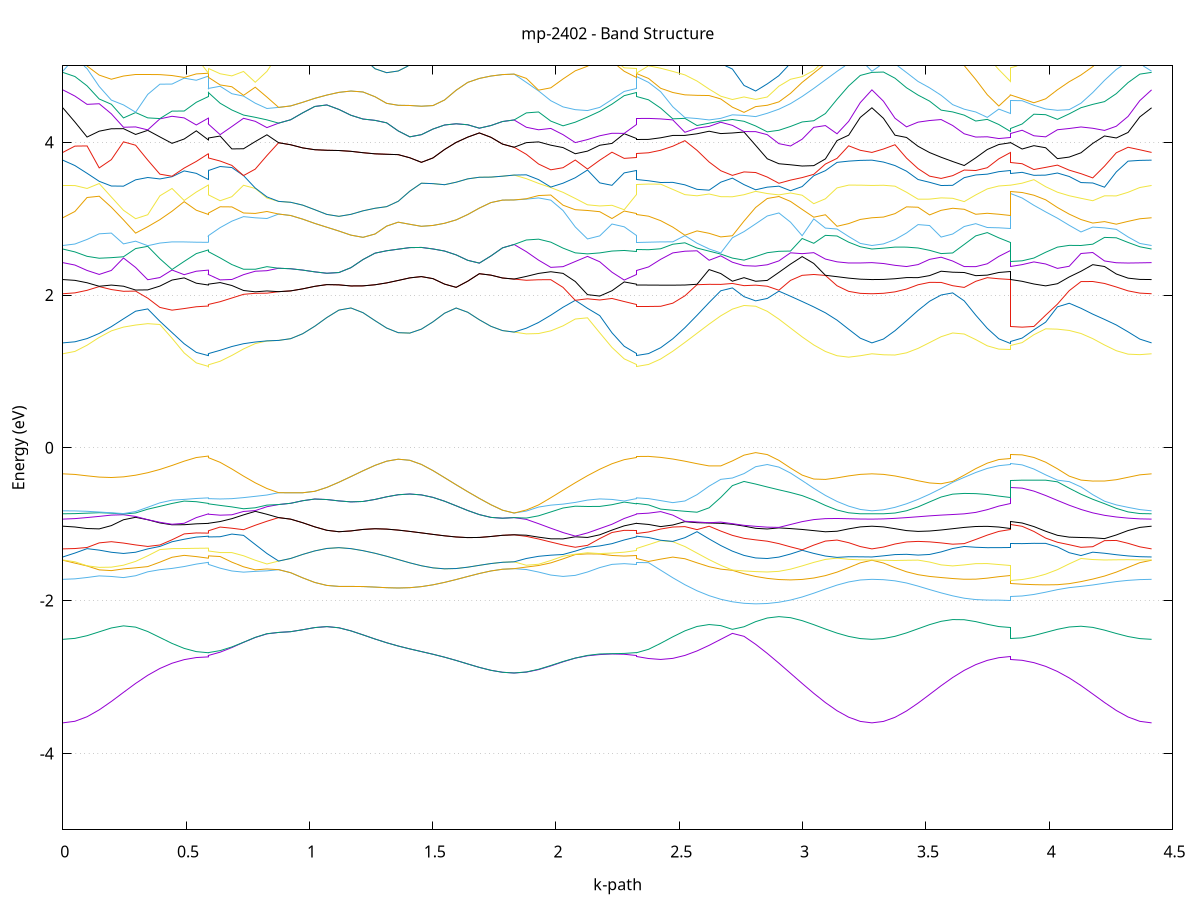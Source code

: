set title 'mp-2402 - Band Structure'
set xlabel 'k-path'
set ylabel 'Energy (eV)'
set grid y
set yrange [-5:5]
set terminal png size 800,600
set output 'mp-2402_bands_gnuplot.png'
plot '-' using 1:2 with lines notitle, '-' using 1:2 with lines notitle, '-' using 1:2 with lines notitle, '-' using 1:2 with lines notitle, '-' using 1:2 with lines notitle, '-' using 1:2 with lines notitle, '-' using 1:2 with lines notitle, '-' using 1:2 with lines notitle, '-' using 1:2 with lines notitle, '-' using 1:2 with lines notitle, '-' using 1:2 with lines notitle, '-' using 1:2 with lines notitle, '-' using 1:2 with lines notitle, '-' using 1:2 with lines notitle, '-' using 1:2 with lines notitle, '-' using 1:2 with lines notitle, '-' using 1:2 with lines notitle, '-' using 1:2 with lines notitle, '-' using 1:2 with lines notitle, '-' using 1:2 with lines notitle, '-' using 1:2 with lines notitle, '-' using 1:2 with lines notitle, '-' using 1:2 with lines notitle, '-' using 1:2 with lines notitle, '-' using 1:2 with lines notitle, '-' using 1:2 with lines notitle, '-' using 1:2 with lines notitle, '-' using 1:2 with lines notitle, '-' using 1:2 with lines notitle, '-' using 1:2 with lines notitle, '-' using 1:2 with lines notitle, '-' using 1:2 with lines notitle, '-' using 1:2 with lines notitle, '-' using 1:2 with lines notitle, '-' using 1:2 with lines notitle, '-' using 1:2 with lines notitle, '-' using 1:2 with lines notitle, '-' using 1:2 with lines notitle, '-' using 1:2 with lines notitle, '-' using 1:2 with lines notitle, '-' using 1:2 with lines notitle, '-' using 1:2 with lines notitle, '-' using 1:2 with lines notitle, '-' using 1:2 with lines notitle, '-' using 1:2 with lines notitle, '-' using 1:2 with lines notitle, '-' using 1:2 with lines notitle, '-' using 1:2 with lines notitle, '-' using 1:2 with lines notitle, '-' using 1:2 with lines notitle, '-' using 1:2 with lines notitle, '-' using 1:2 with lines notitle, '-' using 1:2 with lines notitle, '-' using 1:2 with lines notitle, '-' using 1:2 with lines notitle, '-' using 1:2 with lines notitle, '-' using 1:2 with lines notitle, '-' using 1:2 with lines notitle, '-' using 1:2 with lines notitle, '-' using 1:2 with lines notitle, '-' using 1:2 with lines notitle, '-' using 1:2 with lines notitle, '-' using 1:2 with lines notitle, '-' using 1:2 with lines notitle, '-' using 1:2 with lines notitle, '-' using 1:2 with lines notitle, '-' using 1:2 with lines notitle, '-' using 1:2 with lines notitle, '-' using 1:2 with lines notitle, '-' using 1:2 with lines notitle, '-' using 1:2 with lines notitle, '-' using 1:2 with lines notitle, '-' using 1:2 with lines notitle, '-' using 1:2 with lines notitle, '-' using 1:2 with lines notitle, '-' using 1:2 with lines notitle, '-' using 1:2 with lines notitle, '-' using 1:2 with lines notitle, '-' using 1:2 with lines notitle, '-' using 1:2 with lines notitle, '-' using 1:2 with lines notitle, '-' using 1:2 with lines notitle, '-' using 1:2 with lines notitle, '-' using 1:2 with lines notitle, '-' using 1:2 with lines notitle, '-' using 1:2 with lines notitle, '-' using 1:2 with lines notitle, '-' using 1:2 with lines notitle, '-' using 1:2 with lines notitle, '-' using 1:2 with lines notitle, '-' using 1:2 with lines notitle, '-' using 1:2 with lines notitle, '-' using 1:2 with lines notitle, '-' using 1:2 with lines notitle, '-' using 1:2 with lines notitle, '-' using 1:2 with lines notitle
0.000000 -24.025833
0.049219 -24.025733
0.098438 -24.025533
0.147656 -24.025033
0.196875 -24.024433
0.246094 -24.023633
0.295313 -24.022833
0.344532 -24.021933
0.393750 -24.021033
0.442969 -24.020133
0.492188 -24.019433
0.541407 -24.019033
0.590626 -24.018833
0.590626 -24.018833
0.590626 -24.018933
0.590626 -24.018933
0.638060 -24.018833
0.685494 -24.018833
0.732928 -24.018833
0.780362 -24.018833
0.827796 -24.018833
0.875231 -24.018833
0.875231 -24.018833
0.924104 -24.018833
0.972977 -24.018933
1.021850 -24.019233
1.070723 -24.019533
1.119597 -24.019833
1.168470 -24.020333
1.217343 -24.020833
1.266216 -24.021333
1.266216 -24.021333
1.313207 -24.021833
1.360199 -24.022433
1.407190 -24.022933
1.454181 -24.023433
1.501172 -24.023933
1.548163 -24.024333
1.595154 -24.024733
1.642145 -24.025033
1.689137 -24.025233
1.736128 -24.025433
1.783119 -24.025533
1.830110 -24.025633
1.830110 -24.025633
1.879719 -24.025433
1.929328 -24.025133
1.978937 -24.024533
2.028546 -24.023833
2.078156 -24.022833
2.127765 -24.021833
2.177374 -24.020833
2.226983 -24.019933
2.276592 -24.019233
2.326201 -24.018933
2.326201 -24.018833
2.375331 -24.018933
2.424461 -24.019033
2.473590 -24.019233
2.522720 -24.019533
2.571850 -24.019933
2.620980 -24.020333
2.620980 -24.020333
2.668130 -24.020833
2.715280 -24.021333
2.762430 -24.021933
2.809580 -24.022433
2.856730 -24.023033
2.903880 -24.023533
2.951030 -24.024033
2.998180 -24.024533
3.045330 -24.024933
3.092480 -24.025233
3.139630 -24.025533
3.186780 -24.025733
3.233930 -24.025833
3.281081 -24.025833
3.281081 -24.025833
3.327863 -24.025833
3.374645 -24.025733
3.421428 -24.025533
3.468210 -24.025333
3.514993 -24.025233
3.561775 -24.025033
3.608558 -24.024833
3.655340 -24.024733
3.702123 -24.024633
3.748905 -24.024533
3.795688 -24.024433
3.842470 -24.024433
3.842470 -24.024433
3.890204 -24.024433
3.937937 -24.024533
3.985671 -24.024633
4.033404 -24.024733
4.081138 -24.024833
4.128872 -24.025033
4.176605 -24.025233
4.224339 -24.025333
4.272072 -24.025533
4.319806 -24.025733
4.367539 -24.025833
4.415273 -24.025833
e
0.000000 -24.025333
0.049219 -24.025233
0.098438 -24.024933
0.147656 -24.024533
0.196875 -24.023933
0.246094 -24.023233
0.295313 -24.022433
0.344532 -24.021533
0.393750 -24.020733
0.442969 -24.019933
0.492188 -24.019333
0.541407 -24.018933
0.590626 -24.018733
0.590626 -24.018733
0.590626 -24.018733
0.590626 -24.018733
0.638060 -24.018733
0.685494 -24.018733
0.732928 -24.018733
0.780362 -24.018833
0.827796 -24.018833
0.875231 -24.018833
0.875231 -24.018833
0.924104 -24.018833
0.972977 -24.018933
1.021850 -24.019233
1.070723 -24.019533
1.119597 -24.019833
1.168470 -24.020333
1.217343 -24.020833
1.266216 -24.021333
1.266216 -24.021333
1.313207 -24.021833
1.360199 -24.022433
1.407190 -24.022933
1.454181 -24.023433
1.501172 -24.023933
1.548163 -24.024333
1.595154 -24.024733
1.642145 -24.025033
1.689137 -24.025233
1.736128 -24.025433
1.783119 -24.025533
1.830110 -24.025633
1.830110 -24.025633
1.879719 -24.025433
1.929328 -24.025033
1.978937 -24.024433
2.028546 -24.023733
2.078156 -24.022733
2.127765 -24.021733
2.177374 -24.020733
2.226983 -24.019833
2.276592 -24.019133
2.326201 -24.018733
2.326201 -24.018733
2.375331 -24.018833
2.424461 -24.018933
2.473590 -24.019133
2.522720 -24.019433
2.571850 -24.019833
2.620980 -24.020333
2.620980 -24.020333
2.668130 -24.020833
2.715280 -24.021233
2.762430 -24.021833
2.809580 -24.022333
2.856730 -24.022833
2.903880 -24.023233
2.951030 -24.023733
2.998180 -24.024133
3.045330 -24.024433
3.092480 -24.024733
3.139630 -24.025033
3.186780 -24.025133
3.233930 -24.025233
3.281081 -24.025333
3.281081 -24.025333
3.327863 -24.025233
3.374645 -24.025133
3.421428 -24.024733
3.468210 -24.024333
3.514993 -24.023633
3.561775 -24.022933
3.608558 -24.022133
3.655340 -24.021333
3.702123 -24.020533
3.748905 -24.019933
3.795688 -24.019433
3.842470 -24.019333
3.842470 -24.019333
3.890204 -24.019433
3.937937 -24.019933
3.985671 -24.020533
4.033404 -24.021333
4.081138 -24.022133
4.128872 -24.022933
4.176605 -24.023633
4.224339 -24.024333
4.272072 -24.024833
4.319806 -24.025133
4.367539 -24.025233
4.415273 -24.025333
e
0.000000 -23.998533
0.049219 -23.998533
0.098438 -23.998633
0.147656 -23.998733
0.196875 -23.998833
0.246094 -23.999133
0.295313 -23.999533
0.344532 -24.000033
0.393750 -24.000533
0.442969 -24.001033
0.492188 -24.001533
0.541407 -24.001933
0.590626 -24.002033
0.590626 -24.002033
0.590626 -24.002033
0.590626 -24.002033
0.638060 -24.002033
0.685494 -24.002033
0.732928 -24.002033
0.780362 -24.002033
0.827796 -24.002033
0.875231 -24.002033
0.875231 -24.002033
0.924104 -24.001933
0.972977 -24.001933
1.021850 -24.001833
1.070723 -24.001733
1.119597 -24.001533
1.168470 -24.001233
1.217343 -24.001033
1.266216 -24.000733
1.266216 -24.000733
1.313207 -24.000333
1.360199 -24.000033
1.407190 -23.999633
1.454181 -23.999333
1.501172 -23.999033
1.548163 -23.998733
1.595154 -23.998433
1.642145 -23.998233
1.689137 -23.998133
1.736128 -23.998033
1.783119 -23.997933
1.830110 -23.997933
1.830110 -23.997933
1.879719 -23.998033
1.929328 -23.998133
1.978937 -23.998333
2.028546 -23.998633
2.078156 -23.999133
2.127765 -23.999833
2.177374 -24.000533
2.226983 -24.001233
2.276592 -24.001733
2.326201 -24.002033
2.326201 -24.002033
2.375331 -24.002033
2.424461 -24.002033
2.473590 -24.001933
2.522720 -24.001833
2.571850 -24.001633
2.620980 -24.001433
2.620980 -24.001433
2.668130 -24.001233
2.715280 -24.000933
2.762430 -24.000633
2.809580 -24.000333
2.856730 -24.000033
2.903880 -23.999733
2.951030 -23.999433
2.998180 -23.999233
3.045330 -23.999033
3.092480 -23.998833
3.139630 -23.998733
3.186780 -23.998633
3.233930 -23.998533
3.281081 -23.998533
3.281081 -23.998533
3.327863 -23.998533
3.374645 -23.998633
3.421428 -23.998933
3.468210 -23.999333
3.514993 -24.000033
3.561775 -24.000733
3.608558 -24.001633
3.655340 -24.002533
3.702123 -24.003333
3.748905 -24.004033
3.795688 -24.004533
3.842470 -24.004733
3.842470 -24.004733
3.890204 -24.004533
3.937937 -24.004133
3.985671 -24.003433
4.033404 -24.002533
4.081138 -24.001633
4.128872 -24.000733
4.176605 -24.000033
4.224339 -23.999333
4.272072 -23.998933
4.319806 -23.998633
4.367539 -23.998533
4.415273 -23.998533
e
0.000000 -23.997333
0.049219 -23.997433
0.098438 -23.997433
0.147656 -23.997633
0.196875 -23.997933
0.246094 -23.998333
0.295313 -23.998933
0.344532 -23.999633
0.393750 -24.000333
0.442969 -24.000933
0.492188 -24.001533
0.541407 -24.001833
0.590626 -24.001933
0.590626 -24.001933
0.590626 -24.001933
0.590626 -24.001933
0.638060 -24.001933
0.685494 -24.001933
0.732928 -24.001933
0.780362 -24.001933
0.827796 -24.001933
0.875231 -24.002033
0.875231 -24.002033
0.924104 -24.001933
0.972977 -24.001933
1.021850 -24.001833
1.070723 -24.001633
1.119597 -24.001533
1.168470 -24.001233
1.217343 -24.001033
1.266216 -24.000733
1.266216 -24.000733
1.313207 -24.000333
1.360199 -24.000033
1.407190 -23.999633
1.454181 -23.999333
1.501172 -23.999033
1.548163 -23.998733
1.595154 -23.998433
1.642145 -23.998233
1.689137 -23.998133
1.736128 -23.998033
1.783119 -23.997933
1.830110 -23.997933
1.830110 -23.997933
1.879719 -23.997933
1.929328 -23.998033
1.978937 -23.998233
2.028546 -23.998533
2.078156 -23.999033
2.127765 -23.999733
2.177374 -24.000433
2.226983 -24.001033
2.276592 -24.001633
2.326201 -24.001933
2.326201 -24.001933
2.375331 -24.001933
2.424461 -24.001833
2.473590 -24.001733
2.522720 -24.001633
2.571850 -24.001433
2.620980 -24.001133
2.620980 -24.001133
2.668130 -24.000833
2.715280 -24.000533
2.762430 -24.000133
2.809580 -23.999733
2.856730 -23.999333
2.903880 -23.998933
2.951030 -23.998533
2.998180 -23.998233
3.045330 -23.997933
3.092480 -23.997733
3.139630 -23.997533
3.186780 -23.997433
3.233930 -23.997333
3.281081 -23.997333
3.281081 -23.997333
3.327863 -23.997333
3.374645 -23.997433
3.421428 -23.997333
3.468210 -23.997233
3.514993 -23.997033
3.561775 -23.996833
3.608558 -23.996633
3.655340 -23.996433
3.702123 -23.996333
3.748905 -23.996333
3.795688 -23.996233
3.842470 -23.996233
3.842470 -23.996233
3.890204 -23.996233
3.937937 -23.996333
3.985671 -23.996333
4.033404 -23.996533
4.081138 -23.996633
4.128872 -23.996833
4.176605 -23.997033
4.224339 -23.997233
4.272072 -23.997333
4.319806 -23.997433
4.367539 -23.997333
4.415273 -23.997333
e
0.000000 -23.993233
0.049219 -23.993233
0.098438 -23.993133
0.147656 -23.993033
0.196875 -23.992733
0.246094 -23.992433
0.295313 -23.991933
0.344532 -23.991333
0.393750 -23.990733
0.442969 -23.990033
0.492188 -23.989533
0.541407 -23.989433
0.590626 -23.989333
0.590626 -23.989333
0.590626 -23.989333
0.590626 -23.989333
0.638060 -23.989333
0.685494 -23.989233
0.732928 -23.989133
0.780362 -23.988933
0.827796 -23.988833
0.875231 -23.988633
0.875231 -23.988633
0.924104 -23.988633
0.972977 -23.988833
1.021850 -23.989033
1.070723 -23.989233
1.119597 -23.989533
1.168470 -23.989933
1.217343 -23.990233
1.266216 -23.990633
1.266216 -23.990633
1.313207 -23.990933
1.360199 -23.991333
1.407190 -23.991633
1.454181 -23.991933
1.501172 -23.992133
1.548163 -23.992333
1.595154 -23.992433
1.642145 -23.992533
1.689137 -23.992633
1.736128 -23.992633
1.783119 -23.992733
1.830110 -23.992733
1.830110 -23.992733
1.879719 -23.992733
1.929328 -23.992633
1.978937 -23.992533
2.028546 -23.992233
2.078156 -23.991733
2.127765 -23.991233
2.177374 -23.990633
2.226983 -23.990033
2.276592 -23.989633
2.326201 -23.989333
2.326201 -23.989333
2.375331 -23.989333
2.424461 -23.989533
2.473590 -23.989733
2.522720 -23.990033
2.571850 -23.990333
2.620980 -23.990633
2.620980 -23.990633
2.668130 -23.990933
2.715280 -23.991333
2.762430 -23.991633
2.809580 -23.991933
2.856730 -23.992233
2.903880 -23.992533
2.951030 -23.992733
2.998180 -23.992933
3.045330 -23.993033
3.092480 -23.993133
3.139630 -23.993233
3.186780 -23.993233
3.233930 -23.993233
3.281081 -23.993233
3.281081 -23.993233
3.327863 -23.993233
3.374645 -23.993233
3.421428 -23.993133
3.468210 -23.993033
3.514993 -23.992933
3.561775 -23.992733
3.608558 -23.992433
3.655340 -23.992133
3.702123 -23.991833
3.748905 -23.991533
3.795688 -23.991233
3.842470 -23.991133
3.842470 -23.991433
3.890204 -23.991533
3.937937 -23.991733
3.985671 -23.991933
4.033404 -23.992233
4.081138 -23.992533
4.128872 -23.992733
4.176605 -23.992933
4.224339 -23.993033
4.272072 -23.993133
4.319806 -23.993233
4.367539 -23.993233
4.415273 -23.993233
e
0.000000 -23.991533
0.049219 -23.991533
0.098438 -23.991533
0.147656 -23.991533
0.196875 -23.991433
0.246094 -23.991233
0.295313 -23.990933
0.344532 -23.990633
0.393750 -23.990233
0.442969 -23.989833
0.492188 -23.989333
0.541407 -23.988633
0.590626 -23.988233
0.590626 -23.988233
0.590626 -23.988333
0.590626 -23.988333
0.638060 -23.988133
0.685494 -23.988133
0.732928 -23.988133
0.780362 -23.988233
0.827796 -23.988433
0.875231 -23.988633
0.875231 -23.988633
0.924104 -23.988633
0.972977 -23.988833
1.021850 -23.989033
1.070723 -23.989233
1.119597 -23.989533
1.168470 -23.989933
1.217343 -23.990233
1.266216 -23.990633
1.266216 -23.990633
1.313207 -23.990933
1.360199 -23.991333
1.407190 -23.991633
1.454181 -23.991933
1.501172 -23.992133
1.548163 -23.992333
1.595154 -23.992433
1.642145 -23.992533
1.689137 -23.992633
1.736128 -23.992633
1.783119 -23.992733
1.830110 -23.992733
1.830110 -23.992733
1.879719 -23.992633
1.929328 -23.992533
1.978937 -23.992433
2.028546 -23.992133
2.078156 -23.991633
2.127765 -23.991033
2.177374 -23.990333
2.226983 -23.989633
2.276592 -23.988833
2.326201 -23.988333
2.326201 -23.988233
2.375331 -23.988233
2.424461 -23.988133
2.473590 -23.988033
2.522720 -23.988033
2.571850 -23.988333
2.620980 -23.988633
2.620980 -23.988633
2.668130 -23.989033
2.715280 -23.989333
2.762430 -23.989633
2.809580 -23.990033
2.856730 -23.990333
2.903880 -23.990633
2.951030 -23.990833
2.998180 -23.991033
3.045330 -23.991233
3.092480 -23.991333
3.139630 -23.991433
3.186780 -23.991533
3.233930 -23.991533
3.281081 -23.991533
3.281081 -23.991533
3.327863 -23.991533
3.374645 -23.991533
3.421428 -23.991433
3.468210 -23.991433
3.514993 -23.991333
3.561775 -23.991133
3.608558 -23.990933
3.655340 -23.990833
3.702123 -23.990633
3.748905 -23.990533
3.795688 -23.990533
3.842470 -23.990533
3.842470 -23.989533
3.890204 -23.989733
3.937937 -23.990033
3.985671 -23.990333
4.033404 -23.990633
4.081138 -23.990933
4.128872 -23.991133
4.176605 -23.991233
4.224339 -23.991433
4.272072 -23.991433
4.319806 -23.991533
4.367539 -23.991533
4.415273 -23.991533
e
0.000000 -23.987233
0.049219 -23.987233
0.098438 -23.987233
0.147656 -23.987133
0.196875 -23.986933
0.246094 -23.986833
0.295313 -23.986633
0.344532 -23.986433
0.393750 -23.986333
0.442969 -23.986133
0.492188 -23.986433
0.541407 -23.986933
0.590626 -23.987233
0.590626 -23.987233
0.590626 -23.987233
0.590626 -23.987233
0.638060 -23.987333
0.685494 -23.987433
0.732928 -23.987333
0.780362 -23.987133
0.827796 -23.986933
0.875231 -23.986633
0.875231 -23.986633
0.924104 -23.986633
0.972977 -23.986533
1.021850 -23.986433
1.070723 -23.986333
1.119597 -23.986233
1.168470 -23.986133
1.217343 -23.986033
1.266216 -23.985933
1.266216 -23.985933
1.313207 -23.985933
1.360199 -23.985933
1.407190 -23.985933
1.454181 -23.985933
1.501172 -23.985933
1.548163 -23.986033
1.595154 -23.986033
1.642145 -23.986033
1.689137 -23.986133
1.736128 -23.986133
1.783119 -23.986133
1.830110 -23.986233
1.830110 -23.986233
1.879719 -23.986233
1.929328 -23.986233
1.978937 -23.986233
2.028546 -23.986133
2.078156 -23.986033
2.127765 -23.985933
2.177374 -23.986133
2.226983 -23.986433
2.276592 -23.986833
2.326201 -23.987233
2.326201 -23.987233
2.375331 -23.987333
2.424461 -23.987533
2.473590 -23.987733
2.522720 -23.987833
2.571850 -23.987733
2.620980 -23.987533
2.620980 -23.987533
2.668130 -23.987433
2.715280 -23.987333
2.762430 -23.987233
2.809580 -23.987233
2.856730 -23.987133
2.903880 -23.987133
2.951030 -23.987133
2.998180 -23.987133
3.045330 -23.987133
3.092480 -23.987233
3.139630 -23.987233
3.186780 -23.987233
3.233930 -23.987233
3.281081 -23.987233
3.281081 -23.987233
3.327863 -23.987233
3.374645 -23.987233
3.421428 -23.987233
3.468210 -23.987233
3.514993 -23.987333
3.561775 -23.987533
3.608558 -23.987733
3.655340 -23.987933
3.702123 -23.988233
3.748905 -23.988433
3.795688 -23.988533
3.842470 -23.988633
3.842470 -23.989233
3.890204 -23.989033
3.937937 -23.988633
3.985671 -23.988333
4.033404 -23.988033
4.081138 -23.987733
4.128872 -23.987533
4.176605 -23.987333
4.224339 -23.987233
4.272072 -23.987233
4.319806 -23.987233
4.367539 -23.987233
4.415273 -23.987233
e
0.000000 -23.985633
0.049219 -23.985633
0.098438 -23.985633
0.147656 -23.985633
0.196875 -23.985533
0.246094 -23.985433
0.295313 -23.985433
0.344532 -23.985533
0.393750 -23.985733
0.442969 -23.986033
0.492188 -23.985933
0.541407 -23.985833
0.590626 -23.985833
0.590626 -23.985833
0.590626 -23.985833
0.590626 -23.985833
0.638060 -23.985833
0.685494 -23.985933
0.732928 -23.986033
0.780362 -23.986233
0.827796 -23.986433
0.875231 -23.986633
0.875231 -23.986633
0.924104 -23.986633
0.972977 -23.986533
1.021850 -23.986433
1.070723 -23.986333
1.119597 -23.986233
1.168470 -23.986133
1.217343 -23.986033
1.266216 -23.985933
1.266216 -23.985933
1.313207 -23.985933
1.360199 -23.985933
1.407190 -23.985933
1.454181 -23.985933
1.501172 -23.985933
1.548163 -23.986033
1.595154 -23.986033
1.642145 -23.986033
1.689137 -23.986133
1.736128 -23.986133
1.783119 -23.986133
1.830110 -23.986233
1.830110 -23.986233
1.879719 -23.986133
1.929328 -23.986033
1.978937 -23.985933
2.028546 -23.985833
2.078156 -23.985833
2.127765 -23.985933
2.177374 -23.985833
2.226983 -23.985833
2.276592 -23.985733
2.326201 -23.985833
2.326201 -23.985833
2.375331 -23.985733
2.424461 -23.985733
2.473590 -23.985633
2.522720 -23.985533
2.571850 -23.985433
2.620980 -23.985333
2.620980 -23.985333
2.668130 -23.985233
2.715280 -23.985233
2.762430 -23.985233
2.809580 -23.985233
2.856730 -23.985233
2.903880 -23.985233
2.951030 -23.985333
2.998180 -23.985433
3.045330 -23.985433
3.092480 -23.985533
3.139630 -23.985633
3.186780 -23.985633
3.233930 -23.985633
3.281081 -23.985633
3.281081 -23.985633
3.327863 -23.985633
3.374645 -23.985633
3.421428 -23.985533
3.468210 -23.985433
3.514993 -23.985233
3.561775 -23.984933
3.608558 -23.984633
3.655340 -23.984333
3.702123 -23.984033
3.748905 -23.983833
3.795688 -23.983733
3.842470 -23.983733
3.842470 -23.983733
3.890204 -23.983833
3.937937 -23.983933
3.985671 -23.984133
4.033404 -23.984433
4.081138 -23.984633
4.128872 -23.984933
4.176605 -23.985233
4.224339 -23.985433
4.272072 -23.985533
4.319806 -23.985633
4.367539 -23.985633
4.415273 -23.985633
e
0.000000 -23.978533
0.049219 -23.978533
0.098438 -23.978333
0.147656 -23.978133
0.196875 -23.977833
0.246094 -23.977933
0.295313 -23.978433
0.344532 -23.978833
0.393750 -23.979033
0.442969 -23.979233
0.492188 -23.979233
0.541407 -23.979333
0.590626 -23.979333
0.590626 -23.979333
0.590626 -23.979233
0.590626 -23.979233
0.638060 -23.979233
0.685494 -23.979133
0.732928 -23.978933
0.780362 -23.978733
0.827796 -23.978433
0.875231 -23.978033
0.875231 -23.978033
0.924104 -23.978033
0.972977 -23.978033
1.021850 -23.978033
1.070723 -23.977933
1.119597 -23.977833
1.168470 -23.977833
1.217343 -23.977733
1.266216 -23.977733
1.266216 -23.977733
1.313207 -23.977633
1.360199 -23.977633
1.407190 -23.977533
1.454181 -23.977533
1.501172 -23.977433
1.548163 -23.977433
1.595154 -23.977433
1.642145 -23.977433
1.689137 -23.977433
1.736128 -23.977433
1.783119 -23.977433
1.830110 -23.977433
1.830110 -23.977433
1.879719 -23.977833
1.929328 -23.978133
1.978937 -23.978533
2.028546 -23.978833
2.078156 -23.979033
2.127765 -23.979133
2.177374 -23.979233
2.226983 -23.979333
2.276592 -23.979333
2.326201 -23.979233
2.326201 -23.979333
2.375331 -23.979333
2.424461 -23.979233
2.473590 -23.979233
2.522720 -23.979233
2.571850 -23.979133
2.620980 -23.979133
2.620980 -23.979133
2.668130 -23.979033
2.715280 -23.979033
2.762430 -23.978933
2.809580 -23.978833
2.856730 -23.978833
2.903880 -23.978733
2.951030 -23.978733
2.998180 -23.978633
3.045330 -23.978633
3.092480 -23.978633
3.139630 -23.978533
3.186780 -23.978533
3.233930 -23.978533
3.281081 -23.978533
3.281081 -23.978533
3.327863 -23.978533
3.374645 -23.978533
3.421428 -23.978433
3.468210 -23.978333
3.514993 -23.978333
3.561775 -23.978233
3.608558 -23.978133
3.655340 -23.978033
3.702123 -23.977933
3.748905 -23.977833
3.795688 -23.977833
3.842470 -23.977833
3.842470 -23.978833
3.890204 -23.978833
3.937937 -23.978833
3.985671 -23.978833
4.033404 -23.978733
4.081138 -23.978733
4.128872 -23.978733
4.176605 -23.978633
4.224339 -23.978633
4.272072 -23.978633
4.319806 -23.978533
4.367539 -23.978533
4.415273 -23.978533
e
0.000000 -23.975733
0.049219 -23.975933
0.098438 -23.976333
0.147656 -23.976833
0.196875 -23.977433
0.246094 -23.977433
0.295313 -23.977033
0.344532 -23.976733
0.393750 -23.976333
0.442969 -23.975933
0.492188 -23.975733
0.541407 -23.975533
0.590626 -23.975433
0.590626 -23.975433
0.590626 -23.975533
0.590626 -23.975533
0.638060 -23.975733
0.685494 -23.976233
0.732928 -23.976733
0.780362 -23.977133
0.827796 -23.977633
0.875231 -23.978033
0.875231 -23.978033
0.924104 -23.978033
0.972977 -23.978033
1.021850 -23.978033
1.070723 -23.977933
1.119597 -23.977833
1.168470 -23.977833
1.217343 -23.977733
1.266216 -23.977733
1.266216 -23.977733
1.313207 -23.977633
1.360199 -23.977633
1.407190 -23.977533
1.454181 -23.977533
1.501172 -23.977433
1.548163 -23.977433
1.595154 -23.977433
1.642145 -23.977433
1.689137 -23.977433
1.736128 -23.977433
1.783119 -23.977433
1.830110 -23.977433
1.830110 -23.977433
1.879719 -23.977033
1.929328 -23.976633
1.978937 -23.976233
2.028546 -23.976033
2.078156 -23.975733
2.127765 -23.975633
2.177374 -23.975533
2.226983 -23.975433
2.276592 -23.975433
2.326201 -23.975533
2.326201 -23.975433
2.375331 -23.975433
2.424461 -23.975433
2.473590 -23.975433
2.522720 -23.975433
2.571850 -23.975433
2.620980 -23.975433
2.620980 -23.975433
2.668130 -23.975433
2.715280 -23.975433
2.762430 -23.975533
2.809580 -23.975533
2.856730 -23.975533
2.903880 -23.975533
2.951030 -23.975633
2.998180 -23.975633
3.045330 -23.975633
3.092480 -23.975633
3.139630 -23.975733
3.186780 -23.975733
3.233930 -23.975733
3.281081 -23.975733
3.281081 -23.975733
3.327863 -23.975733
3.374645 -23.975833
3.421428 -23.976033
3.468210 -23.976233
3.514993 -23.976433
3.561775 -23.976633
3.608558 -23.976833
3.655340 -23.976933
3.702123 -23.977133
3.748905 -23.977233
3.795688 -23.977333
3.842470 -23.977333
3.842470 -23.975433
3.890204 -23.975533
3.937937 -23.975533
3.985671 -23.975533
4.033404 -23.975533
4.081138 -23.975633
4.128872 -23.975633
4.176605 -23.975733
4.224339 -23.975733
4.272072 -23.975733
4.319806 -23.975733
4.367539 -23.975733
4.415273 -23.975733
e
0.000000 -23.971133
0.049219 -23.970933
0.098438 -23.970533
0.147656 -23.970133
0.196875 -23.969633
0.246094 -23.969133
0.295313 -23.969133
0.344532 -23.969633
0.393750 -23.970233
0.442969 -23.970733
0.492188 -23.971233
0.541407 -23.971533
0.590626 -23.971633
0.590626 -23.971633
0.590626 -23.971533
0.590626 -23.971533
0.638060 -23.971333
0.685494 -23.970933
0.732928 -23.970533
0.780362 -23.970033
0.827796 -23.969633
0.875231 -23.969233
0.875231 -23.969233
0.924104 -23.969233
0.972977 -23.969233
1.021850 -23.969133
1.070723 -23.969133
1.119597 -23.969033
1.168470 -23.969033
1.217343 -23.968933
1.266216 -23.968933
1.266216 -23.968933
1.313207 -23.968833
1.360199 -23.968833
1.407190 -23.968833
1.454181 -23.968833
1.501172 -23.968833
1.548163 -23.968833
1.595154 -23.968833
1.642145 -23.968833
1.689137 -23.968833
1.736128 -23.968833
1.783119 -23.968833
1.830110 -23.968833
1.830110 -23.968833
1.879719 -23.969233
1.929328 -23.969533
1.978937 -23.969933
2.028546 -23.970233
2.078156 -23.970633
2.127765 -23.970933
2.177374 -23.971133
2.226983 -23.971433
2.276592 -23.971533
2.326201 -23.971533
2.326201 -23.971633
2.375331 -23.971633
2.424461 -23.971533
2.473590 -23.971433
2.522720 -23.971433
2.571850 -23.971333
2.620980 -23.971233
2.620980 -23.971233
2.668130 -23.971133
2.715280 -23.971033
2.762430 -23.971033
2.809580 -23.970933
2.856730 -23.970933
2.903880 -23.970933
2.951030 -23.970933
2.998180 -23.971033
3.045330 -23.971033
3.092480 -23.971033
3.139630 -23.971033
3.186780 -23.971033
3.233930 -23.971033
3.281081 -23.971133
3.281081 -23.971133
3.327863 -23.971033
3.374645 -23.970933
3.421428 -23.970733
3.468210 -23.970533
3.514993 -23.970333
3.561775 -23.970133
3.608558 -23.969933
3.655340 -23.969733
3.702123 -23.969533
3.748905 -23.969433
3.795688 -23.969333
3.842470 -23.969333
3.842470 -23.971133
3.890204 -23.971133
3.937937 -23.971133
3.985671 -23.971033
4.033404 -23.971033
4.081138 -23.971033
4.128872 -23.971033
4.176605 -23.971033
4.224339 -23.971033
4.272072 -23.971033
4.319806 -23.971033
4.367539 -23.971033
4.415273 -23.971133
e
0.000000 -23.967333
0.049219 -23.967333
0.098438 -23.967533
0.147656 -23.967833
0.196875 -23.968133
0.246094 -23.968633
0.295313 -23.968733
0.344532 -23.968433
0.393750 -23.968233
0.442969 -23.968133
0.492188 -23.968033
0.541407 -23.967933
0.590626 -23.967933
0.590626 -23.967933
0.590626 -23.967933
0.590626 -23.967933
0.638060 -23.968033
0.685494 -23.968133
0.732928 -23.968333
0.780362 -23.968533
0.827796 -23.968833
0.875231 -23.969233
0.875231 -23.969233
0.924104 -23.969233
0.972977 -23.969233
1.021850 -23.969133
1.070723 -23.969133
1.119597 -23.969033
1.168470 -23.969033
1.217343 -23.968933
1.266216 -23.968933
1.266216 -23.968933
1.313207 -23.968833
1.360199 -23.968833
1.407190 -23.968833
1.454181 -23.968833
1.501172 -23.968833
1.548163 -23.968833
1.595154 -23.968833
1.642145 -23.968833
1.689137 -23.968833
1.736128 -23.968833
1.783119 -23.968833
1.830110 -23.968833
1.830110 -23.968833
1.879719 -23.968533
1.929328 -23.968233
1.978937 -23.968033
2.028546 -23.967933
2.078156 -23.967833
2.127765 -23.967733
2.177374 -23.967833
2.226983 -23.967833
2.276592 -23.967933
2.326201 -23.967933
2.326201 -23.967933
2.375331 -23.967933
2.424461 -23.967933
2.473590 -23.967933
2.522720 -23.967833
2.571850 -23.967833
2.620980 -23.967733
2.620980 -23.967733
2.668130 -23.967633
2.715280 -23.967633
2.762430 -23.967533
2.809580 -23.967533
2.856730 -23.967433
2.903880 -23.967433
2.951030 -23.967433
2.998180 -23.967333
3.045330 -23.967333
3.092480 -23.967333
3.139630 -23.967333
3.186780 -23.967333
3.233930 -23.967333
3.281081 -23.967333
3.281081 -23.967333
3.327863 -23.967333
3.374645 -23.967333
3.421428 -23.967433
3.468210 -23.967533
3.514993 -23.967633
3.561775 -23.967833
3.608558 -23.967933
3.655340 -23.968033
3.702123 -23.968233
3.748905 -23.968333
3.795688 -23.968433
3.842470 -23.968433
3.842470 -23.967433
3.890204 -23.967433
3.937937 -23.967433
3.985671 -23.967433
4.033404 -23.967433
4.081138 -23.967433
4.128872 -23.967433
4.176605 -23.967333
4.224339 -23.967333
4.272072 -23.967333
4.319806 -23.967333
4.367539 -23.967333
4.415273 -23.967333
e
0.000000 -23.952233
0.049219 -23.952233
0.098438 -23.952333
0.147656 -23.952333
0.196875 -23.952433
0.246094 -23.952633
0.295313 -23.952933
0.344532 -23.953433
0.393750 -23.953833
0.442969 -23.954233
0.492188 -23.954433
0.541407 -23.954633
0.590626 -23.954733
0.590626 -23.954733
0.590626 -23.954633
0.590626 -23.954633
0.638060 -23.954633
0.685494 -23.954533
0.732928 -23.954333
0.780362 -23.954133
0.827796 -23.953933
0.875231 -23.953733
0.875231 -23.953733
0.924104 -23.953733
0.972977 -23.953733
1.021850 -23.953633
1.070723 -23.953633
1.119597 -23.953533
1.168470 -23.953433
1.217343 -23.953233
1.266216 -23.953033
1.266216 -23.953033
1.313207 -23.952733
1.360199 -23.952533
1.407190 -23.952333
1.454181 -23.952133
1.501172 -23.952033
1.548163 -23.951933
1.595154 -23.951933
1.642145 -23.951933
1.689137 -23.951933
1.736128 -23.951933
1.783119 -23.951933
1.830110 -23.951933
1.830110 -23.951933
1.879719 -23.952133
1.929328 -23.952333
1.978937 -23.952633
2.028546 -23.953033
2.078156 -23.953433
2.127765 -23.953833
2.177374 -23.954133
2.226983 -23.954433
2.276592 -23.954633
2.326201 -23.954633
2.326201 -23.954733
2.375331 -23.954733
2.424461 -23.954733
2.473590 -23.954733
2.522720 -23.954633
2.571850 -23.954533
2.620980 -23.954233
2.620980 -23.954233
2.668130 -23.954033
2.715280 -23.953633
2.762430 -23.953233
2.809580 -23.952833
2.856730 -23.952333
2.903880 -23.952033
2.951030 -23.951933
2.998180 -23.951933
3.045330 -23.952033
3.092480 -23.952033
3.139630 -23.952133
3.186780 -23.952133
3.233930 -23.952233
3.281081 -23.952233
3.281081 -23.952233
3.327863 -23.952233
3.374645 -23.952233
3.421428 -23.952233
3.468210 -23.952233
3.514993 -23.952233
3.561775 -23.952533
3.608558 -23.953033
3.655340 -23.953533
3.702123 -23.953933
3.748905 -23.954333
3.795688 -23.954533
3.842470 -23.954633
3.842470 -23.954533
3.890204 -23.954433
3.937937 -23.954133
3.985671 -23.953833
4.033404 -23.953433
4.081138 -23.952933
4.128872 -23.952633
4.176605 -23.952433
4.224339 -23.952333
4.272072 -23.952233
4.319806 -23.952233
4.367539 -23.952233
4.415273 -23.952233
e
0.000000 -23.950633
0.049219 -23.950833
0.098438 -23.951133
0.147656 -23.951533
0.196875 -23.951933
0.246094 -23.952433
0.295313 -23.952733
0.344532 -23.952733
0.393750 -23.952833
0.442969 -23.952733
0.492188 -23.952733
0.541407 -23.952633
0.590626 -23.952533
0.590626 -23.952533
0.590626 -23.952533
0.590626 -23.952533
0.638060 -23.952633
0.685494 -23.952733
0.732928 -23.952933
0.780362 -23.953233
0.827796 -23.953433
0.875231 -23.953733
0.875231 -23.953733
0.924104 -23.953733
0.972977 -23.953733
1.021850 -23.953633
1.070723 -23.953633
1.119597 -23.953533
1.168470 -23.953433
1.217343 -23.953233
1.266216 -23.953033
1.266216 -23.953033
1.313207 -23.952733
1.360199 -23.952533
1.407190 -23.952333
1.454181 -23.952133
1.501172 -23.952033
1.548163 -23.951933
1.595154 -23.951933
1.642145 -23.951933
1.689137 -23.951933
1.736128 -23.951933
1.783119 -23.951933
1.830110 -23.951933
1.830110 -23.951933
1.879719 -23.951833
1.929328 -23.951833
1.978937 -23.951933
2.028546 -23.952033
2.078156 -23.952133
2.127765 -23.952333
2.177374 -23.952433
2.226983 -23.952533
2.276592 -23.952533
2.326201 -23.952533
2.326201 -23.952533
2.375331 -23.952533
2.424461 -23.952333
2.473590 -23.952233
2.522720 -23.952433
2.571850 -23.952433
2.620980 -23.952533
2.620980 -23.952533
2.668130 -23.952533
2.715280 -23.952433
2.762430 -23.952433
2.809580 -23.952333
2.856730 -23.952133
2.903880 -23.951833
2.951030 -23.951433
2.998180 -23.951333
3.045330 -23.951133
3.092480 -23.950933
3.139630 -23.950833
3.186780 -23.950733
3.233930 -23.950633
3.281081 -23.950633
3.281081 -23.950633
3.327863 -23.950733
3.374645 -23.950833
3.421428 -23.951133
3.468210 -23.951433
3.514993 -23.951733
3.561775 -23.952033
3.608558 -23.952033
3.655340 -23.952133
3.702123 -23.952233
3.748905 -23.952233
3.795688 -23.952333
3.842470 -23.952333
3.842470 -23.952333
3.890204 -23.952333
3.937937 -23.952333
3.985671 -23.952233
4.033404 -23.952133
4.081138 -23.951933
4.128872 -23.951633
4.176605 -23.951333
4.224339 -23.951133
4.272072 -23.950933
4.319806 -23.950733
4.367539 -23.950633
4.415273 -23.950633
e
0.000000 -23.950433
0.049219 -23.950333
0.098438 -23.950233
0.147656 -23.950233
0.196875 -23.950333
0.246094 -23.950533
0.295313 -23.950733
0.344532 -23.950933
0.393750 -23.951233
0.442969 -23.951433
0.492188 -23.951633
0.541407 -23.951733
0.590626 -23.951833
0.590626 -23.951833
0.590626 -23.951833
0.590626 -23.951833
0.638060 -23.951833
0.685494 -23.951833
0.732928 -23.951833
0.780362 -23.951733
0.827796 -23.951733
0.875231 -23.951733
0.875231 -23.951733
0.924104 -23.951733
0.972977 -23.951633
1.021850 -23.951533
1.070723 -23.951433
1.119597 -23.951333
1.168470 -23.951233
1.217343 -23.951133
1.266216 -23.951033
1.266216 -23.951033
1.313207 -23.950933
1.360199 -23.950833
1.407190 -23.950633
1.454181 -23.950433
1.501172 -23.950233
1.548163 -23.949933
1.595154 -23.949633
1.642145 -23.949333
1.689137 -23.949033
1.736128 -23.948933
1.783119 -23.948733
1.830110 -23.948733
1.830110 -23.948733
1.879719 -23.948833
1.929328 -23.949033
1.978937 -23.949333
2.028546 -23.949633
2.078156 -23.950133
2.127765 -23.950533
2.177374 -23.951033
2.226983 -23.951433
2.276592 -23.951733
2.326201 -23.951833
2.326201 -23.951833
2.375331 -23.952033
2.424461 -23.952133
2.473590 -23.952133
2.522720 -23.951933
2.571850 -23.951633
2.620980 -23.951333
2.620980 -23.951333
2.668130 -23.951133
2.715280 -23.951233
2.762430 -23.951233
2.809580 -23.951333
2.856730 -23.951333
2.903880 -23.951433
2.951030 -23.951433
2.998180 -23.951133
3.045330 -23.950833
3.092480 -23.950633
3.139630 -23.950533
3.186780 -23.950433
3.233930 -23.950433
3.281081 -23.950433
3.281081 -23.950433
3.327863 -23.950333
3.374645 -23.950333
3.421428 -23.950333
3.468210 -23.950433
3.514993 -23.950433
3.561775 -23.950533
3.608558 -23.950633
3.655340 -23.950633
3.702123 -23.950633
3.748905 -23.950733
3.795688 -23.950733
3.842470 -23.950733
3.842470 -23.950833
3.890204 -23.950833
3.937937 -23.950833
3.985671 -23.950833
4.033404 -23.950833
4.081138 -23.950833
4.128872 -23.950833
4.176605 -23.950733
4.224339 -23.950633
4.272072 -23.950533
4.319806 -23.950433
4.367539 -23.950433
4.415273 -23.950433
e
0.000000 -23.947933
0.049219 -23.948033
0.098438 -23.948133
0.147656 -23.948433
0.196875 -23.948733
0.246094 -23.949233
0.295313 -23.949633
0.344532 -23.950133
0.393750 -23.950633
0.442969 -23.951033
0.492188 -23.951433
0.541407 -23.951733
0.590626 -23.951733
0.590626 -23.951733
0.590626 -23.951733
0.590626 -23.951733
0.638060 -23.951733
0.685494 -23.951733
0.732928 -23.951733
0.780362 -23.951733
0.827796 -23.951733
0.875231 -23.951733
0.875231 -23.951733
0.924104 -23.951733
0.972977 -23.951633
1.021850 -23.951533
1.070723 -23.951433
1.119597 -23.951333
1.168470 -23.951233
1.217343 -23.951133
1.266216 -23.951033
1.266216 -23.951033
1.313207 -23.950933
1.360199 -23.950833
1.407190 -23.950633
1.454181 -23.950433
1.501172 -23.950233
1.548163 -23.949933
1.595154 -23.949633
1.642145 -23.949333
1.689137 -23.949033
1.736128 -23.948933
1.783119 -23.948733
1.830110 -23.948733
1.830110 -23.948733
1.879719 -23.948833
1.929328 -23.948933
1.978937 -23.949233
2.028546 -23.949633
2.078156 -23.950033
2.127765 -23.950533
2.177374 -23.950933
2.226983 -23.951333
2.276592 -23.951533
2.326201 -23.951733
2.326201 -23.951733
2.375331 -23.951633
2.424461 -23.951533
2.473590 -23.951433
2.522720 -23.951333
2.571850 -23.951233
2.620980 -23.951133
2.620980 -23.951133
2.668130 -23.951033
2.715280 -23.950833
2.762430 -23.950533
2.809580 -23.950333
2.856730 -23.950033
2.903880 -23.949833
2.951030 -23.949533
2.998180 -23.949233
3.045330 -23.948933
3.092480 -23.948633
3.139630 -23.948333
3.186780 -23.948133
3.233930 -23.948033
3.281081 -23.947933
3.281081 -23.947933
3.327863 -23.948033
3.374645 -23.948133
3.421428 -23.948333
3.468210 -23.948533
3.514993 -23.948733
3.561775 -23.948933
3.608558 -23.949133
3.655340 -23.949233
3.702123 -23.949333
3.748905 -23.949433
3.795688 -23.949433
3.842470 -23.949433
3.842470 -23.949433
3.890204 -23.949433
3.937937 -23.949433
3.985671 -23.949333
4.033404 -23.949233
4.081138 -23.949133
4.128872 -23.948933
4.176605 -23.948733
4.224339 -23.948533
4.272072 -23.948333
4.319806 -23.948133
4.367539 -23.948033
4.415273 -23.947933
e
0.000000 -23.915033
0.049219 -23.915033
0.098438 -23.915033
0.147656 -23.915033
0.196875 -23.915033
0.246094 -23.915133
0.295313 -23.915133
0.344532 -23.915133
0.393750 -23.915233
0.442969 -23.915233
0.492188 -23.915333
0.541407 -23.915333
0.590626 -23.915333
0.590626 -23.915333
0.590626 -23.915333
0.590626 -23.915333
0.638060 -23.915333
0.685494 -23.915133
0.732928 -23.915033
0.780362 -23.914933
0.827796 -23.914833
0.875231 -23.914733
0.875231 -23.914733
0.924104 -23.914733
0.972977 -23.914733
1.021850 -23.914633
1.070723 -23.914633
1.119597 -23.914633
1.168470 -23.914633
1.217343 -23.914633
1.266216 -23.914633
1.266216 -23.914633
1.313207 -23.914633
1.360199 -23.914633
1.407190 -23.914633
1.454181 -23.914633
1.501172 -23.914633
1.548163 -23.914733
1.595154 -23.914733
1.642145 -23.914833
1.689137 -23.914933
1.736128 -23.914933
1.783119 -23.915033
1.830110 -23.915033
1.830110 -23.915033
1.879719 -23.915033
1.929328 -23.915133
1.978937 -23.915133
2.028546 -23.915133
2.078156 -23.915133
2.127765 -23.915233
2.177374 -23.915233
2.226983 -23.915333
2.276592 -23.915333
2.326201 -23.915333
2.326201 -23.915333
2.375331 -23.915333
2.424461 -23.915333
2.473590 -23.915233
2.522720 -23.915233
2.571850 -23.915033
2.620980 -23.914933
2.620980 -23.914933
2.668130 -23.914833
2.715280 -23.914633
2.762430 -23.914633
2.809580 -23.914633
2.856730 -23.914833
2.903880 -23.914933
2.951030 -23.915033
2.998180 -23.915133
3.045330 -23.915133
3.092480 -23.915233
3.139630 -23.915233
3.186780 -23.915133
3.233930 -23.915133
3.281081 -23.915033
3.281081 -23.915033
3.327863 -23.915133
3.374645 -23.915133
3.421428 -23.915133
3.468210 -23.915133
3.514993 -23.915133
3.561775 -23.915133
3.608558 -23.915033
3.655340 -23.914933
3.702123 -23.914833
3.748905 -23.914733
3.795688 -23.914633
3.842470 -23.914633
3.842470 -23.914633
3.890204 -23.914633
3.937937 -23.914733
3.985671 -23.914833
4.033404 -23.914933
4.081138 -23.915033
4.128872 -23.915033
4.176605 -23.915133
4.224339 -23.915133
4.272072 -23.915133
4.319806 -23.915133
4.367539 -23.915133
4.415273 -23.915033
e
0.000000 -23.915033
0.049219 -23.914933
0.098438 -23.914933
0.147656 -23.914933
0.196875 -23.914833
0.246094 -23.914833
0.295313 -23.914933
0.344532 -23.915033
0.393750 -23.915033
0.442969 -23.915133
0.492188 -23.915133
0.541407 -23.915133
0.590626 -23.915133
0.590626 -23.915133
0.590626 -23.915133
0.590626 -23.915133
0.638060 -23.915133
0.685494 -23.915033
0.732928 -23.915033
0.780362 -23.914833
0.827796 -23.914633
0.875231 -23.914733
0.875231 -23.914733
0.924104 -23.914733
0.972977 -23.914733
1.021850 -23.914633
1.070723 -23.914633
1.119597 -23.914633
1.168470 -23.914633
1.217343 -23.914633
1.266216 -23.914633
1.266216 -23.914633
1.313207 -23.914633
1.360199 -23.914633
1.407190 -23.914633
1.454181 -23.914633
1.501172 -23.914633
1.548163 -23.914733
1.595154 -23.914733
1.642145 -23.914833
1.689137 -23.914933
1.736128 -23.914933
1.783119 -23.915033
1.830110 -23.915033
1.830110 -23.915033
1.879719 -23.914933
1.929328 -23.914833
1.978937 -23.914733
2.028546 -23.914833
2.078156 -23.914933
2.127765 -23.915033
2.177374 -23.915133
2.226983 -23.915133
2.276592 -23.915133
2.326201 -23.915133
2.326201 -23.915133
2.375331 -23.915133
2.424461 -23.915033
2.473590 -23.914933
2.522720 -23.914833
2.571850 -23.914733
2.620980 -23.914633
2.620980 -23.914633
2.668130 -23.914533
2.715280 -23.914433
2.762430 -23.914533
2.809580 -23.914533
2.856730 -23.914533
2.903880 -23.914633
2.951030 -23.914633
2.998180 -23.914633
3.045330 -23.914633
3.092480 -23.914633
3.139630 -23.914633
3.186780 -23.914733
3.233930 -23.914933
3.281081 -23.915033
3.281081 -23.915033
3.327863 -23.914933
3.374645 -23.914833
3.421428 -23.914733
3.468210 -23.914633
3.514993 -23.914633
3.561775 -23.914733
3.608558 -23.914633
3.655340 -23.914633
3.702123 -23.914633
3.748905 -23.914633
3.795688 -23.914533
3.842470 -23.914533
3.842470 -23.914433
3.890204 -23.914433
3.937937 -23.914533
3.985671 -23.914533
4.033404 -23.914533
4.081138 -23.914633
4.128872 -23.914633
4.176605 -23.914633
4.224339 -23.914633
4.272072 -23.914633
4.319806 -23.914833
4.367539 -23.914933
4.415273 -23.915033
e
0.000000 -23.914533
0.049219 -23.914533
0.098438 -23.914633
0.147656 -23.914633
0.196875 -23.914733
0.246094 -23.914733
0.295313 -23.914633
0.344532 -23.914533
0.393750 -23.914433
0.442969 -23.914333
0.492188 -23.914233
0.541407 -23.914233
0.590626 -23.914133
0.590626 -23.914133
0.590626 -23.914233
0.590626 -23.914233
0.638060 -23.914233
0.685494 -23.914333
0.732928 -23.914433
0.780362 -23.914533
0.827796 -23.914633
0.875231 -23.914433
0.875231 -23.914433
0.924104 -23.914433
0.972977 -23.914333
1.021850 -23.914333
1.070723 -23.914333
1.119597 -23.914333
1.168470 -23.914233
1.217343 -23.914133
1.266216 -23.914133
1.266216 -23.914133
1.313207 -23.914033
1.360199 -23.914033
1.407190 -23.914033
1.454181 -23.914133
1.501172 -23.914133
1.548163 -23.914133
1.595154 -23.914233
1.642145 -23.914233
1.689137 -23.914233
1.736128 -23.914233
1.783119 -23.914233
1.830110 -23.914233
1.830110 -23.914233
1.879719 -23.914433
1.929328 -23.914533
1.978937 -23.914733
2.028546 -23.914633
2.078156 -23.914533
2.127765 -23.914433
2.177374 -23.914333
2.226983 -23.914233
2.276592 -23.914233
2.326201 -23.914233
2.326201 -23.914133
2.375331 -23.914133
2.424461 -23.914133
2.473590 -23.914233
2.522720 -23.914233
2.571850 -23.914233
2.620980 -23.914233
2.620980 -23.914233
2.668130 -23.914233
2.715280 -23.914233
2.762430 -23.914233
2.809580 -23.914233
2.856730 -23.914133
2.903880 -23.914133
2.951030 -23.914133
2.998180 -23.914133
3.045330 -23.914233
3.092480 -23.914433
3.139630 -23.914633
3.186780 -23.914633
3.233930 -23.914533
3.281081 -23.914533
3.281081 -23.914533
3.327863 -23.914533
3.374645 -23.914633
3.421428 -23.914633
3.468210 -23.914533
3.514993 -23.914433
3.561775 -23.914333
3.608558 -23.914233
3.655340 -23.914133
3.702123 -23.914133
3.748905 -23.914133
3.795688 -23.914133
3.842470 -23.914133
3.842470 -23.914233
3.890204 -23.914233
3.937937 -23.914133
3.985671 -23.914133
4.033404 -23.914233
4.081138 -23.914233
4.128872 -23.914333
4.176605 -23.914433
4.224339 -23.914533
4.272072 -23.914533
4.319806 -23.914533
4.367539 -23.914533
4.415273 -23.914533
e
0.000000 -23.914033
0.049219 -23.914033
0.098438 -23.913933
0.147656 -23.913933
0.196875 -23.913833
0.246094 -23.913733
0.295313 -23.913633
0.344532 -23.913633
0.393750 -23.913533
0.442969 -23.913433
0.492188 -23.913433
0.541407 -23.913333
0.590626 -23.913333
0.590626 -23.913333
0.590626 -23.913433
0.590626 -23.913433
0.638060 -23.913433
0.685494 -23.913533
0.732928 -23.913733
0.780362 -23.913933
0.827796 -23.914133
0.875231 -23.914433
0.875231 -23.914433
0.924104 -23.914433
0.972977 -23.914333
1.021850 -23.914333
1.070723 -23.914333
1.119597 -23.914333
1.168470 -23.914233
1.217343 -23.914133
1.266216 -23.914133
1.266216 -23.914133
1.313207 -23.914033
1.360199 -23.914033
1.407190 -23.914033
1.454181 -23.914133
1.501172 -23.914133
1.548163 -23.914133
1.595154 -23.914233
1.642145 -23.914233
1.689137 -23.914233
1.736128 -23.914233
1.783119 -23.914233
1.830110 -23.914233
1.830110 -23.914233
1.879719 -23.914133
1.929328 -23.914033
1.978937 -23.913833
2.028546 -23.913733
2.078156 -23.913633
2.127765 -23.913533
2.177374 -23.913533
2.226983 -23.913433
2.276592 -23.913433
2.326201 -23.913433
2.326201 -23.913333
2.375331 -23.913433
2.424461 -23.913433
2.473590 -23.913533
2.522720 -23.913633
2.571850 -23.913733
2.620980 -23.913933
2.620980 -23.913933
2.668130 -23.914033
2.715280 -23.914133
2.762430 -23.914033
2.809580 -23.913933
2.856730 -23.913833
2.903880 -23.913833
2.951030 -23.913733
2.998180 -23.913833
3.045330 -23.913833
3.092480 -23.913833
3.139630 -23.913933
3.186780 -23.913933
3.233930 -23.914033
3.281081 -23.914033
3.281081 -23.914033
3.327863 -23.914033
3.374645 -23.913933
3.421428 -23.913933
3.468210 -23.913933
3.514993 -23.913833
3.561775 -23.913833
3.608558 -23.913833
3.655340 -23.913833
3.702123 -23.913933
3.748905 -23.913933
3.795688 -23.913933
3.842470 -23.913933
3.842470 -23.914033
3.890204 -23.914033
3.937937 -23.913933
3.985671 -23.913933
4.033404 -23.913933
4.081138 -23.913933
4.128872 -23.913933
4.176605 -23.913933
4.224339 -23.913933
4.272072 -23.913933
4.319806 -23.914033
4.367539 -23.914033
4.415273 -23.914033
e
0.000000 -23.909133
0.049219 -23.909133
0.098438 -23.909133
0.147656 -23.909133
0.196875 -23.909033
0.246094 -23.909033
0.295313 -23.909033
0.344532 -23.909233
0.393750 -23.909433
0.442969 -23.909633
0.492188 -23.909833
0.541407 -23.909933
0.590626 -23.909933
0.590626 -23.909933
0.590626 -23.909933
0.590626 -23.909933
0.638060 -23.909933
0.685494 -23.909833
0.732928 -23.909733
0.780362 -23.909633
0.827796 -23.909533
0.875231 -23.909333
0.875231 -23.909333
0.924104 -23.909433
0.972977 -23.909433
1.021850 -23.909433
1.070723 -23.909533
1.119597 -23.909633
1.168470 -23.909633
1.217343 -23.909733
1.266216 -23.909833
1.266216 -23.909833
1.313207 -23.909833
1.360199 -23.909833
1.407190 -23.909733
1.454181 -23.909633
1.501172 -23.909533
1.548163 -23.909433
1.595154 -23.909233
1.642145 -23.909133
1.689137 -23.908933
1.736128 -23.908833
1.783119 -23.908733
1.830110 -23.908733
1.830110 -23.908733
1.879719 -23.908733
1.929328 -23.908933
1.978937 -23.909033
2.028546 -23.909233
2.078156 -23.909333
2.127765 -23.909533
2.177374 -23.909733
2.226983 -23.909833
2.276592 -23.909933
2.326201 -23.909933
2.326201 -23.909933
2.375331 -23.909933
2.424461 -23.909933
2.473590 -23.909833
2.522720 -23.909833
2.571850 -23.909833
2.620980 -23.909833
2.620980 -23.909833
2.668130 -23.909833
2.715280 -23.909833
2.762430 -23.909833
2.809580 -23.909833
2.856730 -23.909833
2.903880 -23.909733
2.951030 -23.909633
2.998180 -23.909433
3.045330 -23.909333
3.092480 -23.909233
3.139630 -23.909233
3.186780 -23.909133
3.233930 -23.909133
3.281081 -23.909133
3.281081 -23.909133
3.327863 -23.909133
3.374645 -23.909133
3.421428 -23.909133
3.468210 -23.909233
3.514993 -23.909333
3.561775 -23.909533
3.608558 -23.909633
3.655340 -23.909833
3.702123 -23.909933
3.748905 -23.910033
3.795688 -23.910133
3.842470 -23.910133
3.842470 -23.910133
3.890204 -23.910133
3.937937 -23.910033
3.985671 -23.909933
4.033404 -23.909833
4.081138 -23.909733
4.128872 -23.909533
4.176605 -23.909433
4.224339 -23.909333
4.272072 -23.909233
4.319806 -23.909133
4.367539 -23.909133
4.415273 -23.909133
e
0.000000 -23.908233
0.049219 -23.908233
0.098438 -23.908333
0.147656 -23.908433
0.196875 -23.908633
0.246094 -23.908833
0.295313 -23.909033
0.344532 -23.909033
0.393750 -23.908933
0.442969 -23.908933
0.492188 -23.908833
0.541407 -23.908833
0.590626 -23.908833
0.590626 -23.908833
0.590626 -23.908833
0.590626 -23.908833
0.638060 -23.908933
0.685494 -23.908933
0.732928 -23.909033
0.780362 -23.909133
0.827796 -23.909233
0.875231 -23.909333
0.875231 -23.909333
0.924104 -23.909433
0.972977 -23.909433
1.021850 -23.909433
1.070723 -23.909533
1.119597 -23.909633
1.168470 -23.909633
1.217343 -23.909733
1.266216 -23.909833
1.266216 -23.909833
1.313207 -23.909833
1.360199 -23.909833
1.407190 -23.909733
1.454181 -23.909633
1.501172 -23.909533
1.548163 -23.909433
1.595154 -23.909233
1.642145 -23.909133
1.689137 -23.908933
1.736128 -23.908833
1.783119 -23.908733
1.830110 -23.908733
1.830110 -23.908733
1.879719 -23.908633
1.929328 -23.908633
1.978937 -23.908633
2.028546 -23.908633
2.078156 -23.908633
2.127765 -23.908733
2.177374 -23.908733
2.226983 -23.908833
2.276592 -23.908833
2.326201 -23.908833
2.326201 -23.908833
2.375331 -23.908933
2.424461 -23.909033
2.473590 -23.909133
2.522720 -23.909333
2.571850 -23.909433
2.620980 -23.909633
2.620980 -23.909633
2.668130 -23.909733
2.715280 -23.909733
2.762430 -23.909833
2.809580 -23.909833
2.856730 -23.909733
2.903880 -23.909633
2.951030 -23.909633
2.998180 -23.909433
3.045330 -23.909133
3.092480 -23.908933
3.139630 -23.908633
3.186780 -23.908433
3.233930 -23.908333
3.281081 -23.908233
3.281081 -23.908233
3.327863 -23.908333
3.374645 -23.908433
3.421428 -23.908633
3.468210 -23.908833
3.514993 -23.909033
3.561775 -23.909133
3.608558 -23.909233
3.655340 -23.909333
3.702123 -23.909433
3.748905 -23.909433
3.795688 -23.909433
3.842470 -23.909433
3.842470 -23.909533
3.890204 -23.909533
3.937937 -23.909433
3.985671 -23.909433
4.033404 -23.909333
4.081138 -23.909233
4.128872 -23.909133
4.176605 -23.908933
4.224339 -23.908733
4.272072 -23.908533
4.319806 -23.908433
4.367539 -23.908333
4.415273 -23.908233
e
0.000000 -23.906133
0.049219 -23.906233
0.098438 -23.906233
0.147656 -23.906233
0.196875 -23.906333
0.246094 -23.906333
0.295313 -23.906433
0.344532 -23.906433
0.393750 -23.906533
0.442969 -23.906533
0.492188 -23.906533
0.541407 -23.906633
0.590626 -23.906633
0.590626 -23.906633
0.590626 -23.906633
0.590626 -23.906633
0.638060 -23.906533
0.685494 -23.906533
0.732928 -23.906533
0.780362 -23.906433
0.827796 -23.906433
0.875231 -23.906433
0.875231 -23.906433
0.924104 -23.906433
0.972977 -23.906333
1.021850 -23.906333
1.070723 -23.906233
1.119597 -23.906133
1.168470 -23.906133
1.217343 -23.906033
1.266216 -23.905933
1.266216 -23.905933
1.313207 -23.905833
1.360199 -23.905833
1.407190 -23.905833
1.454181 -23.905833
1.501172 -23.905833
1.548163 -23.905833
1.595154 -23.905933
1.642145 -23.906033
1.689137 -23.906033
1.736128 -23.906133
1.783119 -23.906233
1.830110 -23.906233
1.830110 -23.906233
1.879719 -23.906233
1.929328 -23.906233
1.978937 -23.906333
2.028546 -23.906333
2.078156 -23.906433
2.127765 -23.906433
2.177374 -23.906533
2.226983 -23.906533
2.276592 -23.906533
2.326201 -23.906633
2.326201 -23.906633
2.375331 -23.906533
2.424461 -23.906533
2.473590 -23.906333
2.522720 -23.906233
2.571850 -23.906233
2.620980 -23.906133
2.620980 -23.906133
2.668130 -23.906033
2.715280 -23.905933
2.762430 -23.905933
2.809580 -23.905833
2.856730 -23.905833
2.903880 -23.905933
2.951030 -23.905933
2.998180 -23.905933
3.045330 -23.906033
3.092480 -23.906033
3.139630 -23.906133
3.186780 -23.906133
3.233930 -23.906133
3.281081 -23.906133
3.281081 -23.906133
3.327863 -23.906133
3.374645 -23.906133
3.421428 -23.906133
3.468210 -23.906133
3.514993 -23.906133
3.561775 -23.906033
3.608558 -23.906033
3.655340 -23.906033
3.702123 -23.906033
3.748905 -23.906033
3.795688 -23.905933
3.842470 -23.905933
3.842470 -23.906033
3.890204 -23.906033
3.937937 -23.906033
3.985671 -23.906033
4.033404 -23.906033
4.081138 -23.906033
4.128872 -23.906133
4.176605 -23.906133
4.224339 -23.906133
4.272072 -23.906133
4.319806 -23.906133
4.367539 -23.906133
4.415273 -23.906133
e
0.000000 -23.906133
0.049219 -23.906133
0.098438 -23.906133
0.147656 -23.906233
0.196875 -23.906233
0.246094 -23.906233
0.295313 -23.906233
0.344532 -23.906233
0.393750 -23.906333
0.442969 -23.906333
0.492188 -23.906333
0.541407 -23.906333
0.590626 -23.906333
0.590626 -23.906333
0.590626 -23.906333
0.590626 -23.906333
0.638060 -23.906333
0.685494 -23.906333
0.732928 -23.906333
0.780362 -23.906333
0.827796 -23.906433
0.875231 -23.906433
0.875231 -23.906433
0.924104 -23.906433
0.972977 -23.906333
1.021850 -23.906333
1.070723 -23.906233
1.119597 -23.906133
1.168470 -23.906133
1.217343 -23.906033
1.266216 -23.905933
1.266216 -23.905933
1.313207 -23.905833
1.360199 -23.905833
1.407190 -23.905833
1.454181 -23.905833
1.501172 -23.905833
1.548163 -23.905833
1.595154 -23.905933
1.642145 -23.906033
1.689137 -23.906033
1.736128 -23.906133
1.783119 -23.906233
1.830110 -23.906233
1.830110 -23.906233
1.879719 -23.906233
1.929328 -23.906233
1.978937 -23.906233
2.028546 -23.906233
2.078156 -23.906233
2.127765 -23.906333
2.177374 -23.906333
2.226983 -23.906333
2.276592 -23.906333
2.326201 -23.906333
2.326201 -23.906333
2.375331 -23.906333
2.424461 -23.906333
2.473590 -23.906333
2.522720 -23.906233
2.571850 -23.906133
2.620980 -23.906033
2.620980 -23.906033
2.668130 -23.905933
2.715280 -23.905933
2.762430 -23.905833
2.809580 -23.905833
2.856730 -23.905733
2.903880 -23.905733
2.951030 -23.905733
2.998180 -23.905733
3.045330 -23.905833
3.092480 -23.905933
3.139630 -23.905933
3.186780 -23.906033
3.233930 -23.906133
3.281081 -23.906133
3.281081 -23.906133
3.327863 -23.906133
3.374645 -23.906133
3.421428 -23.906033
3.468210 -23.905933
3.514993 -23.905933
3.561775 -23.905833
3.608558 -23.905833
3.655340 -23.905733
3.702123 -23.905733
3.748905 -23.905733
3.795688 -23.905733
3.842470 -23.905733
3.842470 -23.905633
3.890204 -23.905633
3.937937 -23.905733
3.985671 -23.905733
4.033404 -23.905733
4.081138 -23.905733
4.128872 -23.905833
4.176605 -23.905933
4.224339 -23.905933
4.272072 -23.906033
4.319806 -23.906133
4.367539 -23.906133
4.415273 -23.906133
e
0.000000 -10.638633
0.049219 -10.637133
0.098438 -10.632833
0.147656 -10.626033
0.196875 -10.616933
0.246094 -10.606333
0.295313 -10.594833
0.344532 -10.583233
0.393750 -10.572233
0.442969 -10.562733
0.492188 -10.555433
0.541407 -10.550733
0.590626 -10.549133
0.590626 -10.549133
0.590626 -10.548333
0.590626 -10.548333
0.638060 -10.547033
0.685494 -10.545633
0.732928 -10.544233
0.780362 -10.542733
0.827796 -10.541133
0.875231 -10.539533
0.875231 -10.539533
0.924104 -10.539133
0.972977 -10.538133
1.021850 -10.536533
1.070723 -10.534633
1.119597 -10.532733
1.168470 -10.531233
1.217343 -10.530433
1.266216 -10.530633
1.266216 -10.530633
1.313207 -10.531933
1.360199 -10.534433
1.407190 -10.538133
1.454181 -10.542733
1.501172 -10.548033
1.548163 -10.553833
1.595154 -10.559633
1.642145 -10.565033
1.689137 -10.569633
1.736128 -10.573233
1.783119 -10.575533
1.830110 -10.576233
1.830110 -10.576233
1.879719 -10.575833
1.929328 -10.573833
1.978937 -10.570533
2.028546 -10.566333
2.078156 -10.561633
2.127765 -10.557033
2.177374 -10.552933
2.226983 -10.549833
2.276592 -10.548233
2.326201 -10.548333
2.326201 -10.549133
2.375331 -10.548833
2.424461 -10.547833
2.473590 -10.546733
2.522720 -10.545733
2.571850 -10.545533
2.620980 -10.546633
2.620980 -10.546633
2.668130 -10.549033
2.715280 -10.553033
2.762430 -10.558533
2.809580 -10.565533
2.856730 -10.573833
2.903880 -10.583133
2.951030 -10.593033
2.998180 -10.603033
3.045330 -10.612533
3.092480 -10.621233
3.139630 -10.628533
3.186780 -10.634033
3.233930 -10.637433
3.281081 -10.638633
3.281081 -10.638633
3.327863 -10.637433
3.374645 -10.633933
3.421428 -10.628233
3.468210 -10.620633
3.514993 -10.611633
3.561775 -10.601533
3.608558 -10.591033
3.655340 -10.580533
3.702123 -10.570933
3.748905 -10.562833
3.795688 -10.557333
3.842470 -10.555333
3.842470 -10.555633
3.890204 -10.557333
3.937937 -10.562233
3.985671 -10.569633
4.033404 -10.578833
4.081138 -10.589133
4.128872 -10.599833
4.176605 -10.610133
4.224339 -10.619533
4.272072 -10.627533
4.319806 -10.633533
4.367539 -10.637333
4.415273 -10.638633
e
0.000000 -10.510433
0.049219 -10.510733
0.098438 -10.511733
0.147656 -10.513233
0.196875 -10.515233
0.246094 -10.517433
0.295313 -10.519833
0.344532 -10.522233
0.393750 -10.524433
0.442969 -10.526233
0.492188 -10.527633
0.541407 -10.528533
0.590626 -10.528833
0.590626 -10.528833
0.590626 -10.530033
0.590626 -10.530033
0.638060 -10.531433
0.685494 -10.532933
0.732928 -10.534533
0.780362 -10.536233
0.827796 -10.537933
0.875231 -10.539533
0.875231 -10.539533
0.924104 -10.539133
0.972977 -10.538133
1.021850 -10.536533
1.070723 -10.534633
1.119597 -10.532733
1.168470 -10.531233
1.217343 -10.530433
1.266216 -10.530633
1.266216 -10.530633
1.313207 -10.531933
1.360199 -10.534433
1.407190 -10.538133
1.454181 -10.542733
1.501172 -10.548033
1.548163 -10.553833
1.595154 -10.559633
1.642145 -10.565033
1.689137 -10.569633
1.736128 -10.573233
1.783119 -10.575533
1.830110 -10.576233
1.830110 -10.576233
1.879719 -10.575033
1.929328 -10.572333
1.978937 -10.568033
2.028546 -10.562633
2.078156 -10.556533
2.127765 -10.550033
2.177374 -10.543733
2.226983 -10.538033
2.276592 -10.533333
2.326201 -10.530033
2.326201 -10.528833
2.375331 -10.528433
2.424461 -10.527233
2.473590 -10.525333
2.522720 -10.522533
2.571850 -10.519033
2.620980 -10.515033
2.620980 -10.515033
2.668130 -10.511133
2.715280 -10.507533
2.762430 -10.504533
2.809580 -10.502333
2.856730 -10.501033
2.903880 -10.500733
2.951030 -10.501233
2.998180 -10.502433
3.045330 -10.504033
3.092480 -10.505933
3.139630 -10.507633
3.186780 -10.509133
3.233930 -10.510133
3.281081 -10.510433
3.281081 -10.510433
3.327863 -10.510233
3.374645 -10.509833
3.421428 -10.509233
3.468210 -10.508433
3.514993 -10.507733
3.561775 -10.507333
3.608558 -10.507333
3.655340 -10.507833
3.702123 -10.508933
3.748905 -10.510333
3.795688 -10.511733
3.842470 -10.512333
3.842470 -10.511733
3.890204 -10.511533
3.937937 -10.510833
3.985671 -10.510133
4.033404 -10.509533
4.081138 -10.509233
4.128872 -10.509233
4.176605 -10.509333
4.224339 -10.509633
4.272072 -10.509933
4.319806 -10.510233
4.367539 -10.510333
4.415273 -10.510433
e
0.000000 -6.105633
0.049219 -6.101033
0.098438 -6.087733
0.147656 -6.068233
0.196875 -6.046933
0.246094 -6.030733
0.295313 -6.026333
0.344532 -6.035233
0.393750 -6.052333
0.442969 -6.076433
0.492188 -6.117433
0.541407 -6.142533
0.590626 -6.151033
0.590626 -6.151033
0.590626 -6.147333
0.590626 -6.147333
0.638060 -6.135333
0.685494 -6.113533
0.732928 -6.083633
0.780362 -6.048733
0.827796 -6.014733
0.875231 -5.991133
0.875231 -5.991133
0.924104 -5.989633
0.972977 -5.985333
1.021850 -5.979033
1.070723 -5.972133
1.119597 -5.966433
1.168470 -5.963433
1.217343 -5.963233
1.266216 -5.963833
1.266216 -5.963833
1.313207 -5.962133
1.360199 -5.955533
1.407190 -5.942733
1.454181 -5.923633
1.501172 -5.899633
1.548163 -5.873433
1.595154 -5.848133
1.642145 -5.826733
1.689137 -5.810933
1.736128 -5.800733
1.783119 -5.795333
1.830110 -5.793733
1.830110 -5.793733
1.879719 -5.809333
1.929328 -5.836533
1.978937 -5.871333
2.028546 -5.917533
2.078156 -5.973933
2.127765 -6.027733
2.177374 -6.074833
2.226983 -6.111833
2.276592 -6.136533
2.326201 -6.147333
2.326201 -6.151033
2.375331 -6.147333
2.424461 -6.136333
2.473590 -6.118333
2.522720 -6.093933
2.571850 -6.063833
2.620980 -6.028933
2.620980 -6.028933
2.668130 -5.992133
2.715280 -5.953333
2.762430 -5.914233
2.809580 -5.905233
2.856730 -5.883333
2.903880 -5.904433
2.951030 -5.944433
2.998180 -5.983133
3.045330 -6.018233
3.092480 -6.048533
3.139630 -6.073033
3.186780 -6.090933
3.233930 -6.101933
3.281081 -6.105633
3.281081 -6.105633
3.327863 -6.101833
3.374645 -6.090633
3.421428 -6.072433
3.468210 -6.048133
3.514993 -6.018933
3.561775 -5.986933
3.608558 -5.955533
3.655340 -5.936233
3.702123 -5.956333
3.748905 -5.985433
3.795688 -6.004633
3.842470 -6.011333
3.842470 -6.075033
3.890204 -6.066933
3.937937 -6.043033
3.985671 -6.004133
4.033404 -5.952533
4.081138 -5.943933
4.128872 -5.974433
4.176605 -6.007933
4.224339 -6.039833
4.272072 -6.067333
4.319806 -6.088233
4.367539 -6.101233
4.415273 -6.105633
e
0.000000 -5.664633
0.049219 -5.669533
0.098438 -5.683133
0.147656 -5.701733
0.196875 -5.719433
0.246094 -5.797633
0.295313 -5.878333
0.344532 -5.954233
0.393750 -6.021333
0.442969 -6.071333
0.492188 -6.087633
0.541407 -6.098333
0.590626 -6.102033
0.590626 -6.102033
0.590626 -6.096133
0.590626 -6.096133
0.638060 -6.082133
0.685494 -6.060033
0.732928 -6.032833
0.780362 -6.005733
0.827796 -5.988333
0.875231 -5.991133
0.875231 -5.991133
0.924104 -5.989633
0.972977 -5.985333
1.021850 -5.979033
1.070723 -5.972133
1.119597 -5.966433
1.168470 -5.963433
1.217343 -5.963233
1.266216 -5.963833
1.266216 -5.963833
1.313207 -5.962133
1.360199 -5.955533
1.407190 -5.942733
1.454181 -5.923633
1.501172 -5.899633
1.548163 -5.873433
1.595154 -5.848133
1.642145 -5.826733
1.689137 -5.810933
1.736128 -5.800733
1.783119 -5.795333
1.830110 -5.793733
1.830110 -5.793733
1.879719 -5.795933
1.929328 -5.820733
1.978937 -5.864033
2.028546 -5.910933
2.078156 -5.952733
2.127765 -5.993633
2.177374 -6.030833
2.226983 -6.061533
2.276592 -6.083733
2.326201 -6.096133
2.326201 -6.102033
2.375331 -6.098033
2.424461 -6.085933
2.473590 -6.066133
2.522720 -6.039133
2.571850 -6.005633
2.620980 -5.966633
2.620980 -5.966633
2.668130 -5.925133
2.715280 -5.904933
2.762430 -5.912533
2.809580 -5.878533
2.856730 -5.870533
2.903880 -5.847133
2.951030 -5.798333
2.998180 -5.739133
3.045330 -5.710333
3.092480 -5.692633
3.139630 -5.679733
3.186780 -5.671033
3.233930 -5.666133
3.281081 -5.664633
3.281081 -5.664633
3.327863 -5.666933
3.374645 -5.674033
3.421428 -5.686033
3.468210 -5.704833
3.514993 -5.737833
3.561775 -5.788633
3.608558 -5.843233
3.655340 -5.883833
3.702123 -5.882533
3.748905 -5.870733
3.795688 -5.864833
3.842470 -5.863333
3.842470 -5.898833
3.890204 -5.898733
3.937937 -5.899733
3.985671 -5.904833
4.033404 -5.917533
4.081138 -5.885933
4.128872 -5.814033
4.176605 -5.737833
4.224339 -5.705733
4.272072 -5.689733
4.319806 -5.676533
4.367539 -5.667733
4.415273 -5.664633
e
0.000000 -5.541333
0.049219 -5.553033
0.098438 -5.588433
0.147656 -5.645333
0.196875 -5.717733
0.246094 -5.727933
0.295313 -5.719633
0.344532 -5.693533
0.393750 -5.655533
0.442969 -5.613933
0.492188 -5.575733
0.541407 -5.570933
0.590626 -5.573133
0.590626 -5.573133
0.590626 -5.571833
0.590626 -5.571833
0.638060 -5.568833
0.685494 -5.587633
0.732928 -5.627433
0.780362 -5.665933
0.827796 -5.691333
0.875231 -5.690933
0.875231 -5.690933
0.924104 -5.690433
0.972977 -5.689533
1.021850 -5.689933
1.070723 -5.694433
1.119597 -5.703133
1.168470 -5.711833
1.217343 -5.715033
1.266216 -5.711233
1.266216 -5.711233
1.313207 -5.702233
1.360199 -5.690333
1.407190 -5.677733
1.454181 -5.665833
1.501172 -5.655133
1.548163 -5.645433
1.595154 -5.636333
1.642145 -5.627433
1.689137 -5.619033
1.736128 -5.612133
1.783119 -5.607733
1.830110 -5.606233
1.830110 -5.606233
1.879719 -5.617533
1.929328 -5.616933
1.978937 -5.605133
2.028546 -5.587233
2.078156 -5.567533
2.127765 -5.551833
2.177374 -5.550833
2.226983 -5.559633
2.276592 -5.567633
2.326201 -5.571833
2.326201 -5.573133
2.375331 -5.593033
2.424461 -5.637933
2.473590 -5.692733
2.522720 -5.749833
2.571850 -5.803533
2.620980 -5.849633
2.620980 -5.849633
2.668130 -5.883533
2.715280 -5.881433
2.762430 -5.838833
2.809580 -5.817233
2.856730 -5.818433
2.903880 -5.790533
2.951030 -5.759933
2.998180 -5.732833
3.045330 -5.672833
3.092480 -5.603833
3.139630 -5.557833
3.186780 -5.548433
3.233930 -5.543033
3.281081 -5.541333
3.281081 -5.541333
3.327863 -5.545633
3.374645 -5.559733
3.421428 -5.587933
3.468210 -5.630233
3.514993 -5.671733
3.561775 -5.698533
3.608558 -5.715433
3.655340 -5.725833
3.702123 -5.728333
3.748905 -5.722133
3.795688 -5.711633
3.842470 -5.706333
3.842470 -5.755433
3.890204 -5.755033
3.937937 -5.754733
3.985671 -5.755233
4.033404 -5.754533
4.081138 -5.748833
4.128872 -5.737333
4.176605 -5.721733
4.224339 -5.662533
4.272072 -5.599933
4.319806 -5.560933
4.367539 -5.545133
4.415273 -5.541333
e
0.000000 -5.427733
0.049219 -5.428533
0.098438 -5.430733
0.147656 -5.442133
0.196875 -5.462933
0.246094 -5.483733
0.295313 -5.504033
0.344532 -5.522933
0.393750 -5.539833
0.442969 -5.553833
0.492188 -5.564333
0.541407 -5.546533
0.590626 -5.533833
0.590626 -5.533833
0.590626 -5.535733
0.590626 -5.535733
0.638060 -5.554833
0.685494 -5.563733
0.732928 -5.570033
0.780362 -5.619533
0.827796 -5.663533
0.875231 -5.690933
0.875231 -5.690933
0.924104 -5.690433
0.972977 -5.689533
1.021850 -5.689933
1.070723 -5.694433
1.119597 -5.703133
1.168470 -5.711833
1.217343 -5.715033
1.266216 -5.711233
1.266216 -5.711233
1.313207 -5.702233
1.360199 -5.690333
1.407190 -5.677733
1.454181 -5.665833
1.501172 -5.655133
1.548163 -5.645433
1.595154 -5.636333
1.642145 -5.627433
1.689137 -5.619033
1.736128 -5.612133
1.783119 -5.607733
1.830110 -5.606233
1.830110 -5.606233
1.879719 -5.589633
1.929328 -5.574533
1.978937 -5.563333
2.028546 -5.555533
2.078156 -5.549833
2.127765 -5.544833
2.177374 -5.539933
2.226983 -5.535133
2.276592 -5.531933
2.326201 -5.535733
2.326201 -5.533833
2.375331 -5.537033
2.424461 -5.546533
2.473590 -5.562033
2.522720 -5.583033
2.571850 -5.609333
2.620980 -5.640733
2.620980 -5.640733
2.668130 -5.675033
2.715280 -5.712233
2.762430 -5.748833
2.809580 -5.762933
2.856730 -5.730133
2.903880 -5.689633
2.951030 -5.651733
2.998180 -5.619033
3.045330 -5.592433
3.092480 -5.572233
3.139630 -5.537833
3.186780 -5.481633
3.233930 -5.442433
3.281081 -5.427733
3.281081 -5.427733
3.327863 -5.438533
3.374645 -5.466533
3.421428 -5.501133
3.468210 -5.532933
3.514993 -5.562033
3.561775 -5.590933
3.608558 -5.619033
3.655340 -5.644133
3.702123 -5.664533
3.748905 -5.679033
3.795688 -5.687733
3.842470 -5.690633
3.842470 -5.558533
3.890204 -5.579233
3.937937 -5.598233
3.985671 -5.605933
4.033404 -5.599633
4.081138 -5.581233
4.128872 -5.555533
4.176605 -5.528333
4.224339 -5.506533
4.272072 -5.488333
4.319806 -5.463933
4.367539 -5.438533
4.415273 -5.427733
e
0.000000 -5.400933
0.049219 -5.406933
0.098438 -5.422433
0.147656 -5.434233
0.196875 -5.439133
0.246094 -5.444933
0.295313 -5.451433
0.344532 -5.458333
0.393750 -5.465533
0.442969 -5.473033
0.492188 -5.481233
0.541407 -5.490033
0.590626 -5.495533
0.590626 -5.495533
0.590626 -5.495233
0.590626 -5.495233
0.638060 -5.495333
0.685494 -5.521733
0.732928 -5.556033
0.780362 -5.547633
0.827796 -5.538033
0.875231 -5.528033
0.875231 -5.528033
0.924104 -5.533333
0.972977 -5.547333
1.021850 -5.565133
1.070723 -5.579533
1.119597 -5.585333
1.168470 -5.582733
1.217343 -5.575033
1.266216 -5.565033
1.266216 -5.565033
1.313207 -5.554633
1.360199 -5.544333
1.407190 -5.533933
1.454181 -5.523233
1.501172 -5.511633
1.548163 -5.498333
1.595154 -5.482933
1.642145 -5.465533
1.689137 -5.447033
1.736128 -5.430133
1.783119 -5.418033
1.830110 -5.413633
1.830110 -5.413633
1.879719 -5.423333
1.929328 -5.437733
1.978937 -5.455733
2.028546 -5.475333
2.078156 -5.494033
2.127765 -5.506433
2.177374 -5.502033
2.226983 -5.486033
2.276592 -5.487733
2.326201 -5.495233
2.326201 -5.495533
2.375331 -5.489933
2.424461 -5.486033
2.473590 -5.493333
2.522720 -5.511633
2.571850 -5.537333
2.620980 -5.565733
2.620980 -5.565733
2.668130 -5.591333
2.715280 -5.612133
2.762430 -5.625433
2.809580 -5.629633
2.856730 -5.624133
2.903880 -5.608833
2.951030 -5.584833
2.998180 -5.553933
3.045330 -5.518633
3.092480 -5.482333
3.139630 -5.448733
3.186780 -5.422033
3.233930 -5.405733
3.281081 -5.400933
3.281081 -5.400933
3.327863 -5.405633
3.374645 -5.419333
3.421428 -5.440233
3.468210 -5.465133
3.514993 -5.490533
3.561775 -5.513933
3.608558 -5.534133
3.655340 -5.551033
3.702123 -5.564633
3.748905 -5.574533
3.795688 -5.580733
3.842470 -5.582733
3.842470 -5.549033
3.890204 -5.526833
3.937937 -5.517233
3.985671 -5.513833
4.033404 -5.509333
4.081138 -5.503933
4.128872 -5.497133
4.176605 -5.486933
4.224339 -5.468633
4.272072 -5.443833
4.319806 -5.420733
4.367539 -5.405533
4.415273 -5.400933
e
0.000000 -5.361733
0.049219 -5.363133
0.098438 -5.367133
0.147656 -5.373133
0.196875 -5.381233
0.246094 -5.390833
0.295313 -5.401433
0.344532 -5.412133
0.393750 -5.422133
0.442969 -5.430733
0.492188 -5.437333
0.541407 -5.441533
0.590626 -5.442933
0.590626 -5.442933
0.590626 -5.454633
0.590626 -5.454633
0.638060 -5.482033
0.685494 -5.497433
0.732928 -5.502333
0.780362 -5.509533
0.827796 -5.518333
0.875231 -5.528033
0.875231 -5.528033
0.924104 -5.533333
0.972977 -5.547333
1.021850 -5.565133
1.070723 -5.579533
1.119597 -5.585333
1.168470 -5.582733
1.217343 -5.575033
1.266216 -5.565033
1.266216 -5.565033
1.313207 -5.554633
1.360199 -5.544333
1.407190 -5.533933
1.454181 -5.523233
1.501172 -5.511633
1.548163 -5.498333
1.595154 -5.482933
1.642145 -5.465533
1.689137 -5.447033
1.736128 -5.430133
1.783119 -5.418033
1.830110 -5.413633
1.830110 -5.413633
1.879719 -5.409033
1.929328 -5.409133
1.978937 -5.413133
2.028546 -5.420433
2.078156 -5.430533
2.127765 -5.443033
2.177374 -5.457533
2.226983 -5.473133
2.276592 -5.469033
2.326201 -5.454633
2.326201 -5.442933
2.375331 -5.441733
2.424461 -5.438533
2.473590 -5.434033
2.522720 -5.428833
2.571850 -5.423533
2.620980 -5.418633
2.620980 -5.418633
2.668130 -5.414533
2.715280 -5.411333
2.762430 -5.408933
2.809580 -5.407233
2.856730 -5.405833
2.903880 -5.404033
2.951030 -5.401333
2.998180 -5.397033
3.045330 -5.390833
3.092480 -5.383233
3.139630 -5.375133
3.186780 -5.368133
3.233930 -5.363433
3.281081 -5.361733
3.281081 -5.361733
3.327863 -5.363333
3.374645 -5.368533
3.421428 -5.377733
3.468210 -5.390533
3.514993 -5.406933
3.561775 -5.426433
3.608558 -5.448633
3.655340 -5.472733
3.702123 -5.497833
3.748905 -5.521833
3.795688 -5.540733
3.842470 -5.548233
3.842470 -5.520233
3.890204 -5.519433
3.937937 -5.501433
3.985671 -5.477633
4.033404 -5.455733
4.081138 -5.435833
4.128872 -5.417933
4.176605 -5.402033
4.224339 -5.388433
4.272072 -5.377733
4.319806 -5.369633
4.367539 -5.364133
4.415273 -5.361733
e
0.000000 -3.600433
0.049219 -3.579633
0.098438 -3.520133
0.147656 -3.430133
0.196875 -3.320233
0.246094 -3.201433
0.295313 -3.084133
0.344532 -2.977633
0.393750 -2.888333
0.442969 -2.819933
0.492188 -2.772733
0.541407 -2.745433
0.590626 -2.736633
0.590626 -2.736633
0.590626 -2.718033
0.590626 -2.718033
0.638060 -2.675133
0.685494 -2.615033
0.732928 -2.546333
0.780362 -2.483133
0.827796 -2.435533
0.875231 -2.416633
0.875231 -2.416633
0.924104 -2.406733
0.972977 -2.381233
1.021850 -2.353033
1.070723 -2.340333
1.119597 -2.355733
1.168470 -2.396033
1.217343 -2.448533
1.266216 -2.502933
1.266216 -2.502933
1.313207 -2.551433
1.360199 -2.594433
1.407190 -2.632233
1.454181 -2.667233
1.501172 -2.702333
1.548163 -2.740633
1.595154 -2.783333
1.642145 -2.829233
1.689137 -2.874133
1.736128 -2.912433
1.783119 -2.938233
1.830110 -2.947433
1.830110 -2.947433
1.879719 -2.936433
1.929328 -2.903433
1.978937 -2.855233
2.028546 -2.801533
2.078156 -2.752833
2.127765 -2.722333
2.177374 -2.706433
2.226983 -2.698433
2.276592 -2.702533
2.326201 -2.718033
2.326201 -2.736633
2.375331 -2.758233
2.424461 -2.770233
2.473590 -2.756233
2.522720 -2.717633
2.571850 -2.658933
2.620980 -2.585633
2.620980 -2.585633
2.668130 -2.507033
2.715280 -2.428933
2.762430 -2.467533
2.809580 -2.571933
2.856730 -2.691133
2.903880 -2.819033
2.951030 -2.951333
2.998180 -3.084333
3.045330 -3.213833
3.092480 -3.334933
3.139630 -3.441533
3.186780 -3.526233
3.233930 -3.581333
3.281081 -3.600433
3.281081 -3.600433
3.327863 -3.581633
3.374645 -3.527533
3.421428 -3.444733
3.468210 -3.341933
3.514993 -3.228733
3.561775 -3.114133
3.608558 -3.006833
3.655340 -2.913433
3.702123 -2.838033
3.748905 -2.782433
3.795688 -2.747433
3.842470 -2.735333
3.842470 -2.770633
3.890204 -2.781433
3.937937 -2.812133
3.985671 -2.860833
4.033404 -2.927633
4.081138 -3.012133
4.128872 -3.112133
4.176605 -3.222133
4.224339 -3.334033
4.272072 -3.438133
4.319806 -3.523733
4.367539 -3.580533
4.415273 -3.600433
e
0.000000 -2.507033
0.049219 -2.494433
0.098438 -2.459133
0.147656 -2.408733
0.196875 -2.358133
0.246094 -2.330633
0.295313 -2.347233
0.344532 -2.404733
0.393750 -2.482433
0.442969 -2.560533
0.492188 -2.625333
0.541407 -2.667833
0.590626 -2.682533
0.590626 -2.682533
0.590626 -2.680533
0.590626 -2.680533
0.638060 -2.654533
0.685494 -2.606533
0.732928 -2.545233
0.780362 -2.480933
0.827796 -2.433233
0.875231 -2.416633
0.875231 -2.416633
0.924104 -2.406733
0.972977 -2.381233
1.021850 -2.353033
1.070723 -2.340333
1.119597 -2.355733
1.168470 -2.396033
1.217343 -2.448533
1.266216 -2.502933
1.266216 -2.502933
1.313207 -2.551433
1.360199 -2.594433
1.407190 -2.632233
1.454181 -2.667233
1.501172 -2.702333
1.548163 -2.740633
1.595154 -2.783333
1.642145 -2.829233
1.689137 -2.874133
1.736128 -2.912433
1.783119 -2.938233
1.830110 -2.947433
1.830110 -2.947433
1.879719 -2.934033
1.929328 -2.898933
1.978937 -2.849533
2.028546 -2.796833
2.078156 -2.752133
2.127765 -2.717233
2.177374 -2.698333
2.226983 -2.694633
2.276592 -2.691433
2.326201 -2.680533
2.326201 -2.682533
2.375331 -2.637533
2.424461 -2.559133
2.473590 -2.474133
2.522720 -2.396133
2.571850 -2.338433
2.620980 -2.313233
2.620980 -2.313233
2.668130 -2.327333
2.715280 -2.376133
2.762430 -2.342533
2.809580 -2.275333
2.856730 -2.227733
2.903880 -2.209733
2.951030 -2.223533
2.998180 -2.262233
3.045330 -2.314933
3.092480 -2.371933
3.139630 -2.425333
3.186780 -2.468733
3.233930 -2.497133
3.281081 -2.507033
3.281081 -2.507033
3.327863 -2.496833
3.374645 -2.467533
3.421428 -2.422633
3.468210 -2.368633
3.514993 -2.314533
3.561775 -2.271133
3.608558 -2.248133
3.655340 -2.250333
3.702123 -2.274933
3.748905 -2.310033
3.795688 -2.339833
3.842470 -2.351533
3.842470 -2.499033
3.890204 -2.487533
3.937937 -2.457133
3.985671 -2.416633
4.033404 -2.375833
4.081138 -2.345433
4.128872 -2.335433
4.176605 -2.350733
4.224339 -2.386533
4.272072 -2.430433
4.319806 -2.470233
4.367539 -2.497433
4.415273 -2.507033
e
0.000000 -1.721433
0.049219 -1.715133
0.098438 -1.697533
0.147656 -1.676333
0.196875 -1.683833
0.246094 -1.698833
0.295313 -1.674433
0.344532 -1.622833
0.393750 -1.595433
0.442969 -1.578533
0.492188 -1.554133
0.541407 -1.522033
0.590626 -1.499133
0.590626 -1.499133
0.590626 -1.525933
0.590626 -1.525933
0.638060 -1.575533
0.685494 -1.612033
0.732928 -1.627533
0.780362 -1.617233
0.827796 -1.610433
0.875231 -1.594833
0.875231 -1.594833
0.924104 -1.634733
0.972977 -1.702133
1.021850 -1.762533
1.070723 -1.801133
1.119597 -1.814233
1.168470 -1.814433
1.217343 -1.816033
1.266216 -1.823133
1.266216 -1.823133
1.313207 -1.831033
1.360199 -1.834933
1.407190 -1.830833
1.454181 -1.816933
1.501172 -1.793233
1.548163 -1.761333
1.595154 -1.724033
1.642145 -1.684133
1.689137 -1.645233
1.736128 -1.611833
1.783119 -1.589533
1.830110 -1.581833
1.830110 -1.581833
1.879719 -1.593233
1.929328 -1.626133
1.978937 -1.665533
2.028546 -1.683533
2.078156 -1.669733
2.127765 -1.625533
2.177374 -1.567833
2.226983 -1.525733
2.276592 -1.516233
2.326201 -1.525933
2.326201 -1.499133
2.375331 -1.503533
2.424461 -1.601633
2.473590 -1.700733
2.522720 -1.792033
2.571850 -1.871033
2.620980 -1.935333
2.620980 -1.935333
2.668130 -1.982433
2.715280 -2.015433
2.762430 -2.035233
2.809580 -2.042533
2.856730 -2.037933
2.903880 -2.021433
2.951030 -1.992833
2.998180 -1.952633
3.045330 -1.903133
3.092480 -1.848733
3.139630 -1.796833
3.186780 -1.755733
3.233930 -1.730133
3.281081 -1.721433
3.281081 -1.721433
3.327863 -1.726133
3.374645 -1.741233
3.421428 -1.769433
3.468210 -1.810133
3.514993 -1.855533
3.561775 -1.898733
3.608558 -1.937633
3.655340 -1.968633
3.702123 -1.986533
3.748905 -1.992833
3.795688 -1.993633
3.842470 -1.993433
3.842470 -1.946233
3.890204 -1.939433
3.937937 -1.919533
3.985671 -1.889733
4.033404 -1.856533
4.081138 -1.830433
4.128872 -1.814033
4.176605 -1.795533
4.224339 -1.772333
4.272072 -1.750933
4.319806 -1.735033
4.367539 -1.725033
4.415273 -1.721433
e
0.000000 -1.471233
0.049219 -1.509333
0.098438 -1.546333
0.147656 -1.597633
0.196875 -1.607433
0.246094 -1.584733
0.295313 -1.570933
0.344532 -1.554733
0.393750 -1.496533
0.442969 -1.432633
0.492188 -1.407533
0.541407 -1.423933
0.590626 -1.444833
0.590626 -1.444833
0.590626 -1.414333
0.590626 -1.414333
0.638060 -1.423133
0.685494 -1.496433
0.732928 -1.557333
0.780362 -1.597533
0.827796 -1.585833
0.875231 -1.594833
0.875231 -1.594833
0.924104 -1.634733
0.972977 -1.702133
1.021850 -1.762533
1.070723 -1.801133
1.119597 -1.814233
1.168470 -1.814433
1.217343 -1.816033
1.266216 -1.823133
1.266216 -1.823133
1.313207 -1.831033
1.360199 -1.834933
1.407190 -1.830833
1.454181 -1.816933
1.501172 -1.793233
1.548163 -1.761333
1.595154 -1.724033
1.642145 -1.684133
1.689137 -1.645233
1.736128 -1.611833
1.783119 -1.589533
1.830110 -1.581833
1.830110 -1.581833
1.879719 -1.560733
1.929328 -1.540633
1.978937 -1.506133
2.028546 -1.453733
2.078156 -1.397233
2.127765 -1.388233
2.177374 -1.390233
2.226983 -1.409033
2.276592 -1.416933
2.326201 -1.414333
2.326201 -1.444833
2.375331 -1.487633
2.424461 -1.457133
2.473590 -1.430433
2.522720 -1.451933
2.571850 -1.505333
2.620980 -1.556033
2.620980 -1.556033
2.668130 -1.588133
2.715280 -1.603633
2.762430 -1.648233
2.809580 -1.684033
2.856730 -1.709033
2.903880 -1.724233
2.951030 -1.729133
2.998180 -1.722833
3.045330 -1.704333
3.092480 -1.672933
3.139630 -1.627233
3.186780 -1.568333
3.233930 -1.505733
3.281081 -1.471233
3.281081 -1.471233
3.327863 -1.508133
3.374645 -1.568833
3.421428 -1.622933
3.468210 -1.660533
3.514993 -1.683433
3.561775 -1.697933
3.608558 -1.710933
3.655340 -1.720633
3.702123 -1.719333
3.748905 -1.705833
3.795688 -1.686733
3.842470 -1.676933
3.842470 -1.781533
3.890204 -1.785333
3.937937 -1.791133
3.985671 -1.794033
4.033404 -1.791633
4.081138 -1.778133
4.128872 -1.751333
4.176605 -1.718433
4.224339 -1.678633
4.272072 -1.627033
4.319806 -1.565133
4.367539 -1.503433
4.415273 -1.471233
e
0.000000 -1.468433
0.049219 -1.491933
0.098438 -1.544233
0.147656 -1.564833
0.196875 -1.562133
0.246094 -1.536433
0.295313 -1.486633
0.344532 -1.413433
0.393750 -1.332033
0.442969 -1.319333
0.492188 -1.318133
0.541407 -1.315233
0.590626 -1.313533
0.590626 -1.313533
0.590626 -1.350433
0.590626 -1.350433
0.638060 -1.370733
0.685494 -1.371433
0.732928 -1.412933
0.780362 -1.471333
0.827796 -1.520533
0.875231 -1.482333
0.875231 -1.482333
0.924104 -1.448333
0.972977 -1.395233
1.021850 -1.349333
1.070723 -1.317333
1.119597 -1.306833
1.168470 -1.319633
1.217343 -1.346133
1.266216 -1.380433
1.266216 -1.380433
1.313207 -1.419433
1.360199 -1.462433
1.407190 -1.505633
1.454181 -1.543733
1.501172 -1.571333
1.548163 -1.583933
1.595154 -1.580033
1.642145 -1.562433
1.689137 -1.538133
1.736128 -1.514933
1.783119 -1.498333
1.830110 -1.492233
1.830110 -1.492233
1.879719 -1.537233
1.929328 -1.524233
1.978937 -1.475033
2.028546 -1.418533
2.078156 -1.392533
2.127765 -1.373833
2.177374 -1.384333
2.226983 -1.377633
2.276592 -1.366233
2.326201 -1.350433
2.326201 -1.313533
2.375331 -1.267233
2.424461 -1.215333
2.473590 -1.228733
2.522720 -1.292233
2.571850 -1.378033
2.620980 -1.463633
2.620980 -1.463633
2.668130 -1.537633
2.715280 -1.599633
2.762430 -1.611633
2.809580 -1.620133
2.856730 -1.625533
2.903880 -1.616933
2.951030 -1.588433
2.998180 -1.545833
3.045330 -1.499833
3.092480 -1.460733
3.139630 -1.443833
3.186780 -1.459233
3.233930 -1.466733
3.281081 -1.468433
3.281081 -1.468433
3.327863 -1.471833
3.374645 -1.475033
3.421428 -1.472033
3.468210 -1.469933
3.514993 -1.495133
3.561775 -1.532433
3.608558 -1.545833
3.655340 -1.532733
3.702123 -1.516133
3.748905 -1.515233
3.795688 -1.527833
3.842470 -1.536033
3.842470 -1.735133
3.890204 -1.724133
3.937937 -1.696133
3.985671 -1.653733
4.033404 -1.594933
4.081138 -1.519133
4.128872 -1.448633
4.176605 -1.462433
4.224339 -1.468233
4.272072 -1.465933
4.319806 -1.464633
4.367539 -1.467033
4.415273 -1.468433
e
0.000000 -1.428733
0.049219 -1.377433
0.098438 -1.319833
0.147656 -1.339133
0.196875 -1.367133
0.246094 -1.382833
0.295313 -1.366733
0.344532 -1.323033
0.393750 -1.290633
0.442969 -1.229733
0.492188 -1.196733
0.541407 -1.168533
0.590626 -1.156833
0.590626 -1.156833
0.590626 -1.166733
0.590626 -1.166733
0.638060 -1.163733
0.685494 -1.129033
0.732928 -1.145933
0.780362 -1.265133
0.827796 -1.383333
0.875231 -1.482333
0.875231 -1.482333
0.924104 -1.448333
0.972977 -1.395233
1.021850 -1.349333
1.070723 -1.317333
1.119597 -1.306833
1.168470 -1.319633
1.217343 -1.346133
1.266216 -1.380433
1.266216 -1.380433
1.313207 -1.419433
1.360199 -1.462433
1.407190 -1.505633
1.454181 -1.543733
1.501172 -1.571333
1.548163 -1.583933
1.595154 -1.580033
1.642145 -1.562433
1.689137 -1.538133
1.736128 -1.514933
1.783119 -1.498333
1.830110 -1.492233
1.830110 -1.492233
1.879719 -1.448633
1.929328 -1.420133
1.978937 -1.405333
2.028546 -1.396233
2.078156 -1.352233
2.127765 -1.301733
2.177374 -1.284133
2.226983 -1.254633
2.276592 -1.206233
2.326201 -1.166733
2.326201 -1.156833
2.375331 -1.173733
2.424461 -1.210033
2.473590 -1.225033
2.522720 -1.176333
2.571850 -1.097933
2.620980 -1.192833
2.620980 -1.192833
2.668130 -1.278933
2.715280 -1.352533
2.762430 -1.408433
2.809580 -1.441633
2.856730 -1.448933
2.903880 -1.430433
2.951030 -1.390233
2.998180 -1.341033
3.045330 -1.382133
3.092480 -1.416633
3.139630 -1.434233
3.186780 -1.425633
3.233930 -1.426733
3.281081 -1.428733
3.281081 -1.428733
3.327863 -1.413933
3.374645 -1.397633
3.421428 -1.393933
3.468210 -1.404133
3.514993 -1.395933
3.561775 -1.362533
3.608558 -1.318033
3.655340 -1.291233
3.702123 -1.301833
3.748905 -1.307033
3.795688 -1.306733
3.842470 -1.305933
3.842470 -1.255533
3.890204 -1.253933
3.937937 -1.250233
3.985671 -1.251033
4.033404 -1.297133
4.081138 -1.372933
4.128872 -1.409933
4.176605 -1.366033
4.224339 -1.379933
4.272072 -1.399333
4.319806 -1.415133
4.367539 -1.425133
4.415273 -1.428733
e
0.000000 -1.322933
0.049219 -1.318333
0.098438 -1.304533
0.147656 -1.244333
0.196875 -1.228733
0.246094 -1.246633
0.295313 -1.271133
0.344532 -1.291033
0.393750 -1.271933
0.442969 -1.203633
0.492188 -1.126933
0.541407 -1.114033
0.590626 -1.116433
0.590626 -1.116433
0.590626 -1.085733
0.590626 -1.085733
0.638060 -1.037233
0.685494 -1.052433
0.732928 -1.071933
0.780362 -1.013833
0.827796 -0.961133
0.875231 -0.913433
0.875231 -0.913433
0.924104 -0.933733
0.972977 -0.980633
1.021850 -1.034733
1.070723 -1.079533
1.119597 -1.098433
1.168470 -1.087933
1.217343 -1.068233
1.266216 -1.059133
1.266216 -1.059133
1.313207 -1.063933
1.360199 -1.077033
1.407190 -1.094233
1.454181 -1.113333
1.501172 -1.133133
1.548163 -1.151833
1.595154 -1.167033
1.642145 -1.175233
1.689137 -1.173133
1.736128 -1.160633
1.783119 -1.145233
1.830110 -1.138433
1.830110 -1.138433
1.879719 -1.159133
1.929328 -1.193633
1.978937 -1.233033
2.028546 -1.271533
2.078156 -1.301533
2.127765 -1.276733
2.177374 -1.187833
2.226983 -1.108533
2.276592 -1.080033
2.326201 -1.085733
2.326201 -1.116433
2.375331 -1.101733
2.424461 -1.063033
2.473590 -1.036833
2.522720 -1.031433
2.571850 -1.070833
2.620980 -1.026233
2.620980 -1.026233
2.668130 -1.089533
2.715280 -1.145933
2.762430 -1.184733
2.809580 -1.204833
2.856730 -1.222233
2.903880 -1.254133
2.951030 -1.296533
2.998180 -1.335033
3.045330 -1.273633
3.092480 -1.220633
3.139630 -1.207333
3.186780 -1.241733
3.233930 -1.292433
3.281081 -1.322933
3.281081 -1.322933
3.327863 -1.299033
3.374645 -1.259133
3.421428 -1.232233
3.468210 -1.224833
3.514993 -1.230933
3.561775 -1.244533
3.608558 -1.261533
3.655340 -1.254133
3.702123 -1.199633
3.748905 -1.142533
3.795688 -1.094133
3.842470 -1.064733
3.842470 -1.001533
3.890204 -1.027233
3.937937 -1.094633
3.985671 -1.181633
4.033404 -1.236233
4.081138 -1.268233
4.128872 -1.302733
4.176605 -1.294233
4.224339 -1.215133
4.272072 -1.212433
4.319806 -1.250033
4.367539 -1.295933
4.415273 -1.322933
e
0.000000 -1.025833
0.049219 -1.036133
0.098438 -1.056333
0.147656 -1.061133
0.196875 -1.018333
0.246094 -0.941533
0.295313 -0.909633
0.344532 -0.941133
0.393750 -0.983133
0.442969 -1.007633
0.492188 -1.006533
0.541407 -0.994833
0.590626 -0.989233
0.590626 -0.989233
0.590626 -0.987833
0.590626 -0.987833
0.638060 -0.965033
0.685494 -0.927533
0.732928 -0.877733
0.780362 -0.831433
0.827796 -0.869933
0.875231 -0.913433
0.875231 -0.913433
0.924104 -0.933733
0.972977 -0.980633
1.021850 -1.034633
1.070723 -1.079533
1.119597 -1.098433
1.168470 -1.087933
1.217343 -1.068233
1.266216 -1.059133
1.266216 -1.059133
1.313207 -1.063933
1.360199 -1.077033
1.407190 -1.094233
1.454181 -1.113333
1.501172 -1.133133
1.548163 -1.151833
1.595154 -1.167033
1.642145 -1.175233
1.689137 -1.173133
1.736128 -1.160633
1.783119 -1.145233
1.830110 -1.138433
1.830110 -1.138433
1.879719 -1.143833
1.929328 -1.169333
1.978937 -1.190933
2.028546 -1.192033
2.078156 -1.164633
2.127765 -1.173333
2.177374 -1.138633
2.226983 -1.076833
2.276592 -1.021333
2.326201 -0.987833
2.326201 -0.989233
2.375331 -1.003033
2.424461 -1.031333
2.473590 -1.010333
2.522720 -0.966633
2.571850 -0.979933
2.620980 -0.984433
2.620980 -0.984433
2.668130 -0.988233
2.715280 -1.000633
2.762430 -1.024433
2.809580 -1.053533
2.856730 -1.062533
2.903880 -1.047833
2.951030 -1.057133
2.998180 -1.068533
3.045330 -1.083733
3.092480 -1.098933
3.139630 -1.091933
3.186780 -1.060933
3.233930 -1.035133
3.281081 -1.025833
3.281081 -1.025833
3.327863 -1.035033
3.374645 -1.058533
3.421428 -1.083433
3.468210 -1.094233
3.514993 -1.089133
3.561775 -1.075633
3.608558 -1.058833
3.655340 -1.041933
3.702123 -1.029933
3.748905 -1.027733
3.795688 -1.036933
3.842470 -1.052833
3.842470 -0.966833
3.890204 -0.984033
3.937937 -1.030733
3.985671 -1.091933
4.033404 -1.145333
4.081138 -1.169333
4.128872 -1.173833
4.176605 -1.177533
4.224339 -1.188533
4.272072 -1.140733
4.319806 -1.082933
4.367539 -1.041833
4.415273 -1.025833
e
0.000000 -0.933233
0.049219 -0.926533
0.098438 -0.912733
0.147656 -0.897533
0.196875 -0.880833
0.246094 -0.875933
0.295313 -0.898333
0.344532 -0.941033
0.393750 -0.974733
0.442969 -1.000633
0.492188 -0.988033
0.541407 -0.913433
0.590626 -0.864233
0.590626 -0.864233
0.590626 -0.869133
0.590626 -0.869133
0.638060 -0.881733
0.685494 -0.876533
0.732928 -0.832933
0.780362 -0.821433
0.827796 -0.770833
0.875231 -0.742433
0.875231 -0.742433
0.924104 -0.726133
0.972977 -0.692333
1.021850 -0.670333
1.070723 -0.676933
1.119597 -0.694833
1.168470 -0.707533
1.217343 -0.702233
1.266216 -0.675533
1.266216 -0.675533
1.313207 -0.641233
1.360199 -0.614233
1.407190 -0.604633
1.454181 -0.616233
1.501172 -0.648833
1.548163 -0.698733
1.595154 -0.759033
1.642145 -0.820633
1.689137 -0.874233
1.736128 -0.910733
1.783119 -0.921433
1.830110 -0.913533
1.830110 -0.913533
1.879719 -0.936433
1.929328 -0.992833
1.978937 -1.052333
2.028546 -1.109133
2.078156 -1.155633
2.127765 -1.113933
2.177374 -1.057333
2.226983 -1.000633
2.276592 -0.924933
2.326201 -0.869133
2.326201 -0.864233
2.375331 -0.855333
2.424461 -0.834833
2.473590 -0.880833
2.522720 -0.961033
2.571850 -0.970733
2.620980 -0.980733
2.620980 -0.980733
2.668130 -0.972233
2.715280 -0.992933
2.762430 -1.014533
2.809580 -1.027533
2.856730 -1.038533
2.903880 -1.041533
2.951030 -1.003633
2.998180 -0.966133
3.045330 -0.939533
3.092480 -0.926833
3.139630 -0.924933
3.186780 -0.928133
3.233930 -0.931833
3.281081 -0.933233
3.281081 -0.933233
3.327863 -0.930433
3.374645 -0.923333
3.421428 -0.913533
3.468210 -0.902233
3.514993 -0.890633
3.561775 -0.880733
3.608558 -0.873033
3.655340 -0.864133
3.702123 -0.845333
3.748905 -0.809433
3.795688 -0.762633
3.842470 -0.734533
3.842470 -0.514133
3.890204 -0.527533
3.937937 -0.566633
3.985671 -0.624133
4.033404 -0.688533
4.081138 -0.751333
4.128872 -0.806733
4.176605 -0.851333
4.224339 -0.883633
4.272072 -0.905433
4.319806 -0.920433
4.367539 -0.929933
4.415273 -0.933233
e
0.000000 -0.863433
0.049219 -0.861333
0.098438 -0.855433
0.147656 -0.849233
0.196875 -0.855333
0.246094 -0.866433
0.295313 -0.852633
0.344532 -0.803333
0.393750 -0.766333
0.442969 -0.728233
0.492188 -0.697133
0.541407 -0.705233
0.590626 -0.727433
0.590626 -0.727433
0.590626 -0.733133
0.590626 -0.733133
0.638060 -0.753633
0.685494 -0.773233
0.732928 -0.797633
0.780362 -0.784833
0.827796 -0.749733
0.875231 -0.742433
0.875231 -0.742433
0.924104 -0.726133
0.972977 -0.692333
1.021850 -0.670333
1.070723 -0.676933
1.119597 -0.694833
1.168470 -0.707533
1.217343 -0.702233
1.266216 -0.675533
1.266216 -0.675533
1.313207 -0.641233
1.360199 -0.614233
1.407190 -0.604633
1.454181 -0.616233
1.501172 -0.648833
1.548163 -0.698733
1.595154 -0.759033
1.642145 -0.820633
1.689137 -0.874233
1.736128 -0.910733
1.783119 -0.921433
1.830110 -0.913533
1.830110 -0.913533
1.879719 -0.919533
1.929328 -0.890033
1.978937 -0.839333
2.028546 -0.787733
2.078156 -0.764133
2.127765 -0.767933
2.177374 -0.767233
2.226983 -0.744633
2.276592 -0.709933
2.326201 -0.733133
2.326201 -0.727433
2.375331 -0.747133
2.424461 -0.801933
2.473590 -0.817033
2.522720 -0.830533
2.571850 -0.842933
2.620980 -0.785033
2.620980 -0.785033
2.668130 -0.649433
2.715280 -0.494833
2.762430 -0.440233
2.809580 -0.474233
2.856730 -0.512633
2.903880 -0.549533
2.951030 -0.584933
2.998180 -0.625533
3.045330 -0.683733
3.092480 -0.754033
3.139630 -0.814033
3.186780 -0.850533
3.233930 -0.863533
3.281081 -0.863433
3.281081 -0.863433
3.327863 -0.863333
3.374645 -0.853633
3.421428 -0.823833
3.468210 -0.773033
3.514993 -0.707933
3.561775 -0.644033
3.608558 -0.606333
3.655340 -0.597033
3.702123 -0.599533
3.748905 -0.610733
3.795688 -0.631933
3.842470 -0.648833
3.842470 -0.423033
3.890204 -0.423333
3.937937 -0.423033
3.985671 -0.423533
4.033404 -0.445133
4.081138 -0.528433
4.128872 -0.606933
4.176605 -0.673433
4.224339 -0.731133
4.272072 -0.792533
4.319806 -0.838833
4.367539 -0.860533
4.415273 -0.863433
e
0.000000 -0.824533
0.049219 -0.826033
0.098438 -0.830933
0.147656 -0.840233
0.196875 -0.850533
0.246094 -0.860533
0.295313 -0.834133
0.344532 -0.777833
0.393750 -0.720133
0.442969 -0.685133
0.492188 -0.674933
0.541407 -0.663133
0.590626 -0.654933
0.590626 -0.654933
0.590626 -0.665033
0.590626 -0.665033
0.638060 -0.669533
0.685494 -0.665433
0.732928 -0.651833
0.780362 -0.635033
0.827796 -0.617733
0.875231 -0.587433
0.875231 -0.587433
0.924104 -0.588433
0.972977 -0.588033
1.021850 -0.569133
1.070723 -0.518233
1.119597 -0.450533
1.168470 -0.376433
1.217343 -0.300733
1.266216 -0.229433
1.266216 -0.229433
1.313207 -0.174933
1.360199 -0.148933
1.407190 -0.163133
1.454181 -0.217333
1.501172 -0.298233
1.548163 -0.390333
1.595154 -0.483633
1.642145 -0.574533
1.689137 -0.662233
1.736128 -0.744933
1.783119 -0.816433
1.830110 -0.853733
1.830110 -0.853733
1.879719 -0.827833
1.929328 -0.775433
1.978937 -0.750333
2.028546 -0.736833
2.078156 -0.714633
2.127765 -0.684033
2.177374 -0.668733
2.226983 -0.675433
2.276592 -0.696133
2.326201 -0.665033
2.326201 -0.654933
2.375331 -0.664733
2.424461 -0.690933
2.473590 -0.717633
2.522720 -0.695833
2.571850 -0.613133
2.620980 -0.501433
2.620980 -0.501433
2.668130 -0.412633
2.715280 -0.395033
2.762430 -0.337433
2.809580 -0.247233
2.856730 -0.218533
2.903880 -0.252533
2.951030 -0.330133
2.998180 -0.428533
3.045330 -0.529833
3.092480 -0.622933
3.139630 -0.701733
3.186780 -0.763433
3.233930 -0.806633
3.281081 -0.824533
3.281081 -0.824533
3.327863 -0.811533
3.374645 -0.779033
3.421428 -0.732533
3.468210 -0.674633
3.514993 -0.607333
3.561775 -0.532033
3.608558 -0.451833
3.655340 -0.386533
3.702123 -0.322933
3.748905 -0.269333
3.795688 -0.233833
3.842470 -0.221533
3.842470 -0.203233
3.890204 -0.223333
3.937937 -0.277733
3.985671 -0.353833
4.033404 -0.423133
4.081138 -0.442633
4.128872 -0.512033
4.176605 -0.613033
4.224339 -0.698533
4.272072 -0.746933
4.319806 -0.779233
4.367539 -0.808633
4.415273 -0.824533
e
0.000000 -0.340333
0.049219 -0.348333
0.098438 -0.366633
0.147656 -0.383133
0.196875 -0.388633
0.246094 -0.379933
0.295313 -0.358333
0.344532 -0.325733
0.393750 -0.282933
0.442969 -0.230933
0.492188 -0.174533
0.541407 -0.127033
0.590626 -0.107733
0.590626 -0.107733
0.590626 -0.128733
0.590626 -0.128733
0.638060 -0.189933
0.685494 -0.276633
0.732928 -0.370333
0.780362 -0.458133
0.827796 -0.532633
0.875231 -0.587433
0.875231 -0.587433
0.924104 -0.588433
0.972977 -0.588033
1.021850 -0.569133
1.070723 -0.518233
1.119597 -0.450533
1.168470 -0.376433
1.217343 -0.300733
1.266216 -0.229433
1.266216 -0.229433
1.313207 -0.174933
1.360199 -0.148933
1.407190 -0.163133
1.454181 -0.217333
1.501172 -0.298233
1.548163 -0.390333
1.595154 -0.483633
1.642145 -0.574533
1.689137 -0.662233
1.736128 -0.744933
1.783119 -0.816433
1.830110 -0.853733
1.830110 -0.853733
1.879719 -0.813533
1.929328 -0.747333
1.978937 -0.653033
2.028546 -0.554633
2.078156 -0.457233
2.127765 -0.364733
2.177374 -0.280433
2.226983 -0.208433
2.276592 -0.155033
2.326201 -0.128733
2.326201 -0.107733
2.375331 -0.112033
2.424461 -0.125133
2.473590 -0.146533
2.522720 -0.174933
2.571850 -0.207633
2.620980 -0.237033
2.620980 -0.237033
2.668130 -0.236733
2.715280 -0.171433
2.762430 -0.095833
2.809580 -0.062733
2.856730 -0.088233
2.903880 -0.163833
2.951030 -0.264433
2.998180 -0.357033
3.045330 -0.408533
3.092480 -0.413533
3.139630 -0.393333
3.186780 -0.367433
3.233930 -0.347633
3.281081 -0.340333
3.281081 -0.340333
3.327863 -0.347633
3.374645 -0.368233
3.421428 -0.397933
3.468210 -0.431133
3.514993 -0.459633
3.561775 -0.469933
3.608558 -0.439733
3.655340 -0.357933
3.702123 -0.272333
3.748905 -0.200633
3.795688 -0.153233
3.842470 -0.136833
3.842470 -0.082033
3.890204 -0.092333
3.937937 -0.126333
3.985671 -0.188133
4.033404 -0.274533
4.081138 -0.370433
4.128872 -0.422333
4.176605 -0.435233
4.224339 -0.434533
4.272072 -0.417333
4.319806 -0.385533
4.367539 -0.353633
4.415273 -0.340333
e
0.000000 1.231167
0.049219 1.261967
0.098438 1.343367
0.147656 1.445367
0.196875 1.530767
0.246094 1.580567
0.295313 1.607367
0.344532 1.625467
0.393750 1.614467
0.442969 1.434467
0.492188 1.242167
0.541407 1.112067
0.590626 1.065867
0.590626 1.065867
0.590626 1.086467
0.590626 1.086467
0.638060 1.133267
0.685494 1.209067
0.732928 1.294367
0.780362 1.364167
0.827796 1.398667
0.875231 1.406167
0.875231 1.406167
0.924104 1.428867
0.972977 1.493767
1.021850 1.591667
1.070723 1.705367
1.119597 1.802867
1.168470 1.830767
1.217343 1.769167
1.266216 1.664667
1.266216 1.664667
1.313207 1.568267
1.360199 1.507467
1.407190 1.501867
1.454181 1.553767
1.501172 1.649167
1.548163 1.762367
1.595154 1.830367
1.642145 1.774667
1.689137 1.676367
1.736128 1.590767
1.783119 1.534767
1.830110 1.515367
1.830110 1.515367
1.879719 1.491467
1.929328 1.496167
1.978937 1.531367
2.028546 1.596767
2.078156 1.686067
2.127765 1.701867
2.177374 1.505967
2.226983 1.314267
2.276592 1.164767
2.326201 1.086467
2.326201 1.065867
2.375331 1.091567
2.424461 1.162667
2.473590 1.264167
2.522720 1.379767
2.571850 1.499767
2.620980 1.619667
2.620980 1.619667
2.668130 1.727967
2.715280 1.815667
2.762430 1.863267
2.809580 1.853567
2.856730 1.787067
2.903880 1.684767
2.951030 1.568467
2.998180 1.452367
3.045330 1.346767
3.092480 1.261367
3.139630 1.205667
3.186780 1.186967
3.233930 1.205467
3.281081 1.231167
3.281081 1.231167
3.327863 1.217967
3.374645 1.214867
3.421428 1.243667
3.468210 1.301567
3.514993 1.377667
3.561775 1.454567
3.608558 1.503467
3.655340 1.489867
3.702123 1.416867
3.748905 1.335367
3.795688 1.292167
3.842470 1.292567
3.842470 1.342367
3.890204 1.377367
3.937937 1.480567
3.985671 1.557767
4.033404 1.553467
4.081138 1.536567
4.128872 1.496767
4.176605 1.429367
4.224339 1.346167
4.272072 1.271367
4.319806 1.226167
4.367539 1.219767
4.415273 1.231167
e
0.000000 1.373767
0.049219 1.388067
0.098438 1.430167
0.147656 1.497667
0.196875 1.586267
0.246094 1.688667
0.295313 1.788667
0.344532 1.818267
0.393750 1.656467
0.442969 1.508967
0.492188 1.362267
0.541407 1.249167
0.590626 1.206767
0.590626 1.206767
0.590626 1.233367
0.590626 1.233367
0.638060 1.276867
0.685494 1.326067
0.732928 1.362967
0.780362 1.385167
0.827796 1.400067
0.875231 1.406167
0.875231 1.406167
0.924104 1.428867
0.972977 1.493767
1.021850 1.591667
1.070723 1.705367
1.119597 1.802867
1.168470 1.830767
1.217343 1.769167
1.266216 1.664667
1.266216 1.664667
1.313207 1.568267
1.360199 1.507467
1.407190 1.501867
1.454181 1.553767
1.501172 1.649167
1.548163 1.762367
1.595154 1.830367
1.642145 1.774667
1.689137 1.676367
1.736128 1.590767
1.783119 1.534767
1.830110 1.515367
1.830110 1.515367
1.879719 1.565967
1.929328 1.641067
1.978937 1.736267
2.028546 1.840367
2.078156 1.930867
2.127765 1.826267
2.177374 1.730867
2.226983 1.506167
2.276592 1.329567
2.326201 1.233367
2.326201 1.206767
2.375331 1.233667
2.424461 1.310467
2.473590 1.427267
2.522720 1.572367
2.571850 1.734467
2.620980 1.902267
2.620980 1.902267
2.668130 2.055867
2.715280 2.093367
2.762430 1.978867
2.809580 1.923967
2.856730 1.955267
2.903880 2.050967
2.951030 1.984467
2.998180 1.915467
3.045330 1.844667
3.092480 1.767667
3.139630 1.671567
3.186780 1.552467
3.233930 1.435167
3.281081 1.373767
3.281081 1.373767
3.327863 1.424067
3.374645 1.532967
3.421428 1.664167
3.468210 1.798267
3.514993 1.918767
3.561775 2.000567
3.608558 2.028267
3.655340 1.923667
3.702123 1.736967
3.748905 1.564267
3.795688 1.427367
3.842470 1.362267
3.842470 1.391567
3.890204 1.436667
3.937937 1.544767
3.985671 1.645367
4.033404 1.845267
4.081138 1.892567
4.128872 1.826867
4.176605 1.750067
4.224339 1.681067
4.272072 1.608267
4.319806 1.518267
4.367539 1.423267
4.415273 1.373767
e
0.000000 2.017167
0.049219 2.028367
0.098438 2.061867
0.147656 2.110867
0.196875 2.072167
0.246094 2.049167
0.295313 2.051667
0.344532 1.958967
0.393750 1.838067
0.442969 1.802167
0.492188 1.823067
0.541407 1.846767
0.590626 1.856167
0.590626 1.856167
0.590626 1.877167
0.590626 1.877167
0.638060 1.912867
0.685494 1.960967
0.732928 2.009567
0.780362 2.022767
0.827796 2.024467
0.875231 2.044267
0.875231 2.044267
0.924104 2.054367
0.972977 2.081167
1.021850 2.114167
1.070723 2.136667
1.119597 2.133467
1.168470 2.119067
1.217343 2.120167
1.266216 2.134667
1.266216 2.134667
1.313207 2.158767
1.360199 2.191167
1.407190 2.224767
1.454181 2.241567
1.501172 2.214767
1.548163 2.143067
1.595154 2.100867
1.642145 2.181467
1.689137 2.279267
1.736128 2.260667
1.783119 2.223267
1.830110 2.209167
1.830110 2.209167
1.879719 2.193267
1.929328 2.200167
1.978937 2.201167
2.028546 2.100367
2.078156 1.931167
2.127765 1.950867
2.177374 1.935267
2.226983 1.955367
2.276592 1.915067
2.326201 1.877167
2.326201 1.856167
2.375331 1.850367
2.424461 1.852567
2.473590 1.893467
2.522720 1.989867
2.571850 2.135467
2.620980 2.140367
2.620980 2.140367
2.668130 2.139267
2.715280 2.151567
2.762430 2.122967
2.809580 2.129467
2.856730 2.115267
2.903880 2.063067
2.951030 2.191767
2.998180 2.257967
3.045330 2.269167
3.092480 2.256767
3.139630 2.121667
3.186780 2.048367
3.233930 2.022167
3.281081 2.017167
3.281081 2.017167
3.327863 2.022867
3.374645 2.041667
3.421428 2.078467
3.468210 2.134567
3.514993 2.165867
3.561775 2.165267
3.608558 2.122267
3.655340 2.099967
3.702123 2.179567
3.748905 2.227367
3.795688 2.213167
3.842470 2.207767
3.842470 1.582567
3.890204 1.579667
3.937937 1.588867
3.985671 1.736867
4.033404 1.881067
4.081138 2.057167
4.128872 2.176067
4.176605 2.177267
4.224339 2.151667
4.272072 2.105467
4.319806 2.054767
4.367539 2.025267
4.415273 2.017167
e
0.000000 2.202767
0.049219 2.192367
0.098438 2.160867
0.147656 2.114867
0.196875 2.130567
0.246094 2.115667
0.295313 2.065567
0.344532 2.067667
0.393750 2.117267
0.442969 2.196267
0.492188 2.224667
0.541407 2.155067
0.590626 2.131067
0.590626 2.131067
0.590626 2.142667
0.590626 2.142667
0.638060 2.163367
0.685494 2.124867
0.732928 2.059767
0.780362 2.042367
0.827796 2.053667
0.875231 2.044267
0.875231 2.044267
0.924104 2.054367
0.972977 2.081167
1.021850 2.114167
1.070723 2.136667
1.119597 2.133467
1.168470 2.119067
1.217343 2.120167
1.266216 2.134667
1.266216 2.134667
1.313207 2.158767
1.360199 2.191167
1.407190 2.224767
1.454181 2.241567
1.501172 2.214767
1.548163 2.143067
1.595154 2.100867
1.642145 2.181467
1.689137 2.279267
1.736128 2.260667
1.783119 2.223267
1.830110 2.209167
1.830110 2.209167
1.879719 2.244167
1.929328 2.283267
1.978937 2.305267
2.028546 2.283767
2.078156 2.177267
2.127765 2.005167
2.177374 1.986767
2.226983 2.056567
2.276592 2.171667
2.326201 2.142667
2.326201 2.131067
2.375331 2.130567
2.424461 2.129567
2.473590 2.129267
2.522720 2.131167
2.571850 2.140967
2.620980 2.333467
2.620980 2.333467
2.668130 2.281567
2.715280 2.181067
2.762430 2.227567
2.809580 2.180567
2.856730 2.191367
2.903880 2.296767
2.951030 2.404967
2.998180 2.503567
3.045330 2.413467
3.092480 2.258767
3.139630 2.240367
3.186780 2.221467
3.233930 2.207767
3.281081 2.202767
3.281081 2.202767
3.327863 2.204367
3.374645 2.213567
3.421428 2.228467
3.468210 2.228267
3.514993 2.254467
3.561775 2.311867
3.608558 2.298967
3.655340 2.295067
3.702123 2.253767
3.748905 2.260767
3.795688 2.295267
3.842470 2.303567
3.842470 2.199167
3.890204 2.179867
3.937937 2.144667
3.985671 2.120267
4.033404 2.148267
4.081138 2.236767
4.128872 2.311167
4.176605 2.397667
4.224339 2.373667
4.272072 2.275767
4.319806 2.221367
4.367539 2.204767
4.415273 2.202767
e
0.000000 2.424367
0.049219 2.392567
0.098438 2.321967
0.147656 2.269767
0.196875 2.321967
0.246094 2.485167
0.295313 2.361167
0.344532 2.200667
0.393750 2.229267
0.442969 2.327667
0.492188 2.266767
0.541407 2.311867
0.590626 2.326567
0.590626 2.326567
0.590626 2.268567
0.590626 2.268567
0.638060 2.198267
0.685494 2.203767
0.732928 2.266767
0.780362 2.311667
0.827796 2.318767
0.875231 2.350867
0.875231 2.350867
0.924104 2.344267
0.972977 2.326667
1.021850 2.303567
1.070723 2.285267
1.119597 2.294667
1.168470 2.358267
1.217343 2.464667
1.266216 2.548467
1.266216 2.548467
1.313207 2.579667
1.360199 2.600567
1.407190 2.620867
1.454181 2.623267
1.501172 2.603467
1.548163 2.576167
1.595154 2.525867
1.642145 2.454667
1.689137 2.418067
1.736128 2.511767
1.783119 2.617767
1.830110 2.661867
1.830110 2.661867
1.879719 2.568067
1.929328 2.456967
1.978937 2.362367
2.028546 2.371767
2.078156 2.438967
2.127765 2.506067
2.177374 2.435567
2.226983 2.299067
2.276592 2.196167
2.326201 2.268567
2.326201 2.326567
2.375331 2.368067
2.424461 2.467567
2.473590 2.551567
2.522720 2.573767
2.571850 2.579267
2.620980 2.455167
2.620980 2.455167
2.668130 2.513267
2.715280 2.429767
2.762430 2.384867
2.809580 2.378367
2.856730 2.396267
2.903880 2.447267
2.951030 2.552867
2.998180 2.541667
3.045330 2.554767
3.092480 2.471167
3.139630 2.434767
3.186780 2.419567
3.233930 2.419967
3.281081 2.424367
3.281081 2.424367
3.327863 2.412767
3.374645 2.389067
3.421428 2.373167
3.468210 2.398667
3.514993 2.467067
3.561775 2.495267
3.608558 2.445267
3.655340 2.372967
3.702123 2.371667
3.748905 2.409267
3.795688 2.505667
3.842470 2.584367
3.842470 2.371767
3.890204 2.398067
3.937937 2.433767
3.985671 2.406567
4.033404 2.349067
4.081138 2.376667
4.128872 2.543867
4.176605 2.556667
4.224339 2.446267
4.272072 2.422667
4.319806 2.419067
4.367539 2.421367
4.415273 2.424367
e
0.000000 2.602467
0.049219 2.564667
0.098438 2.506867
0.147656 2.481967
0.196875 2.489467
0.246094 2.501167
0.295313 2.608467
0.344532 2.637567
0.393750 2.475267
0.442969 2.334167
0.492188 2.440167
0.541407 2.542667
0.590626 2.590767
0.590626 2.590767
0.590626 2.567967
0.590626 2.567967
0.638060 2.486367
0.685494 2.398967
0.732928 2.337967
0.780362 2.337467
0.827796 2.371667
0.875231 2.350867
0.875231 2.350867
0.924104 2.344267
0.972977 2.326667
1.021850 2.303567
1.070723 2.285267
1.119597 2.294667
1.168470 2.358267
1.217343 2.464667
1.266216 2.548467
1.266216 2.548467
1.313207 2.579667
1.360199 2.600567
1.407190 2.620867
1.454181 2.623267
1.501172 2.603467
1.548163 2.576167
1.595154 2.525867
1.642145 2.454667
1.689137 2.418067
1.736128 2.511767
1.783119 2.617767
1.830110 2.661867
1.830110 2.661867
1.879719 2.720867
1.929328 2.731567
1.978937 2.692467
2.028546 2.614367
2.078156 2.552367
2.127765 2.538967
2.177374 2.551667
2.226983 2.575967
2.276592 2.583567
2.326201 2.567967
2.326201 2.590767
2.375331 2.593367
2.424461 2.605867
2.473590 2.665167
2.522720 2.683767
2.571850 2.615167
2.620980 2.574867
2.620980 2.574867
2.668130 2.536367
2.715280 2.483867
2.762430 2.456867
2.809580 2.503967
2.856730 2.554467
2.903880 2.572667
2.951030 2.575867
2.998180 2.740367
3.045330 2.677367
3.092480 2.781367
3.139630 2.773067
3.186780 2.692267
3.233930 2.632267
3.281081 2.602467
3.281081 2.602467
3.327863 2.613667
3.374645 2.627567
3.421428 2.627167
3.468210 2.616067
3.514993 2.585367
3.561775 2.542867
3.608558 2.550767
3.655340 2.662167
3.702123 2.774667
3.748905 2.817667
3.795688 2.748967
3.842470 2.687367
3.842470 2.436467
3.890204 2.448167
3.937937 2.484467
3.985671 2.560167
4.033404 2.627367
4.081138 2.650267
4.128872 2.648767
4.176605 2.665767
4.224339 2.754467
4.272072 2.749567
4.319806 2.688667
4.367539 2.631967
4.415273 2.602467
e
0.000000 2.648667
0.049219 2.667967
0.098438 2.727967
0.147656 2.801567
0.196875 2.811167
0.246094 2.669767
0.295313 2.705067
0.344532 2.645967
0.393750 2.680567
0.442969 2.695867
0.492188 2.695367
0.541407 2.691567
0.590626 2.690067
0.590626 2.690067
0.590626 2.777667
0.590626 2.777667
0.638060 2.882667
0.685494 2.967067
0.732928 3.026567
0.780362 3.011267
0.827796 3.002067
0.875231 3.060467
0.875231 3.060467
0.924104 3.041267
0.972977 2.993667
1.021850 2.937667
1.070723 2.887767
1.119597 2.837867
1.168470 2.784267
1.217343 2.755467
1.266216 2.799167
1.266216 2.799167
1.313207 2.902367
1.360199 2.954067
1.407190 2.926267
1.454181 2.899767
1.501172 2.911167
1.548163 2.939467
1.595154 2.983867
1.642145 3.054167
1.689137 3.138267
1.736128 3.210567
1.783119 3.242867
1.830110 3.244967
1.830110 3.244967
1.879719 3.255367
1.929328 3.271567
1.978937 3.242267
2.028546 3.106167
2.078156 2.891367
2.127765 2.734367
2.177374 2.774467
2.226983 2.929767
2.276592 2.893367
2.326201 2.777667
2.326201 2.690067
2.375331 2.691867
2.424461 2.695767
2.473590 2.696567
2.522720 2.778167
2.571850 2.678867
2.620980 2.603367
2.620980 2.603367
2.668130 2.550767
2.715280 2.749367
2.762430 2.830267
2.809580 2.931767
2.856730 3.034967
2.903880 3.074667
2.951030 2.953967
2.998180 2.776667
3.045330 2.996867
3.092480 2.876467
3.139630 2.864267
3.186780 2.766367
3.233930 2.675867
3.281081 2.648667
3.281081 2.648667
3.327863 2.669367
3.374645 2.726067
3.421428 2.812367
3.468210 2.922267
3.514993 2.910067
3.561775 2.759067
3.608558 2.798767
3.655340 2.897267
3.702123 2.934467
3.748905 2.884067
3.795688 2.880367
3.842470 2.872667
3.842470 3.330067
3.890204 3.270467
3.937937 3.174667
3.985671 3.088567
4.033404 3.006367
4.081138 2.913267
4.128872 2.825667
4.176605 2.889567
4.224339 2.879367
4.272072 2.859967
4.319806 2.760567
4.367539 2.675467
4.415273 2.648667
e
0.000000 3.011667
0.049219 3.094067
0.098438 3.276867
0.147656 3.293567
0.196875 3.149767
0.246094 2.984067
0.295313 2.810467
0.344532 2.894767
0.393750 2.987167
0.442969 3.097067
0.492188 3.222467
0.541407 3.110367
0.590626 3.054867
0.590626 3.054867
0.590626 3.072867
0.590626 3.072867
0.638060 3.155467
0.685494 3.153967
0.732928 3.074267
0.780362 3.068467
0.827796 3.093767
0.875231 3.060467
0.875231 3.060467
0.924104 3.041267
0.972977 2.993667
1.021850 2.937667
1.070723 2.887767
1.119597 2.837867
1.168470 2.784267
1.217343 2.755467
1.266216 2.799167
1.266216 2.799167
1.313207 2.902367
1.360199 2.954067
1.407190 2.926267
1.454181 2.899767
1.501172 2.911167
1.548163 2.939467
1.595154 2.983867
1.642145 3.054167
1.689137 3.138267
1.736128 3.210567
1.783119 3.242867
1.830110 3.244967
1.830110 3.244967
1.879719 3.260567
1.929328 3.302467
1.978937 3.309367
2.028546 3.176267
2.078156 3.117267
2.127765 3.107067
2.177374 3.091167
2.226983 3.001767
2.276592 3.099767
2.326201 3.072867
2.326201 3.054867
2.375331 3.032267
2.424461 2.973467
2.473590 2.889667
2.522720 2.783167
2.571850 2.839667
2.620980 2.808267
2.620980 2.808267
2.668130 2.760967
2.715280 2.776267
2.762430 2.968467
2.809580 3.146567
2.856730 3.263967
2.903880 3.290067
2.951030 3.225767
2.998180 3.121267
3.045330 3.019167
3.092480 3.050967
3.139630 2.900167
3.186780 2.935267
3.233930 2.989867
3.281081 3.011667
3.281081 3.011667
3.327863 3.020867
3.374645 3.065667
3.421428 3.154467
3.468210 3.149567
3.514993 3.048967
3.561775 3.109167
3.608558 3.135867
3.655340 3.122867
3.702123 3.057367
3.748905 3.070267
3.795688 3.057767
3.842470 3.046967
3.842470 3.355367
3.890204 3.342267
3.937937 3.306767
3.985671 3.246767
4.033404 3.145967
4.081138 3.059367
4.128872 2.988567
4.176605 2.942467
4.224339 2.961367
4.272072 2.927667
4.319806 2.964567
4.367539 2.998467
4.415273 3.011667
e
0.000000 3.434567
0.049219 3.433267
0.098438 3.395167
0.147656 3.459767
0.196875 3.283567
0.246094 3.109767
0.295313 2.999667
0.344532 3.051267
0.393750 3.298967
0.442969 3.395167
0.492188 3.237567
0.541407 3.348367
0.590626 3.440867
0.590626 3.440867
0.590626 3.311467
0.590626 3.311467
0.638060 3.234667
0.685494 3.287567
0.732928 3.437167
0.780362 3.395367
0.827796 3.270267
0.875231 3.225867
0.875231 3.225867
0.924104 3.214267
0.972977 3.177067
1.021850 3.117167
1.070723 3.055567
1.119597 3.030367
1.168470 3.056567
1.217343 3.102467
1.266216 3.136067
1.266216 3.136067
1.313207 3.157167
1.360199 3.227467
1.407190 3.359667
1.454181 3.464067
1.501172 3.458467
1.548163 3.444467
1.595154 3.477067
1.642145 3.520867
1.689137 3.541967
1.736128 3.543767
1.783119 3.555867
1.830110 3.570467
1.830110 3.570467
1.879719 3.523467
1.929328 3.461667
1.978937 3.406867
2.028546 3.344567
2.078156 3.264567
2.127765 3.181367
2.177374 3.166167
2.226983 3.174967
2.276592 3.116767
2.326201 3.311467
2.326201 3.440867
2.375331 3.452867
2.424461 3.451267
2.473590 3.383167
2.522720 3.314367
2.571850 3.299167
2.620980 3.322767
2.620980 3.322767
2.668130 3.287867
2.715280 3.286567
2.762430 3.313467
2.809580 3.357567
2.856730 3.328567
2.903880 3.311167
2.951030 3.336067
2.998180 3.306867
3.045330 3.195967
3.092480 3.260067
3.139630 3.402767
3.186780 3.438967
3.233930 3.438767
3.281081 3.434567
3.281081 3.434567
3.327863 3.437267
3.374645 3.425167
3.421428 3.345967
3.468210 3.254967
3.514993 3.255567
3.561775 3.272167
3.608558 3.266667
3.655340 3.223267
3.702123 3.310567
3.748905 3.389467
3.795688 3.427667
3.842470 3.438467
3.842470 3.437667
3.890204 3.464267
3.937937 3.510367
3.985671 3.418267
4.033404 3.346267
4.081138 3.300067
4.128872 3.266667
4.176605 3.234867
4.224339 3.298967
4.272072 3.298067
4.319806 3.345167
4.367539 3.407567
4.415273 3.434567
e
0.000000 3.765867
0.049219 3.694767
0.098438 3.593567
0.147656 3.488967
0.196875 3.427467
0.246094 3.425367
0.295313 3.508467
0.344532 3.538667
0.393750 3.519967
0.442969 3.549067
0.492188 3.625067
0.541407 3.593067
0.590626 3.511367
0.590626 3.511367
0.590626 3.629767
0.590626 3.629767
0.638060 3.682667
0.685494 3.669067
0.732928 3.563667
0.780362 3.401267
0.827796 3.284767
0.875231 3.225867
0.875231 3.225867
0.924104 3.214267
0.972977 3.177067
1.021850 3.117167
1.070723 3.055567
1.119597 3.030367
1.168470 3.056567
1.217343 3.102467
1.266216 3.136067
1.266216 3.136067
1.313207 3.157167
1.360199 3.227467
1.407190 3.359667
1.454181 3.464067
1.501172 3.458467
1.548163 3.444467
1.595154 3.477067
1.642145 3.520867
1.689137 3.542067
1.736128 3.543767
1.783119 3.555867
1.830110 3.570467
1.830110 3.570467
1.879719 3.573767
1.929328 3.511167
1.978937 3.413467
2.028546 3.464267
2.078156 3.535467
2.127765 3.636867
2.177374 3.468367
2.226983 3.436367
2.276592 3.599067
2.326201 3.629767
2.326201 3.511367
2.375331 3.496167
2.424461 3.473367
2.473590 3.474967
2.522720 3.442667
2.571850 3.383767
2.620980 3.372967
2.620980 3.372967
2.668130 3.477467
2.715280 3.530367
2.762430 3.445567
2.809580 3.377867
2.856730 3.412467
2.903880 3.425167
2.951030 3.365667
2.998180 3.419867
3.045330 3.561867
3.092480 3.628267
3.139630 3.736667
3.186780 3.753067
3.233930 3.762767
3.281081 3.765867
3.281081 3.765867
3.327863 3.740867
3.374645 3.694967
3.421428 3.621567
3.468210 3.512567
3.514993 3.475767
3.561775 3.433867
3.608558 3.436267
3.655340 3.536667
3.702123 3.571967
3.748905 3.582467
3.795688 3.615167
3.842470 3.634967
3.842470 3.589967
3.890204 3.606467
3.937937 3.567267
3.985671 3.569867
4.033404 3.597467
4.081138 3.551967
4.128872 3.472667
4.176605 3.466967
4.224339 3.411867
4.272072 3.611567
4.319806 3.752867
4.367539 3.762867
4.415273 3.765867
e
0.000000 3.866967
0.049219 3.949867
0.098438 3.951967
0.147656 3.664267
0.196875 3.772567
0.246094 4.005667
0.295313 3.961267
0.344532 3.766567
0.393750 3.582467
0.442969 3.555167
0.492188 3.662067
0.541407 3.749167
0.590626 3.850967
0.590626 3.850967
0.590626 3.794667
0.590626 3.794667
0.638060 3.754267
0.685494 3.697267
0.732928 3.564167
0.780362 3.648367
0.827796 3.826067
0.875231 3.993967
0.875231 3.993967
0.924104 3.967367
0.972977 3.926267
1.021850 3.902467
1.070723 3.895267
1.119597 3.891967
1.168470 3.881367
1.217343 3.863367
1.266216 3.848667
1.266216 3.848667
1.313207 3.842867
1.360199 3.838067
1.407190 3.796967
1.454181 3.737367
1.501172 3.794967
1.548163 3.905467
1.595154 3.998167
1.642145 4.067467
1.689137 4.122167
1.736128 4.065167
1.783119 3.975967
1.830110 3.934867
1.830110 3.934867
1.879719 3.842367
1.929328 3.715267
1.978937 3.639267
2.028546 3.667167
2.078156 3.767467
2.127765 3.649267
2.177374 3.765367
2.226983 3.870067
2.276592 3.789067
2.326201 3.794667
2.326201 3.850967
2.375331 3.862367
2.424461 3.895367
2.473590 3.948367
2.522720 4.020967
2.571850 3.894567
2.620980 3.741667
2.620980 3.741667
2.668130 3.627667
2.715280 3.566567
2.762430 3.611867
2.809580 3.603967
2.856730 3.544467
2.903880 3.462967
2.951030 3.504667
2.998180 3.537667
3.045330 3.580267
3.092480 3.714867
3.139630 3.789067
3.186780 3.953667
3.233930 3.894867
3.281081 3.866967
3.281081 3.866967
3.327863 3.911667
3.374645 3.967767
3.421428 3.792767
3.468210 3.655067
3.514993 3.556467
3.561775 3.526567
3.608558 3.562867
3.655340 3.636567
3.702123 3.630167
3.748905 3.666867
3.795688 3.783167
3.842470 3.866267
3.842470 3.738967
3.890204 3.719267
3.937937 3.643167
3.985671 3.671367
4.033404 3.700967
4.081138 3.635067
4.128872 3.589067
4.176605 3.533567
4.224339 3.687367
4.272072 3.862567
4.319806 3.934567
4.367539 3.901667
4.415273 3.866967
e
0.000000 4.451267
0.049219 4.264967
0.098438 4.068467
0.147656 4.145067
0.196875 4.176667
0.246094 4.178167
0.295313 4.102367
0.344532 4.156067
0.393750 4.070167
0.442969 3.986067
0.492188 4.042567
0.541407 4.149467
0.590626 4.029767
0.590626 4.029767
0.590626 4.055767
0.590626 4.055767
0.638060 4.081467
0.685494 3.912867
0.732928 3.915067
0.780362 4.008967
0.827796 4.097967
0.875231 3.993967
0.875231 3.993967
0.924104 3.967367
0.972977 3.926267
1.021850 3.902467
1.070723 3.895267
1.119597 3.891967
1.168470 3.881367
1.217343 3.863367
1.266216 3.848667
1.266216 3.848667
1.313207 3.842867
1.360199 3.838067
1.407190 3.796967
1.454181 3.737367
1.501172 3.794967
1.548163 3.905467
1.595154 3.998167
1.642145 4.067467
1.689137 4.122267
1.736128 4.065167
1.783119 3.975967
1.830110 3.934867
1.830110 3.934867
1.879719 3.995167
1.929328 4.005067
1.978937 3.961867
2.028546 3.930267
2.078156 3.849867
2.127765 3.884067
2.177374 3.960867
2.226983 3.984867
2.276592 4.112167
2.326201 4.055767
2.326201 4.029767
2.375331 4.037567
2.424461 4.058667
2.473590 4.089167
2.522720 4.089867
2.571850 4.111067
2.620980 4.144467
2.620980 4.144467
2.668130 4.113667
2.715280 4.121567
2.762430 4.133967
2.809580 3.959767
2.856730 3.784067
2.903880 3.718867
2.951030 3.705267
2.998180 3.688967
3.045330 3.694067
3.092480 3.782067
3.139630 4.022167
3.186780 4.092667
3.233930 4.325567
3.281081 4.451267
3.281081 4.451267
3.327863 4.313567
3.374645 4.092467
3.421428 4.062767
3.468210 3.947267
3.514993 3.865167
3.561775 3.803767
3.608558 3.748167
3.655340 3.695567
3.702123 3.796267
3.748905 3.905167
3.795688 3.970567
3.842470 3.993367
3.842470 3.997067
3.890204 3.911667
3.937937 3.955567
3.985671 3.928167
4.033404 3.785667
4.081138 3.806067
4.128872 3.862267
4.176605 3.985067
4.224339 4.082467
4.272072 4.056267
4.319806 4.128567
4.367539 4.332367
4.415273 4.451267
e
0.000000 4.686167
0.049219 4.604667
0.098438 4.496267
0.147656 4.504367
0.196875 4.372367
0.246094 4.196467
0.295313 4.200867
0.344532 4.162267
0.393750 4.306267
0.442969 4.340167
0.492188 4.318867
0.541407 4.226467
0.590626 4.316567
0.590626 4.316567
0.590626 4.237467
0.590626 4.237467
0.638060 4.099467
0.685494 4.205667
0.732928 4.313767
0.780362 4.274267
0.827796 4.191867
0.875231 4.250367
0.875231 4.250367
0.924104 4.294667
0.972977 4.385467
1.021850 4.468667
1.070723 4.488567
1.119597 4.429967
1.168470 4.353467
1.217343 4.304167
1.266216 4.286667
1.266216 4.286667
1.313207 4.254467
1.360199 4.148467
1.407190 4.070967
1.454181 4.099467
1.501172 4.173067
1.548163 4.225967
1.595154 4.241967
1.642145 4.229067
1.689137 4.184367
1.736128 4.218967
1.783119 4.271667
1.830110 4.292067
1.830110 4.292067
1.879719 4.196467
1.929328 4.163367
1.978937 4.181167
2.028546 4.099667
2.078156 3.995767
2.127765 4.035367
2.177374 4.084967
2.226983 4.117667
2.276592 4.116367
2.326201 4.237467
2.326201 4.316567
2.375331 4.312367
2.424461 4.305867
2.473590 4.292767
2.522720 4.130567
2.571850 4.184767
2.620980 4.207467
2.620980 4.207467
2.668130 4.262367
2.715280 4.221167
2.762430 4.139967
2.809580 4.139167
2.856730 4.099467
2.903880 3.981967
2.951030 3.951267
2.998180 4.040267
3.045330 4.195367
3.092480 4.218567
3.139630 4.111067
3.186780 4.273767
3.233930 4.519067
3.281081 4.686167
3.281081 4.686167
3.327863 4.537167
3.374645 4.314567
3.421428 4.201767
3.468210 4.263367
3.514993 4.284567
3.561775 4.297367
3.608558 4.219467
3.655340 4.111067
3.702123 4.068167
3.748905 4.071767
3.795688 4.048767
3.842470 4.059567
3.842470 4.109367
3.890204 4.157467
3.937937 4.084867
3.985671 4.070967
4.033404 4.163767
4.081138 4.180167
4.128872 4.200267
4.176605 4.183267
4.224339 4.155067
4.272072 4.209867
4.319806 4.338367
4.367539 4.545667
4.415273 4.686167
e
0.000000 4.914867
0.049219 4.860667
0.098438 4.738167
0.147656 4.566667
0.196875 4.497467
0.246094 4.318567
0.295313 4.389067
0.344532 4.319367
0.393750 4.310067
0.442969 4.408067
0.492188 4.408767
0.541407 4.523367
0.590626 4.598967
0.590626 4.598967
0.590626 4.650567
0.590626 4.650567
0.638060 4.510867
0.685494 4.422667
0.732928 4.356167
0.780362 4.326667
0.827796 4.293367
0.875231 4.250367
0.875231 4.250367
0.924104 4.294667
0.972977 4.385467
1.021850 4.468767
1.070723 4.488567
1.119597 4.429967
1.168470 4.353467
1.217343 4.304167
1.266216 4.286667
1.266216 4.286667
1.313207 4.254467
1.360199 4.148467
1.407190 4.070967
1.454181 4.099567
1.501172 4.173067
1.548163 4.225967
1.595154 4.241967
1.642145 4.229067
1.689137 4.184367
1.736128 4.218967
1.783119 4.271767
1.830110 4.292067
1.830110 4.292067
1.879719 4.384467
1.929328 4.396567
1.978937 4.277067
2.028546 4.215267
2.078156 4.262767
2.127765 4.330767
2.177374 4.404467
2.226983 4.499067
2.276592 4.610067
2.326201 4.650567
2.326201 4.598967
2.375331 4.555667
2.424461 4.447167
2.473590 4.306667
2.522720 4.313067
2.571850 4.219367
2.620980 4.249767
2.620980 4.249767
2.668130 4.278567
2.715280 4.298067
2.762430 4.274467
2.809580 4.213367
2.856730 4.136167
2.903880 4.156967
2.951030 4.207067
2.998180 4.265867
3.045330 4.281767
3.092480 4.375967
3.139630 4.562067
3.186780 4.737167
3.233930 4.874867
3.281081 4.914867
3.281081 4.914867
3.327863 4.919267
3.374645 4.838767
3.421428 4.713267
3.468210 4.617667
3.514993 4.538567
3.561775 4.420667
3.608558 4.397167
3.655340 4.355067
3.702123 4.277967
3.748905 4.299567
3.795688 4.232567
3.842470 4.144667
3.842470 4.181867
3.890204 4.239167
3.937937 4.367367
3.985671 4.361067
4.033404 4.299567
4.081138 4.371767
4.128872 4.452167
4.176605 4.496067
4.224339 4.532067
4.272072 4.636267
4.319806 4.781267
4.367539 4.891967
4.415273 4.914867
e
0.000000 4.930167
0.049219 5.107067
0.098438 4.963567
0.147656 4.730467
0.196875 4.551967
0.246094 4.489067
0.295313 4.393567
0.344532 4.626767
0.393750 4.760267
0.442969 4.761967
0.492188 4.839067
0.541407 4.811767
0.590626 4.866367
0.590626 4.866367
0.590626 4.704867
0.590626 4.704867
0.638060 4.733267
0.685494 4.635667
0.732928 4.604467
0.780362 4.511667
0.827796 4.442167
0.875231 4.456467
0.875231 4.456467
0.924104 4.475667
0.972977 4.523167
1.021850 4.575067
1.070723 4.617867
1.119597 4.653367
1.168470 4.670567
1.217343 4.658367
1.266216 4.595867
1.266216 4.595867
1.313207 4.509467
1.360199 4.484167
1.407190 4.481567
1.454181 4.471867
1.501172 4.480367
1.548163 4.553567
1.595154 4.681267
1.642145 4.783967
1.689137 4.835667
1.736128 4.867067
1.783119 4.885967
1.830110 4.892467
1.830110 4.892467
1.879719 4.783667
1.929328 4.672267
1.978937 4.543967
2.028546 4.463067
2.078156 4.426767
2.127765 4.415167
2.177374 4.456467
2.226983 4.559467
2.276592 4.665667
2.326201 4.704867
2.326201 4.866367
2.375331 4.783667
2.424461 4.661867
2.473590 4.464867
2.522720 4.323367
2.571850 4.310867
2.620980 4.292267
2.620980 4.292267
2.668130 4.312967
2.715280 4.359367
2.762430 4.351567
2.809580 4.335967
2.856730 4.379367
2.903880 4.433067
2.951030 4.505467
2.998180 4.599267
3.045330 4.704767
3.092480 4.816467
3.139630 4.928367
3.186780 5.032467
3.233930 5.083467
3.281081 4.930167
3.281081 4.930167
3.327863 5.033767
3.374645 5.026867
3.421428 4.912467
3.468210 4.795967
3.514993 4.712567
3.561775 4.614867
3.608558 4.492567
3.655340 4.432967
3.702123 4.396467
3.748905 4.325767
3.795688 4.434267
3.842470 4.373767
3.842470 4.552767
3.890204 4.544267
3.937937 4.484167
3.985671 4.435867
4.033404 4.418367
4.081138 4.427267
4.128872 4.511467
4.176605 4.650867
4.224339 4.810667
4.272072 4.953067
4.319806 5.055767
4.367539 5.027267
4.415273 4.930167
e
0.000000 5.166667
0.049219 5.110667
0.098438 4.997467
0.147656 4.879467
0.196875 4.825167
0.246094 4.867067
0.295313 4.892867
0.344532 4.892867
0.393750 4.885567
0.442969 4.873567
0.492188 4.848567
0.541407 4.894767
0.590626 4.903567
0.590626 4.903567
0.590626 4.850167
0.590626 4.850167
0.638060 4.750567
0.685494 4.726767
0.732928 4.614367
0.780362 4.720867
0.827796 4.591567
0.875231 4.456467
0.875231 4.456467
0.924104 4.475667
0.972977 4.523167
1.021850 4.575067
1.070723 4.617867
1.119597 4.653367
1.168470 4.670567
1.217343 4.658367
1.266216 4.595867
1.266216 4.595867
1.313207 4.509467
1.360199 4.484167
1.407190 4.481567
1.454181 4.471867
1.501172 4.480367
1.548163 4.553567
1.595154 4.681267
1.642145 4.783967
1.689137 4.835667
1.736128 4.867067
1.783119 4.885967
1.830110 4.892467
1.830110 4.892467
1.879719 4.836467
1.929328 4.682167
1.978937 4.712767
2.028546 4.828567
2.078156 4.935467
2.127765 4.995467
2.177374 5.060967
2.226983 5.059367
2.276592 4.929467
2.326201 4.850167
2.326201 4.903567
2.375331 4.835467
2.424461 4.706567
2.473590 4.651667
2.522720 4.620667
2.571850 4.614267
2.620980 4.611667
2.620980 4.611667
2.668130 4.567067
2.715280 4.459567
2.762430 4.391267
2.809580 4.466767
2.856730 4.484367
2.903880 4.528667
2.951030 4.640367
2.998180 4.784067
3.045330 4.905167
3.092480 5.025967
3.139630 5.205167
3.186780 5.273267
3.233930 5.124467
3.281081 5.166667
3.281081 5.166667
3.327863 5.132767
3.374645 5.157567
3.421428 5.182767
3.468210 5.116367
3.514993 5.057367
3.561775 5.112067
3.608558 5.124967
3.655340 5.004167
3.702123 4.821667
3.748905 4.622367
3.795688 4.474567
3.842470 4.614467
3.842470 4.620367
3.890204 4.569067
3.937937 4.517067
3.985671 4.569067
4.033404 4.687167
4.081138 4.792367
4.128872 4.880467
4.176605 4.990067
4.224339 5.099067
4.272072 5.164367
4.319806 5.169667
4.367539 5.137967
4.415273 5.166667
e
0.000000 5.199167
0.049219 5.148767
0.098438 5.374667
0.147656 5.409567
0.196875 5.442267
0.246094 5.425867
0.295313 5.301167
0.344532 5.187067
0.393750 5.190067
0.442969 5.382967
0.492188 5.265167
0.541407 5.107667
0.590626 4.904767
0.590626 4.904767
0.590626 4.966467
0.590626 4.966467
0.638060 4.896967
0.685494 4.868967
0.732928 4.927067
0.780362 4.785467
0.827796 4.927867
0.875231 5.160467
0.875231 5.160467
0.924104 5.141867
0.972977 5.115267
1.021850 5.105667
1.070723 5.151267
1.119597 5.252667
1.168470 5.258567
1.217343 5.101667
1.266216 4.962267
1.266216 4.962267
1.313207 4.910867
1.360199 4.932967
1.407190 5.010167
1.454181 5.109667
1.501172 5.184467
1.548163 5.201267
1.595154 5.192867
1.642145 5.245667
1.689137 5.318867
1.736128 5.321367
1.783119 5.315667
1.830110 5.313467
1.830110 5.313467
1.879719 5.191967
1.929328 5.159667
1.978937 5.161467
2.028546 5.153267
2.078156 5.154167
2.127765 5.194267
2.177374 5.180067
2.226983 5.092567
2.276592 4.974467
2.326201 4.966467
2.326201 4.904767
2.375331 5.000967
2.424461 4.969367
2.473590 4.927667
2.522720 4.881867
2.571850 4.801467
2.620980 4.695767
2.620980 4.695767
2.668130 4.603267
2.715280 4.559667
2.762430 4.593267
2.809580 4.561067
2.856730 4.592567
2.903880 4.733567
2.951030 4.824767
2.998180 4.858967
3.045330 4.939667
3.092480 5.086767
3.139630 5.211467
3.186780 5.303967
3.233930 5.272867
3.281081 5.199167
3.281081 5.199167
3.327863 5.225767
3.374645 5.279067
3.421428 5.291367
3.468210 5.265067
3.514993 5.241367
3.561775 5.212467
3.608558 5.231367
3.655340 5.225367
3.702123 5.180267
3.748905 5.119767
3.795688 4.951767
3.842470 4.797167
3.842470 4.973967
3.890204 5.018767
3.937937 5.057567
3.985671 5.044867
4.033404 5.046567
4.081138 5.064767
4.128872 5.111067
4.176605 5.182567
4.224339 5.255867
4.272072 5.249567
4.319806 5.203867
4.367539 5.199267
4.415273 5.199167
e
0.000000 5.221767
0.049219 5.285067
0.098438 5.374967
0.147656 5.586967
0.196875 5.537467
0.246094 5.539667
0.295313 5.680367
0.344532 5.637067
0.393750 5.549367
0.442969 5.448967
0.492188 5.314667
0.541407 5.144467
0.590626 5.106167
0.590626 5.106167
0.590626 5.170567
0.590626 5.170567
0.638060 5.404767
0.685494 5.221867
0.732928 5.001367
0.780362 5.003467
0.827796 5.103967
0.875231 5.160467
0.875231 5.160467
0.924104 5.141867
0.972977 5.115267
1.021850 5.105667
1.070723 5.151267
1.119597 5.252667
1.168470 5.258567
1.217343 5.101667
1.266216 4.962267
1.266216 4.962267
1.313207 4.910867
1.360199 4.932967
1.407190 5.010167
1.454181 5.109667
1.501172 5.184467
1.548163 5.201267
1.595154 5.192867
1.642145 5.245667
1.689137 5.318867
1.736128 5.321367
1.783119 5.315667
1.830110 5.313467
1.830110 5.313467
1.879719 5.364467
1.929328 5.327267
1.978937 5.334467
2.028546 5.356867
2.078156 5.364167
2.127765 5.321467
2.177374 5.222767
2.226983 5.177967
2.276592 5.268367
2.326201 5.170567
2.326201 5.106167
2.375331 5.043567
2.424461 5.113667
2.473590 5.202767
2.522720 5.235967
2.571850 5.179467
2.620980 5.076367
2.620980 5.076367
2.668130 5.028567
2.715280 4.958567
2.762430 4.743767
2.809580 4.671167
2.856730 4.764267
2.903880 4.872267
2.951030 5.033667
2.998180 5.250167
3.045330 5.492367
3.092480 5.605267
3.139630 5.519267
3.186780 5.453167
3.233930 5.278767
3.281081 5.221767
3.281081 5.221767
3.327863 5.294867
3.374645 5.446467
3.421428 5.501467
3.468210 5.519167
3.514993 5.438167
3.561775 5.365767
3.608558 5.335167
3.655340 5.362867
3.702123 5.351967
3.748905 5.196167
3.795688 5.123767
3.842470 5.108367
3.842470 5.356167
3.890204 5.263567
3.937937 5.250267
3.985671 5.331067
4.033404 5.284167
4.081138 5.239967
4.128872 5.230067
4.176605 5.247167
4.224339 5.291367
4.272072 5.403467
4.319806 5.495367
4.367539 5.330167
4.415273 5.221767
e
0.000000 5.814567
0.049219 5.780667
0.098438 5.711967
0.147656 5.632667
0.196875 5.716067
0.246094 5.772667
0.295313 5.779767
0.344532 5.745167
0.393750 5.637267
0.442969 5.452267
0.492188 5.338567
0.541407 5.282567
0.590626 5.268667
0.590626 5.268667
0.590626 5.350267
0.590626 5.350267
0.638060 5.420967
0.685494 5.680267
0.732928 5.649067
0.780362 5.521967
0.827796 5.373667
0.875231 5.230767
0.875231 5.230767
0.924104 5.268167
0.972977 5.350667
1.021850 5.459967
1.070723 5.565367
1.119597 5.538567
1.168470 5.521367
1.217343 5.646867
1.266216 5.773667
1.266216 5.773667
1.313207 5.854567
1.360199 5.851467
1.407190 5.780467
1.454181 5.686267
1.501172 5.595067
1.548163 5.525967
1.595154 5.477067
1.642145 5.440667
1.689137 5.458567
1.736128 5.506567
1.783119 5.510067
1.830110 5.506567
1.830110 5.506567
1.879719 5.546867
1.929328 5.718767
1.978937 5.570967
2.028546 5.512767
2.078156 5.550267
2.127765 5.638967
2.177374 5.682467
2.226983 5.468967
2.276592 5.292267
2.326201 5.350267
2.326201 5.268667
2.375331 5.363267
2.424461 5.515967
2.473590 5.547967
2.522720 5.455767
2.571850 5.369267
2.620980 5.284067
2.620980 5.284067
2.668130 5.152267
2.715280 5.093367
2.762430 5.243267
2.809580 5.424267
2.856730 5.522767
2.903880 5.503967
2.951030 5.482867
2.998180 5.495167
3.045330 5.539167
3.092480 5.638867
3.139630 5.681167
3.186780 5.513167
3.233930 5.672667
3.281081 5.814567
3.281081 5.814567
3.327863 5.716567
3.374645 5.585067
3.421428 5.573967
3.468210 5.555467
3.514993 5.582767
3.561775 5.536967
3.608558 5.410467
3.655340 5.401067
3.702123 5.410567
3.748905 5.397567
3.795688 5.379267
3.842470 5.371467
3.842470 5.381167
3.890204 5.423367
3.937937 5.425467
3.985671 5.400667
4.033404 5.475467
4.081138 5.558967
4.128872 5.574367
4.176605 5.561867
4.224339 5.581467
4.272072 5.602767
4.319806 5.542667
4.367539 5.690867
4.415273 5.814567
e
0.000000 5.817167
0.049219 5.855967
0.098438 5.961567
0.147656 5.968167
0.196875 5.924467
0.246094 5.848367
0.295313 5.788867
0.344532 5.821367
0.393750 5.653867
0.442969 5.464167
0.492188 5.600867
0.541407 5.683067
0.590626 5.654667
0.590626 5.654667
0.590626 5.656167
0.590626 5.656167
0.638060 5.608267
0.685494 5.699867
0.732928 5.744367
0.780362 5.609567
0.827796 5.397267
0.875231 5.230767
0.875231 5.230767
0.924104 5.268167
0.972977 5.350667
1.021850 5.459967
1.070723 5.565367
1.119597 5.538567
1.168470 5.521367
1.217343 5.646867
1.266216 5.773667
1.266216 5.773667
1.313207 5.854567
1.360199 5.851467
1.407190 5.780467
1.454181 5.686267
1.501172 5.595067
1.548163 5.525967
1.595154 5.477067
1.642145 5.440667
1.689137 5.458567
1.736128 5.506567
1.783119 5.510167
1.830110 5.506567
1.830110 5.506567
1.879719 5.720367
1.929328 5.781667
1.978937 5.934267
2.028546 5.967467
2.078156 5.924467
2.127765 5.840767
2.177374 5.763067
2.226983 5.846867
2.276592 5.694367
2.326201 5.656167
2.326201 5.654667
2.375331 5.648367
2.424461 5.624767
2.473590 5.558167
2.522720 5.512367
2.571850 5.542267
2.620980 5.660767
2.620980 5.660767
2.668130 5.831267
2.715280 6.030167
2.762430 5.954767
2.809580 5.870367
2.856730 5.908267
2.903880 6.103867
2.951030 5.978367
2.998180 5.876867
3.045330 5.810867
3.092480 5.841867
3.139630 5.783067
3.186780 5.751567
3.233930 5.800067
3.281081 5.817167
3.281081 5.817167
3.327863 5.797467
3.374645 5.742467
3.421428 5.667167
3.468210 5.646667
3.514993 5.654067
3.561775 5.617667
3.608558 5.601167
3.655340 5.538367
3.702123 5.527267
3.748905 5.605567
3.795688 5.596267
3.842470 5.587667
3.842470 5.714667
3.890204 5.665467
3.937937 5.569267
3.985671 5.561267
4.033404 5.615567
4.081138 5.632767
4.128872 5.688967
4.176605 5.756067
4.224339 5.737967
4.272072 5.705567
4.319806 5.736567
4.367539 5.789367
4.415273 5.817167
e
0.000000 5.910667
0.049219 5.932567
0.098438 6.004067
0.147656 6.217467
0.196875 6.379967
0.246094 6.295067
0.295313 6.134567
0.344532 5.937267
0.393750 5.752767
0.442969 5.669167
0.492188 5.646167
0.541407 5.685567
0.590626 5.772067
0.590626 5.772067
0.590626 5.726867
0.590626 5.726867
0.638060 5.810267
0.685494 5.765667
0.732928 5.789167
0.780362 5.864067
0.827796 5.992967
0.875231 6.151567
0.875231 6.151567
0.924104 6.150667
0.972977 6.105767
1.021850 5.945267
1.070723 5.789567
1.119597 5.798667
1.168470 5.917567
1.217343 6.060667
1.266216 6.190967
1.266216 6.190967
1.313207 6.224167
1.360199 6.282467
1.407190 6.337267
1.454181 6.291967
1.501172 6.199367
1.548163 6.103867
1.595154 6.017067
1.642145 5.954567
1.689137 5.963367
1.736128 6.108867
1.783119 6.286167
1.830110 6.319167
1.830110 6.319167
1.879719 6.086167
1.929328 6.132467
1.978937 6.362367
2.028546 6.509967
2.078156 6.447767
2.127765 6.341567
2.177374 6.093067
2.226983 5.906067
2.276592 5.854067
2.326201 5.726867
2.326201 5.772067
2.375331 5.772067
2.424461 5.741267
2.473590 5.734967
2.522720 5.781667
2.571850 5.869967
2.620980 5.981967
2.620980 5.981967
2.668130 6.085467
2.715280 6.055467
2.762430 6.232667
2.809580 6.320567
2.856730 6.302167
2.903880 6.142667
2.951030 6.196167
2.998180 6.163267
3.045330 6.120767
3.092480 6.061267
3.139630 6.009867
3.186780 5.954267
3.233930 5.920267
3.281081 5.910667
3.281081 5.910667
3.327863 5.923967
3.374645 5.975167
3.421428 6.071467
3.468210 5.990767
3.514993 5.779667
3.561775 5.694367
3.608558 5.695667
3.655340 5.703267
3.702123 5.699667
3.748905 5.750767
3.795688 5.897767
3.842470 6.007467
3.842470 5.849367
3.890204 5.849367
3.937937 5.972367
3.985671 6.036167
4.033404 6.053867
4.081138 6.036367
4.128872 5.982867
4.176605 5.970367
4.224339 6.029167
4.272072 5.999667
4.319806 5.948767
4.367539 5.931867
4.415273 5.910667
e
0.000000 6.138767
0.049219 6.171567
0.098438 6.245667
0.147656 6.361667
0.196875 6.506767
0.246094 6.421467
0.295313 6.184867
0.344532 6.069967
0.393750 6.131267
0.442969 5.979467
0.492188 5.793667
0.541407 5.772267
0.590626 5.786567
0.590626 5.786567
0.590626 5.871467
0.590626 5.871467
0.638060 5.834367
0.685494 5.945667
0.732928 6.126767
0.780362 6.306667
0.827796 6.294467
0.875231 6.151567
0.875231 6.151567
0.924104 6.150667
0.972977 6.105767
1.021850 5.945267
1.070723 5.789567
1.119597 5.798667
1.168470 5.917567
1.217343 6.060667
1.266216 6.190967
1.266216 6.190967
1.313207 6.224167
1.360199 6.282467
1.407190 6.337267
1.454181 6.291967
1.501172 6.199367
1.548163 6.103867
1.595154 6.017067
1.642145 5.954567
1.689137 5.963367
1.736128 6.108867
1.783119 6.286167
1.830110 6.319167
1.830110 6.319167
1.879719 6.556767
1.929328 6.633267
1.978937 6.576867
2.028546 6.525567
2.078156 6.458567
2.127765 6.357367
2.177374 6.196367
2.226983 6.017867
2.276592 5.978267
2.326201 5.871467
2.326201 5.786567
2.375331 5.772867
2.424461 5.787667
2.473590 5.928967
2.522720 6.166767
2.571850 6.416467
2.620980 6.346167
2.620980 6.346167
2.668130 6.239067
2.715280 6.246067
2.762430 6.287267
2.809580 6.400467
2.856730 6.354167
2.903880 6.271167
2.951030 6.306467
2.998180 6.233067
3.045330 6.229267
3.092480 6.069267
3.139630 6.117567
3.186780 6.421267
3.233930 6.274967
3.281081 6.138767
3.281081 6.138767
3.327863 6.248367
3.374645 6.394067
3.421428 6.277867
3.468210 6.215867
3.514993 6.223167
3.561775 6.136167
3.608558 6.029467
3.655340 5.977667
3.702123 6.009467
3.748905 6.058967
3.795688 6.065767
3.842470 6.018067
3.842470 5.884867
3.890204 6.041667
3.937937 6.148767
3.985671 6.124967
4.033404 6.088967
4.081138 6.122767
4.128872 6.210367
4.176605 6.265267
4.224339 6.247767
4.272072 6.337867
4.319806 6.446167
4.367539 6.270867
4.415273 6.138767
e
0.000000 6.624567
0.049219 6.661967
0.098438 6.703767
0.147656 6.689167
0.196875 6.600167
0.246094 6.603867
0.295313 6.585267
0.344532 6.492067
0.393750 6.378367
0.442969 6.273467
0.492188 6.177067
0.541407 6.081067
0.590626 6.030267
0.590626 6.030267
0.590626 6.036767
0.590626 6.036767
0.638060 6.055967
0.685494 6.081867
0.732928 6.220567
0.780362 6.418967
0.827796 6.608067
0.875231 6.763167
0.875231 6.763167
0.924104 6.596067
0.972977 6.390067
1.021850 6.328167
1.070723 6.276567
1.119597 6.211167
1.168470 6.198167
1.217343 6.228467
1.266216 6.289067
1.266216 6.289067
1.313207 6.426767
1.360199 6.518767
1.407190 6.560167
1.454181 6.642467
1.501172 6.713867
1.548163 6.762367
1.595154 6.811767
1.642145 6.765067
1.689137 6.636667
1.736128 6.537267
1.783119 6.559367
1.830110 6.691567
1.830110 6.691567
1.879719 6.676467
1.929328 6.689067
1.978937 6.655967
2.028546 6.586467
2.078156 6.549967
2.127765 6.360767
2.177374 6.313467
2.226983 6.261667
2.276592 6.094267
2.326201 6.036767
2.326201 6.030267
2.375331 6.110367
2.424461 6.289367
2.473590 6.432367
2.522720 6.473367
2.571850 6.475867
2.620980 6.433867
2.620980 6.433867
2.668130 6.279767
2.715280 6.284467
2.762430 6.429667
2.809580 6.599267
2.856730 6.477467
2.903880 6.410167
2.951030 6.394567
2.998180 6.625267
3.045330 6.359167
3.092480 6.344567
3.139630 6.487067
3.186780 6.466167
3.233930 6.621367
3.281081 6.624567
3.281081 6.624567
3.327863 6.633767
3.374645 6.558567
3.421428 6.492167
3.468210 6.482167
3.514993 6.449367
3.561775 6.474867
3.608558 6.519867
3.655340 6.556967
3.702123 6.557967
3.748905 6.548167
3.795688 6.590967
3.842470 6.683067
3.842470 6.152867
3.890204 6.171967
3.937937 6.276867
3.985671 6.379667
4.033404 6.437467
4.081138 6.458467
4.128872 6.436967
4.176605 6.396367
4.224339 6.435067
4.272072 6.509767
4.319806 6.564967
4.367539 6.628067
4.415273 6.624567
e
0.000000 6.920067
0.049219 6.981167
0.098438 6.864567
0.147656 6.710567
0.196875 6.624167
0.246094 6.696567
0.295313 6.683967
0.344532 6.567267
0.393750 6.481867
0.442969 6.601667
0.492188 6.654167
0.541407 6.696967
0.590626 6.766767
0.590626 6.766767
0.590626 6.786567
0.590626 6.786567
0.638060 6.850467
0.685494 6.800067
0.732928 6.757367
0.780362 6.745267
0.827796 6.851367
0.875231 6.763167
0.875231 6.763167
0.924104 6.596067
0.972977 6.390067
1.021850 6.328167
1.070723 6.276567
1.119597 6.211167
1.168470 6.198167
1.217343 6.228467
1.266216 6.289067
1.266216 6.289067
1.313207 6.426767
1.360199 6.518767
1.407190 6.560167
1.454181 6.642467
1.501172 6.713867
1.548163 6.762367
1.595154 6.811767
1.642145 6.765067
1.689137 6.636667
1.736128 6.537267
1.783119 6.559367
1.830110 6.691567
1.830110 6.691567
1.879719 6.696367
1.929328 6.737467
1.978937 6.886667
2.028546 6.888367
2.078156 6.712367
2.127765 6.511567
2.177374 6.466867
2.226983 6.480767
2.276592 6.623567
2.326201 6.786567
2.326201 6.766767
2.375331 6.742767
2.424461 6.575067
2.473590 6.537267
2.522720 6.576767
2.571850 6.592867
2.620980 6.649667
2.620980 6.649667
2.668130 6.816667
2.715280 6.732167
2.762430 6.670067
2.809580 6.611167
2.856730 6.816367
2.903880 6.985467
2.951030 6.884067
2.998180 6.645767
3.045330 6.767467
3.092480 6.627067
3.139630 6.564167
3.186780 6.697067
3.233930 6.813367
3.281081 6.920067
3.281081 6.920067
3.327863 6.857467
3.374645 6.662267
3.421428 6.590867
3.468210 6.539967
3.514993 6.568467
3.561775 6.611167
3.608558 6.674267
3.655340 6.762967
3.702123 6.845567
3.748905 6.841167
3.795688 6.829667
3.842470 6.740467
3.842470 6.412867
3.890204 6.377067
3.937937 6.334767
3.985671 6.431167
4.033404 6.518567
4.081138 6.574467
4.128872 6.656067
4.176605 6.738767
4.224339 6.748967
4.272072 6.727267
4.319806 6.705367
4.367539 6.864867
4.415273 6.920067
e
0.000000 7.085967
0.049219 7.037467
0.098438 7.034667
0.147656 6.972367
0.196875 6.952867
0.246094 6.986067
0.295313 6.950767
0.344532 6.859467
0.393750 6.761367
0.442969 6.685867
0.492188 6.759567
0.541407 6.879467
0.590626 6.927167
0.590626 6.927167
0.590626 6.889067
0.590626 6.889067
0.638060 6.900067
0.685494 6.969167
0.732928 6.961067
0.780362 6.946867
0.827796 6.888267
0.875231 7.025867
0.875231 7.025867
0.924104 6.966067
0.972977 6.823367
1.021850 6.693767
1.070723 6.672467
1.119597 6.758367
1.168470 6.874767
1.217343 6.947267
1.266216 6.933167
1.266216 6.933167
1.313207 6.907667
1.360199 6.928367
1.407190 6.986667
1.454181 7.026967
1.501172 7.056767
1.548163 7.059267
1.595154 6.993367
1.642145 6.980467
1.689137 7.012167
1.736128 6.987467
1.783119 6.943967
1.830110 6.934167
1.830110 6.934167
1.879719 6.932367
1.929328 6.972967
1.978937 6.969867
2.028546 6.947967
2.078156 6.747467
2.127765 6.605467
2.177374 6.511667
2.226983 6.577967
2.276592 6.743367
2.326201 6.889067
2.326201 6.927167
2.375331 6.764067
2.424461 6.691467
2.473590 6.638567
2.522720 6.699967
2.571850 6.686567
2.620980 6.764267
2.620980 6.764267
2.668130 6.857367
2.715280 6.914267
2.762430 6.805867
2.809580 6.694367
2.856730 6.831767
2.903880 7.064267
2.951030 7.071867
2.998180 6.937067
3.045330 6.875467
3.092480 7.044867
3.139630 6.913367
3.186780 6.756567
3.233930 6.952067
3.281081 7.085967
3.281081 7.085967
3.327863 6.959167
3.374645 6.871167
3.421428 6.885067
3.468210 6.965867
3.514993 7.018167
3.561775 7.019167
3.608558 6.986567
3.655340 6.951067
3.702123 6.935367
3.748905 6.967467
3.795688 6.873767
3.842470 6.830567
3.842470 6.796367
3.890204 6.817667
3.937937 6.868167
3.985671 6.890767
4.033404 6.896167
4.081138 6.927367
4.128872 6.930067
4.176605 6.910667
4.224339 6.893567
4.272072 6.833167
4.319806 6.843367
4.367539 6.955367
4.415273 7.085967
e
0.000000 7.128467
0.049219 7.104967
0.098438 7.147867
0.147656 7.095067
0.196875 7.021267
0.246094 7.012567
0.295313 7.157067
0.344532 7.284267
0.393750 7.284067
0.442969 7.276567
0.492188 7.276667
0.541407 7.264867
0.590626 7.115367
0.590626 7.115367
0.590626 7.116867
0.590626 7.116867
0.638060 7.051067
0.685494 6.998167
0.732928 7.070767
0.780362 7.079267
0.827796 7.099067
0.875231 7.025867
0.875231 7.025867
0.924104 6.966067
0.972977 6.823367
1.021850 6.693767
1.070723 6.672467
1.119597 6.758367
1.168470 6.874767
1.217343 6.947267
1.266216 6.933167
1.266216 6.933167
1.313207 6.907667
1.360199 6.928367
1.407190 6.986667
1.454181 7.026967
1.501172 7.056767
1.548163 7.059267
1.595154 6.993367
1.642145 6.980467
1.689137 7.012167
1.736128 6.987467
1.783119 6.943967
1.830110 6.934167
1.830110 6.934167
1.879719 7.002767
1.929328 7.050767
1.978937 7.093667
2.028546 7.006267
2.078156 6.877867
2.127765 6.905267
2.177374 6.959467
2.226983 7.027867
2.276592 7.099967
2.326201 7.116867
2.326201 7.115367
2.375331 7.249667
2.424461 7.122367
2.473590 7.067467
2.522720 6.955167
2.571850 6.852367
2.620980 6.885767
2.620980 6.885767
2.668130 6.904367
2.715280 7.088667
2.762430 7.159167
2.809580 7.062467
2.856730 7.021367
2.903880 7.079867
2.951030 7.167067
2.998180 7.328867
3.045330 7.413167
3.092480 7.172967
3.139630 7.117967
3.186780 7.041267
3.233930 6.985067
3.281081 7.128467
3.281081 7.128467
3.327863 7.027167
3.374645 7.053267
3.421428 7.123467
3.468210 7.169267
3.514993 7.195567
3.561775 7.223367
3.608558 7.245167
3.655340 7.161267
3.702123 7.099067
3.748905 7.098967
3.795688 7.093567
3.842470 7.094367
3.842470 7.027367
3.890204 7.033667
3.937937 7.005967
3.985671 6.991767
4.033404 7.062167
4.081138 7.130367
4.128872 7.190467
4.176605 7.222367
4.224339 7.210967
4.272072 7.179767
4.319806 7.079667
4.367539 7.030867
4.415273 7.128467
e
0.000000 7.201967
0.049219 7.130967
0.098438 7.188867
0.147656 7.344867
0.196875 7.393867
0.246094 7.335767
0.295313 7.283867
0.344532 7.287467
0.393750 7.308067
0.442969 7.331567
0.492188 7.351067
0.541407 7.280567
0.590626 7.285567
0.590626 7.285567
0.590626 7.172767
0.590626 7.172767
0.638060 7.203767
0.685494 7.122567
0.732928 7.073567
0.780362 7.108067
0.827796 7.099667
0.875231 7.206167
0.875231 7.206167
0.924104 7.340967
0.972977 7.482167
1.021850 7.518667
1.070723 7.492567
1.119597 7.423767
1.168470 7.325967
1.217343 7.260567
1.266216 7.284567
1.266216 7.284567
1.313207 7.341967
1.360199 7.406867
1.407190 7.476067
1.454181 7.551167
1.501172 7.631467
1.548163 7.543767
1.595154 7.498067
1.642145 7.473967
1.689137 7.453767
1.736128 7.434467
1.783119 7.283867
1.830110 7.107667
1.830110 7.107667
1.879719 7.113367
1.929328 7.184767
1.978937 7.188867
2.028546 7.135067
2.078156 7.278167
2.127765 7.366167
2.177374 7.318967
2.226983 7.283967
2.276592 7.193067
2.326201 7.172767
2.326201 7.285567
2.375331 7.286767
2.424461 7.303967
2.473590 7.176367
2.522720 7.085367
2.571850 6.958967
2.620980 7.007167
2.620980 7.007167
2.668130 7.199567
2.715280 7.375767
2.762430 7.371667
2.809580 7.374467
2.856730 7.295667
2.903880 7.130967
2.951030 7.337767
2.998180 7.585867
3.045330 7.425967
3.092480 7.352767
3.139630 7.217167
3.186780 7.170367
3.233930 7.144567
3.281081 7.201967
3.281081 7.201967
3.327863 7.134167
3.374645 7.166267
3.421428 7.280967
3.468210 7.419267
3.514993 7.502967
3.561775 7.535867
3.608558 7.371967
3.655340 7.277167
3.702123 7.246567
3.748905 7.210667
3.795688 7.230667
3.842470 7.253367
3.842470 7.199267
3.890204 7.170767
3.937937 7.171567
3.985671 7.243167
4.033404 7.349067
4.081138 7.455667
4.128872 7.516067
4.176605 7.499667
4.224339 7.398967
4.272072 7.247567
4.319806 7.176367
4.367539 7.143667
4.415273 7.201967
e
0.000000 7.229967
0.049219 7.215667
0.098438 7.265967
0.147656 7.441667
0.196875 7.450867
0.246094 7.448967
0.295313 7.395567
0.344532 7.317967
0.393750 7.360067
0.442969 7.411767
0.492188 7.451367
0.541407 7.411667
0.590626 7.388667
0.590626 7.388667
0.590626 7.378967
0.590626 7.378967
0.638060 7.241367
0.685494 7.318067
0.732928 7.216067
0.780362 7.263967
0.827796 7.415667
0.875231 7.206167
0.875231 7.206167
0.924104 7.340967
0.972977 7.482167
1.021850 7.518667
1.070723 7.492567
1.119597 7.423767
1.168470 7.325967
1.217343 7.260567
1.266216 7.284567
1.266216 7.284567
1.313207 7.341967
1.360199 7.406867
1.407190 7.476067
1.454181 7.551167
1.501172 7.631467
1.548163 7.543767
1.595154 7.498067
1.642145 7.473967
1.689137 7.453767
1.736128 7.434467
1.783119 7.283867
1.830110 7.107667
1.830110 7.107667
1.879719 7.160567
1.929328 7.316967
1.978937 7.339467
2.028546 7.309067
2.078156 7.439567
2.127765 7.384967
2.177374 7.413567
2.226983 7.394367
2.276592 7.384867
2.326201 7.378967
2.326201 7.388667
2.375331 7.304167
2.424461 7.362867
2.473590 7.247967
2.522720 7.086367
2.571850 7.167967
2.620980 7.279667
2.620980 7.279667
2.668130 7.368367
2.715280 7.406267
2.762430 7.486667
2.809580 7.651567
2.856730 7.737967
2.903880 7.638167
2.951030 7.586167
2.998180 7.590267
3.045330 7.650267
3.092480 7.523167
3.139630 7.421867
3.186780 7.329967
3.233930 7.272167
3.281081 7.229967
3.281081 7.229967
3.327863 7.255567
3.374645 7.298867
3.421428 7.384467
3.468210 7.500767
3.514993 7.593267
3.561775 7.585367
3.608558 7.512667
3.655340 7.416867
3.702123 7.321267
3.748905 7.313667
3.795688 7.393467
3.842470 7.416367
3.842470 7.360867
3.890204 7.404667
3.937937 7.373267
3.985671 7.403167
4.033404 7.527167
4.081138 7.684367
4.128872 7.726067
4.176605 7.713467
4.224339 7.642967
4.272072 7.432067
4.319806 7.299767
4.367539 7.258767
4.415273 7.229967
e
0.000000 7.255067
0.049219 7.367867
0.098438 7.421267
0.147656 7.530967
0.196875 7.803967
0.246094 7.659667
0.295313 7.577767
0.344532 7.615267
0.393750 7.657867
0.442969 7.614967
0.492188 7.526867
0.541407 7.427867
0.590626 7.411067
0.590626 7.411067
0.590626 7.416767
0.590626 7.416767
0.638060 7.422067
0.685494 7.388267
0.732928 7.483867
0.780362 7.541867
0.827796 7.495267
0.875231 7.698167
0.875231 7.698167
0.924104 7.752267
0.972977 7.887167
1.021850 8.014367
1.070723 8.019167
1.119597 7.915667
1.168470 7.813467
1.217343 7.767467
1.266216 7.793567
1.266216 7.793567
1.313207 7.795867
1.360199 7.700867
1.407190 7.661467
1.454181 7.684567
1.501172 7.667867
1.548163 7.747467
1.595154 7.734367
1.642145 7.714867
1.689137 7.744167
1.736128 7.785367
1.783119 7.797767
1.830110 7.797667
1.830110 7.797667
1.879719 7.692067
1.929328 7.615067
1.978937 7.571867
2.028546 7.566867
2.078156 7.499667
2.127765 7.520867
2.177374 7.506867
2.226983 7.437867
2.276592 7.390867
2.326201 7.416767
2.326201 7.411067
2.375331 7.414267
2.424461 7.516367
2.473590 7.626967
2.522720 7.750267
2.571850 7.771967
2.620980 7.704767
2.620980 7.704767
2.668130 7.590767
2.715280 7.504867
2.762430 7.634167
2.809580 7.678067
2.856730 7.753367
2.903880 7.881867
2.951030 7.993867
2.998180 7.868067
3.045330 7.847467
3.092480 7.939367
3.139630 8.010267
3.186780 7.879167
3.233930 7.586567
3.281081 7.255067
3.281081 7.255067
3.327863 7.544167
3.374645 7.802767
3.421428 7.925067
3.468210 7.921167
3.514993 7.864167
3.561775 7.662067
3.608558 7.602267
3.655340 7.588067
3.702123 7.599867
3.748905 7.580067
3.795688 7.514767
3.842470 7.497867
3.842470 7.546267
3.890204 7.510367
3.937937 7.596467
3.985671 7.693567
4.033404 7.761967
4.081138 7.798967
4.128872 7.858967
4.176605 7.875267
4.224339 7.791867
4.272072 7.910867
4.319806 7.807267
4.367539 7.531267
4.415273 7.255067
e
0.000000 7.514067
0.049219 7.571567
0.098438 7.712567
0.147656 7.827467
0.196875 7.831167
0.246094 7.757167
0.295313 7.766867
0.344532 7.820867
0.393750 7.771067
0.442969 7.686567
0.492188 7.553867
0.541407 7.490267
0.590626 7.497167
0.590626 7.497167
0.590626 7.485867
0.590626 7.485867
0.638060 7.456467
0.685494 7.544167
0.732928 7.803067
0.780362 7.712867
0.827796 7.685167
0.875231 7.698167
0.875231 7.698167
0.924104 7.752267
0.972977 7.887167
1.021850 8.014367
1.070723 8.019167
1.119597 7.915667
1.168470 7.813467
1.217343 7.767467
1.266216 7.793567
1.266216 7.793567
1.313207 7.795867
1.360199 7.700867
1.407190 7.661467
1.454181 7.684567
1.501172 7.667867
1.548163 7.747467
1.595154 7.734367
1.642145 7.714867
1.689137 7.744167
1.736128 7.785367
1.783119 7.797767
1.830110 7.797667
1.830110 7.797667
1.879719 7.849867
1.929328 7.695067
1.978937 7.697667
2.028546 7.643567
2.078156 7.589367
2.127765 7.632967
2.177374 7.570467
2.226983 7.523967
2.276592 7.513567
2.326201 7.485867
2.326201 7.497167
2.375331 7.484667
2.424461 7.519767
2.473590 7.753467
2.522720 7.811067
2.571850 7.807067
2.620980 7.768067
2.620980 7.768067
2.668130 7.707967
2.715280 7.669767
2.762430 7.676567
2.809580 7.859767
2.856730 7.972767
2.903880 8.036967
2.951030 8.040567
2.998180 7.896067
3.045330 7.952767
3.092480 8.052767
3.139630 8.052467
3.186780 7.948367
3.233930 7.659967
3.281081 7.514067
3.281081 7.514067
3.327863 7.633167
3.374645 7.900267
3.421428 8.020467
3.468210 8.025767
3.514993 8.037967
3.561775 8.002967
3.608558 8.003667
3.655340 8.009467
3.702123 7.857667
3.748905 7.761667
3.795688 7.773767
3.842470 7.838067
3.842470 7.821867
3.890204 7.829567
3.937937 7.808967
3.985671 7.841467
4.033404 7.887267
4.081138 7.961767
4.128872 8.102667
4.176605 8.062967
4.224339 8.045467
4.272072 7.971667
4.319806 7.847867
4.367539 7.633667
4.415273 7.514067
e
0.000000 8.073567
0.049219 8.114467
0.098438 8.077567
0.147656 7.942567
0.196875 7.880467
0.246094 8.073067
0.295313 7.989467
0.344532 7.948867
0.393750 8.002767
0.442969 8.047167
0.492188 7.785267
0.541407 7.646367
0.590626 7.609267
0.590626 7.609267
0.590626 7.673467
0.590626 7.673467
0.638060 7.784767
0.685494 7.956267
0.732928 7.937767
0.780362 8.130467
0.827796 8.263367
0.875231 8.161667
0.875231 8.161667
0.924104 8.218167
0.972977 8.353967
1.021850 8.416967
1.070723 8.368367
1.119597 8.286767
1.168470 8.189367
1.217343 8.084067
1.266216 7.956867
1.266216 7.956867
1.313207 7.912467
1.360199 8.007167
1.407190 8.056467
1.454181 7.983867
1.501172 7.922967
1.548163 7.951567
1.595154 8.085867
1.642145 8.236667
1.689137 8.296767
1.736128 8.130167
1.783119 8.032567
1.830110 8.044267
1.830110 8.044267
1.879719 7.864067
1.929328 7.753467
1.978937 7.711667
2.028546 7.778167
2.078156 7.978267
2.127765 8.073367
2.177374 8.121467
2.226983 8.027667
2.276592 7.830967
2.326201 7.673467
2.326201 7.609267
2.375331 7.749767
2.424461 7.854567
2.473590 7.879167
2.522720 7.963267
2.571850 7.986667
2.620980 7.932867
2.620980 7.932867
2.668130 7.827967
2.715280 7.766667
2.762430 7.814567
2.809580 7.923167
2.856730 8.043967
2.903880 8.139667
2.951030 8.046067
2.998180 8.077767
3.045330 8.039867
3.092480 8.179767
3.139630 8.162267
3.186780 8.115967
3.233930 8.121867
3.281081 8.073567
3.281081 8.073567
3.327863 8.116267
3.374645 8.099867
3.421428 8.191367
3.468210 8.279267
3.514993 8.136767
3.561775 8.230967
3.608558 8.244367
3.655340 8.123167
3.702123 8.027567
3.748905 7.924567
3.795688 7.886067
3.842470 7.854067
3.842470 7.882567
3.890204 7.843567
3.937937 7.891667
3.985671 7.977367
4.033404 8.074667
4.081138 8.114267
4.128872 8.146367
4.176605 8.170567
4.224339 8.123267
4.272072 8.048667
4.319806 8.081567
4.367539 8.106867
4.415273 8.073567
e
0.000000 8.249767
0.049219 8.199767
0.098438 8.227567
0.147656 8.311967
0.196875 8.253367
0.246094 8.218867
0.295313 8.142467
0.344532 8.049167
0.393750 8.049567
0.442969 8.052667
0.492188 8.115767
0.541407 8.156067
0.590626 8.166967
0.590626 8.166967
0.590626 8.165667
0.590626 8.165667
0.638060 8.308367
0.685494 8.147767
0.732928 8.165167
0.780362 8.360767
0.827796 8.284167
0.875231 8.161667
0.875231 8.161667
0.924104 8.218167
0.972977 8.353967
1.021850 8.416967
1.070723 8.368367
1.119597 8.286767
1.168470 8.189367
1.217343 8.084067
1.266216 7.956867
1.266216 7.956867
1.313207 7.912467
1.360199 8.007167
1.407190 8.056467
1.454181 7.983867
1.501172 7.922967
1.548163 7.951567
1.595154 8.085867
1.642145 8.236667
1.689137 8.296767
1.736128 8.130167
1.783119 8.032567
1.830110 8.044267
1.830110 8.044267
1.879719 8.107367
1.929328 7.916567
1.978937 7.817867
2.028546 8.111167
2.078156 8.183967
2.127765 8.170767
2.177374 8.292967
2.226983 8.303567
2.276592 8.232167
2.326201 8.165667
2.326201 8.166967
2.375331 8.226567
2.424461 8.120067
2.473590 7.995867
2.522720 8.024767
2.571850 8.119267
2.620980 8.076567
2.620980 8.076567
2.668130 8.044767
2.715280 8.072667
2.762430 8.098367
2.809580 8.022167
2.856730 8.053767
2.903880 8.229967
2.951030 8.365267
2.998180 8.433567
3.045330 8.414167
3.092480 8.312567
3.139630 8.396467
3.186780 8.261767
3.233930 8.210967
3.281081 8.249767
3.281081 8.249767
3.327863 8.209867
3.374645 8.233167
3.421428 8.361467
3.468210 8.361267
3.514993 8.355567
3.561775 8.383267
3.608558 8.370867
3.655340 8.199167
3.702123 8.152067
3.748905 8.138067
3.795688 8.076267
3.842470 8.002167
3.842470 8.085967
3.890204 8.227967
3.937937 8.394467
3.985671 8.267767
4.033404 8.205167
4.081138 8.266967
4.128872 8.325267
4.176605 8.336967
4.224339 8.388767
4.272072 8.334767
4.319806 8.200667
4.367539 8.204167
4.415273 8.249767
e
0.000000 8.482167
0.049219 8.457967
0.098438 8.400467
0.147656 8.374167
0.196875 8.305267
0.246094 8.374567
0.295313 8.472367
0.344532 8.359067
0.393750 8.271167
0.442969 8.222967
0.492188 8.218467
0.541407 8.247467
0.590626 8.268167
0.590626 8.268167
0.590626 8.404567
0.590626 8.404567
0.638060 8.329167
0.685494 8.538867
0.732928 8.616567
0.780362 8.492667
0.827796 8.534367
0.875231 8.761267
0.875231 8.761267
0.924104 8.761967
0.972977 8.768867
1.021850 8.833167
1.070723 8.749667
1.119597 8.635667
1.168470 8.537467
1.217343 8.466867
1.266216 8.463467
1.266216 8.463467
1.313207 8.493867
1.360199 8.440467
1.407190 8.303967
1.454181 8.268067
1.501172 8.314467
1.548163 8.405067
1.595154 8.532767
1.642145 8.670467
1.689137 8.535767
1.736128 8.418567
1.783119 8.371067
1.830110 8.340267
1.830110 8.340267
1.879719 8.228467
1.929328 8.404167
1.978937 8.538467
2.028546 8.469367
2.078156 8.610567
2.127765 8.533867
2.177374 8.317767
2.226983 8.303967
2.276592 8.373867
2.326201 8.404567
2.326201 8.268167
2.375331 8.241567
2.424461 8.276467
2.473590 8.230067
2.522720 8.225367
2.571850 8.331367
2.620980 8.368767
2.620980 8.368767
2.668130 8.449167
2.715280 8.416167
2.762430 8.472067
2.809580 8.600067
2.856730 8.503867
2.903880 8.404667
2.951030 8.391767
2.998180 8.447967
3.045330 8.524867
3.092480 8.569967
3.139630 8.537567
3.186780 8.482267
3.233930 8.486567
3.281081 8.482167
3.281081 8.482167
3.327863 8.479867
3.374645 8.465967
3.421428 8.424967
3.468210 8.418167
3.514993 8.505967
3.561775 8.534967
3.608558 8.400567
3.655340 8.385267
3.702123 8.336867
3.748905 8.283567
3.795688 8.260467
3.842470 8.373567
3.842470 8.623567
3.890204 8.533067
3.937937 8.447667
3.985671 8.590567
4.033404 8.569567
4.081138 8.508767
4.128872 8.394467
4.176605 8.427467
4.224339 8.483767
4.272072 8.519967
4.319806 8.519267
4.367539 8.494267
4.415273 8.482167
e
0.000000 8.837667
0.049219 8.837367
0.098438 8.690067
0.147656 8.432967
0.196875 8.467567
0.246094 8.555567
0.295313 8.742667
0.344532 8.963467
0.393750 8.590467
0.442969 8.310967
0.492188 8.353767
0.541407 8.412167
0.590626 8.433367
0.590626 8.433367
0.590626 8.466667
0.590626 8.466667
0.638060 8.665167
0.685494 8.758367
0.732928 8.901767
0.780362 8.781867
0.827796 8.781867
0.875231 8.761267
0.875231 8.761267
0.924104 8.761967
0.972977 8.768867
1.021850 8.833167
1.070723 8.749667
1.119597 8.635667
1.168470 8.537467
1.217343 8.466867
1.266216 8.463467
1.266216 8.463467
1.313207 8.493867
1.360199 8.440467
1.407190 8.303967
1.454181 8.268067
1.501172 8.314467
1.548163 8.405067
1.595154 8.532767
1.642145 8.670467
1.689137 8.535767
1.736128 8.418567
1.783119 8.371067
1.830110 8.340267
1.830110 8.340267
1.879719 8.495167
1.929328 8.561867
1.978937 8.575667
2.028546 8.674267
2.078156 8.760867
2.127765 8.779667
2.177374 8.692767
2.226983 8.621267
2.276592 8.568067
2.326201 8.466667
2.326201 8.433367
2.375331 8.398767
2.424461 8.407467
2.473590 8.482967
2.522720 8.482567
2.571850 8.356267
2.620980 8.464467
2.620980 8.464467
2.668130 8.471667
2.715280 8.570067
2.762430 8.599967
2.809580 8.605167
2.856730 8.670567
2.903880 8.559767
2.951030 8.487267
2.998180 8.550367
3.045330 8.703467
3.092480 8.819267
3.139630 8.631267
3.186780 8.804267
3.233930 8.839767
3.281081 8.837667
3.281081 8.837667
3.327863 8.839467
3.374645 8.808967
3.421428 8.635867
3.468210 8.673167
3.514993 8.709867
3.561775 8.608167
3.608558 8.587367
3.655340 8.579067
3.702123 8.550867
3.748905 8.495467
3.795688 8.462467
3.842470 8.389767
3.842470 8.716567
3.890204 8.762767
3.937937 8.747467
3.985671 8.684567
4.033404 8.674167
4.081138 8.639367
4.128872 8.549767
4.176605 8.552167
4.224339 8.666967
4.272072 8.732667
4.319806 8.822367
4.367539 8.825067
4.415273 8.837667
e
0.000000 9.080667
0.049219 9.014667
0.098438 8.783567
0.147656 8.629667
0.196875 8.495867
0.246094 8.576567
0.295313 8.849367
0.344532 8.978167
0.393750 8.972967
0.442969 8.925367
0.492188 8.848967
0.541407 8.771767
0.590626 8.736367
0.590626 8.736367
0.590626 8.756767
0.590626 8.756767
0.638060 8.881867
0.685494 9.095467
0.732928 8.971167
0.780362 8.879067
0.827796 8.851867
0.875231 8.991767
0.875231 8.991767
0.924104 8.972867
0.972977 8.948167
1.021850 8.964467
1.070723 9.068867
1.119597 9.119667
1.168470 9.115467
1.217343 9.021267
1.266216 8.823667
1.266216 8.823667
1.313207 8.652167
1.360199 8.586967
1.407190 8.659967
1.454181 8.752867
1.501172 8.785267
1.548163 8.837367
1.595154 8.896967
1.642145 8.837767
1.689137 8.856067
1.736128 9.004467
1.783119 9.120967
1.830110 9.172067
1.830110 9.172067
1.879719 9.060867
1.929328 8.881867
1.978937 8.790067
2.028546 8.791567
2.078156 8.779667
2.127765 9.020467
2.177374 8.993767
2.226983 8.892567
2.276592 8.801067
2.326201 8.756767
2.326201 8.736367
2.375331 8.602567
2.424461 8.657867
2.473590 8.978567
2.522720 8.834867
2.571850 8.913267
2.620980 8.812467
2.620980 8.812467
2.668130 8.802567
2.715280 8.715567
2.762430 8.623167
2.809580 8.611467
2.856730 8.727367
2.903880 8.658367
2.951030 8.713867
2.998180 8.826267
3.045330 8.923167
3.092480 8.847267
3.139630 8.863467
3.186780 8.842567
3.233930 8.997367
3.281081 9.080667
3.281081 9.080667
3.327863 9.015767
3.374645 8.869367
3.421428 8.786267
3.468210 8.680867
3.514993 8.736567
3.561775 8.725967
3.608558 8.746267
3.655340 8.799967
3.702123 8.812167
3.748905 8.793367
3.795688 8.636667
3.842470 8.505167
3.842470 8.940767
3.890204 8.928667
3.937937 8.909667
3.985671 8.878667
4.033404 8.816267
4.081138 8.719767
4.128872 8.749267
4.176605 8.771267
4.224339 8.755767
4.272072 8.832467
4.319806 8.851767
4.367539 9.010067
4.415273 9.080667
e
0.000000 9.250567
0.049219 9.083067
0.098438 8.889467
0.147656 8.748467
0.196875 8.791667
0.246094 8.803367
0.295313 8.885667
0.344532 9.113867
0.393750 9.353667
0.442969 9.263467
0.492188 9.098467
0.541407 8.992067
0.590626 8.955367
0.590626 8.955367
0.590626 8.968067
0.590626 8.968067
0.638060 9.029467
0.685494 9.101267
0.732928 9.026867
0.780362 9.166267
0.827796 9.193167
0.875231 8.991767
0.875231 8.991767
0.924104 8.972867
0.972977 8.948167
1.021850 8.964467
1.070723 9.068867
1.119597 9.119667
1.168470 9.115467
1.217343 9.021267
1.266216 8.823667
1.266216 8.823667
1.313207 8.652167
1.360199 8.586967
1.407190 8.659967
1.454181 8.752867
1.501172 8.785267
1.548163 8.837367
1.595154 8.896967
1.642145 8.837767
1.689137 8.856067
1.736128 9.004467
1.783119 9.120967
1.830110 9.172067
1.830110 9.172067
1.879719 9.151467
1.929328 9.011667
1.978937 8.889167
2.028546 8.898967
2.078156 8.940867
2.127765 9.050767
2.177374 9.090867
2.226983 9.018367
2.276592 8.974867
2.326201 8.968067
2.326201 8.955367
2.375331 9.178167
2.424461 9.272267
2.473590 8.982367
2.522720 9.092767
2.571850 8.914167
2.620980 9.020167
2.620980 9.020167
2.668130 9.141567
2.715280 9.173167
2.762430 9.066667
2.809580 8.905767
2.856730 8.770267
2.903880 8.985467
2.951030 9.022467
2.998180 8.976467
3.045330 8.946967
3.092480 8.956567
3.139630 8.928767
3.186780 9.069167
3.233930 9.194967
3.281081 9.250567
3.281081 9.250567
3.327863 9.155567
3.374645 8.976867
3.421428 8.886967
3.468210 9.010267
3.514993 8.987567
3.561775 9.016567
3.608558 9.032367
3.655340 9.061067
3.702123 8.965767
3.748905 8.866967
3.795688 8.831667
3.842470 8.823467
3.842470 9.054167
3.890204 9.061767
3.937937 9.089267
3.985671 9.143167
4.033404 9.145067
4.081138 9.065667
4.128872 8.945167
4.176605 8.973667
4.224339 9.022267
4.272072 8.898167
4.319806 9.023167
4.367539 9.177367
4.415273 9.250567
e
0.000000 9.319167
0.049219 9.146267
0.098438 9.080667
0.147656 9.034467
0.196875 8.958067
0.246094 8.966667
0.295313 9.085367
0.344532 9.230367
0.393750 9.420267
0.442969 9.449867
0.492188 9.527967
0.541407 9.584467
0.590626 9.602967
0.590626 9.602967
0.590626 9.582267
0.590626 9.582267
0.638060 9.406367
0.685494 9.276267
0.732928 9.361067
0.780362 9.536267
0.827796 9.713767
0.875231 9.681867
0.875231 9.681867
0.924104 9.530967
0.972977 9.280567
1.021850 9.086367
1.070723 9.146867
1.119597 9.270967
1.168470 9.260867
1.217343 9.174167
1.266216 9.138667
1.266216 9.138667
1.313207 9.058567
1.360199 9.001367
1.407190 8.968267
1.454181 8.974467
1.501172 9.110467
1.548163 9.282267
1.595154 9.405967
1.642145 9.219767
1.689137 9.261967
1.736128 9.351767
1.783119 9.371867
1.830110 9.352367
1.830110 9.352367
1.879719 9.271467
1.929328 9.323567
1.978937 9.354767
2.028546 9.172567
2.078156 9.159267
2.127765 9.159367
2.177374 9.361667
2.226983 9.438967
2.276592 9.499567
2.326201 9.582267
2.326201 9.602967
2.375331 9.558567
2.424461 9.513267
2.473590 9.318667
2.522720 9.286767
2.571850 9.244767
2.620980 9.205467
2.620980 9.205467
2.668130 9.227967
2.715280 9.186467
2.762430 9.084167
2.809580 9.010367
2.856730 9.052067
2.903880 9.062267
2.951030 9.127967
2.998180 9.103367
3.045330 9.097067
3.092480 9.090367
3.139630 9.207167
3.186780 9.267467
3.233930 9.284467
3.281081 9.319167
3.281081 9.319167
3.327863 9.219067
3.374645 9.136267
3.421428 9.113267
3.468210 9.030467
3.514993 9.106867
3.561775 9.097467
3.608558 9.204167
3.655340 9.181367
3.702123 9.157267
3.748905 9.037567
3.795688 8.975367
3.842470 8.978767
3.842470 9.168967
3.890204 9.161967
3.937937 9.163067
3.985671 9.166267
4.033404 9.222967
4.081138 9.248267
4.128872 9.175767
4.176605 9.145167
4.224339 9.088867
4.272072 9.177367
4.319806 9.238567
4.367539 9.277767
4.415273 9.319167
e
0.000000 9.347867
0.049219 9.304567
0.098438 9.314367
0.147656 9.328367
0.196875 9.296267
0.246094 9.457267
0.295313 9.426467
0.344532 9.250367
0.393750 9.448967
0.442969 9.645867
0.492188 9.761867
0.541407 9.752367
0.590626 9.744667
0.590626 9.744667
0.590626 9.585667
0.590626 9.585667
0.638060 9.449067
0.685494 9.312067
0.732928 9.498167
0.780362 9.689267
0.827796 9.720367
0.875231 9.681867
0.875231 9.681867
0.924104 9.530967
0.972977 9.280567
1.021850 9.086367
1.070723 9.146867
1.119597 9.270967
1.168470 9.260867
1.217343 9.174167
1.266216 9.138667
1.266216 9.138667
1.313207 9.058567
1.360199 9.001367
1.407190 8.968267
1.454181 8.974467
1.501172 9.110467
1.548163 9.282267
1.595154 9.405967
1.642145 9.219767
1.689137 9.261967
1.736128 9.351767
1.783119 9.371867
1.830110 9.352367
1.830110 9.352367
1.879719 9.396567
1.929328 9.451767
1.978937 9.430467
2.028546 9.326767
2.078156 9.210167
2.127765 9.268467
2.177374 9.509167
2.226983 9.765067
2.276592 9.671867
2.326201 9.585667
2.326201 9.744667
2.375331 9.631867
2.424461 9.570067
2.473590 9.606167
2.522720 9.416167
2.571850 9.320067
2.620980 9.256467
2.620980 9.256467
2.668130 9.239967
2.715280 9.306767
2.762430 9.273767
2.809580 9.191967
2.856730 9.125767
2.903880 9.199167
2.951030 9.167967
2.998180 9.220667
3.045330 9.228467
3.092480 9.185467
3.139630 9.251567
3.186780 9.278367
3.233930 9.386467
3.281081 9.347867
3.281081 9.347867
3.327863 9.365467
3.374645 9.373367
3.421428 9.348467
3.468210 9.296067
3.514993 9.196767
3.561775 9.226967
3.608558 9.289467
3.655340 9.351867
3.702123 9.379667
3.748905 9.364167
3.795688 9.358267
3.842470 9.356467
3.842470 9.376467
3.890204 9.380967
3.937937 9.399067
3.985671 9.427567
4.033404 9.398967
4.081138 9.281767
4.128872 9.319367
4.176605 9.258067
4.224339 9.190667
4.272072 9.289867
4.319806 9.358567
4.367539 9.373767
4.415273 9.347867
e
0.000000 9.455167
0.049219 9.648667
0.098438 9.563967
0.147656 9.521567
0.196875 9.684767
0.246094 9.653767
0.295313 9.683467
0.344532 9.696267
0.393750 9.637867
0.442969 9.808367
0.492188 9.813167
0.541407 9.872967
0.590626 9.894467
0.590626 9.894467
0.590626 10.022167
0.590626 10.022167
0.638060 9.993567
0.685494 9.925667
0.732928 9.897867
0.780362 9.843167
0.827796 9.742667
0.875231 9.868967
0.875231 9.868967
0.924104 9.861267
0.972977 9.719467
1.021850 9.569867
1.070723 9.468767
1.119597 9.437467
1.168470 9.460467
1.217343 9.531567
1.266216 9.522567
1.266216 9.522567
1.313207 9.513667
1.360199 9.449167
1.407190 9.411267
1.454181 9.444667
1.501172 9.511967
1.548163 9.576367
1.595154 9.449967
1.642145 9.587867
1.689137 9.613367
1.736128 9.564967
1.783119 9.568767
1.830110 9.590467
1.830110 9.590467
1.879719 9.625467
1.929328 9.726667
1.978937 9.526867
2.028546 9.616367
2.078156 9.683267
2.127765 9.580267
2.177374 9.606367
2.226983 9.871167
2.276592 10.013967
2.326201 10.022167
2.326201 9.894567
2.375331 9.782167
2.424461 9.624467
2.473590 9.765367
2.522720 9.710067
2.571850 9.749967
2.620980 9.564867
2.620980 9.564867
2.668130 9.388067
2.715280 9.369367
2.762430 9.414067
2.809580 9.411767
2.856730 9.367067
2.903880 9.293867
2.951030 9.320467
2.998180 9.401567
3.045330 9.343267
3.092480 9.345967
3.139630 9.403867
3.186780 9.461967
3.233930 9.411167
3.281081 9.455167
3.281081 9.455167
3.327863 9.505067
3.374645 9.532267
3.421428 9.536067
3.468210 9.363867
3.514993 9.264967
3.561775 9.377667
3.608558 9.446867
3.655340 9.438267
3.702123 9.430667
3.748905 9.450967
3.795688 9.461867
3.842470 9.461067
3.842470 9.577767
3.890204 9.576367
3.937937 9.562267
3.985671 9.524967
4.033404 9.438367
4.081138 9.434767
4.128872 9.432767
4.176605 9.414467
4.224339 9.468067
4.272072 9.482567
4.319806 9.531767
4.367539 9.486767
4.415273 9.455167
e
0.000000 9.716067
0.049219 9.703367
0.098438 9.741067
0.147656 9.717167
0.196875 9.691767
0.246094 9.750167
0.295313 9.723767
0.344532 9.753767
0.393750 9.870767
0.442969 9.881767
0.492188 9.901067
0.541407 9.998667
0.590626 10.119667
0.590626 10.119667
0.590626 10.088667
0.590626 10.088767
0.638060 10.122967
0.685494 10.156767
0.732928 10.064667
0.780362 9.875867
0.827796 9.882667
0.875231 9.868967
0.875231 9.868967
0.924104 9.861267
0.972977 9.719567
1.021850 9.569867
1.070723 9.468767
1.119597 9.437467
1.168470 9.460467
1.217343 9.531567
1.266216 9.522567
1.266216 9.522567
1.313207 9.513667
1.360199 9.449167
1.407190 9.411267
1.454181 9.444667
1.501172 9.511967
1.548163 9.576367
1.595154 9.449967
1.642145 9.587767
1.689137 9.613267
1.736128 9.564967
1.783119 9.568667
1.830110 9.590467
1.830110 9.590467
1.879719 9.808767
1.929328 9.777767
1.978937 9.951067
2.028546 9.881567
2.078156 9.755167
2.127765 9.754767
2.177374 9.935167
2.226983 9.878467
2.276592 10.029167
2.326201 10.088667
2.326201 10.119667
2.375331 10.079267
2.424461 9.987167
2.473590 9.786167
2.522720 9.725167
2.571850 9.760867
2.620980 9.723667
2.620980 9.723667
2.668130 9.610967
2.715280 9.498967
2.762430 9.581867
2.809580 9.628267
2.856730 9.489067
2.903880 9.327767
2.951030 9.377367
2.998180 9.419067
3.045330 9.458967
3.092480 9.543067
3.139630 9.636467
3.186780 9.687767
3.233930 9.681667
3.281081 9.716067
3.281081 9.716067
3.327863 9.695167
3.374645 9.712967
3.421428 9.615867
3.468210 9.596267
3.514993 9.657667
3.561775 9.632267
3.608558 9.578667
3.655340 9.628467
3.702123 9.564167
3.748905 9.557667
3.795688 9.564267
3.842470 9.565267
3.842470 9.614267
3.890204 9.627567
3.937937 9.650667
3.985671 9.673867
4.033404 9.703267
4.081138 9.676167
4.128872 9.612367
4.176605 9.556167
4.224339 9.596267
4.272072 9.732567
4.319806 9.710967
4.367539 9.687367
4.415273 9.716067
e
0.000000 9.731367
0.049219 9.793867
0.098438 9.839467
0.147656 9.939167
0.196875 9.865267
0.246094 9.784067
0.295313 9.742167
0.344532 9.873367
0.393750 9.894567
0.442969 9.953567
0.492188 10.085867
0.541407 10.130767
0.590626 10.140667
0.590626 10.140667
0.590626 10.179567
0.590626 10.179567
0.638060 10.221667
0.685494 10.194967
0.732928 10.200067
0.780362 10.152067
0.827796 10.017567
0.875231 10.096467
0.875231 10.096467
0.924104 10.087267
0.972977 10.167767
1.021850 10.184667
1.070723 10.074667
1.119597 9.998367
1.168470 9.906567
1.217343 9.771367
1.266216 9.695167
1.266216 9.695167
1.313207 9.633867
1.360199 9.655367
1.407190 9.727667
1.454181 9.809267
1.501172 9.853467
1.548163 9.797867
1.595154 9.862367
1.642145 9.944767
1.689137 9.997767
1.736128 10.088967
1.783119 10.153667
1.830110 10.175967
1.830110 10.175967
1.879719 10.010567
1.929328 10.110467
1.978937 10.039467
2.028546 9.997867
2.078156 9.869067
2.127765 10.009267
2.177374 10.076967
2.226983 10.116167
2.276592 10.177267
2.326201 10.179467
2.326201 10.140667
2.375331 10.227367
2.424461 10.165367
2.473590 10.128167
2.522720 10.150167
2.571850 9.843067
2.620980 9.861267
2.620980 9.861267
2.668130 9.868467
2.715280 9.820867
2.762430 9.749867
2.809580 9.676567
2.856730 9.646667
2.903880 9.702567
2.951030 9.749267
2.998180 9.795367
3.045330 9.785767
3.092480 9.759167
3.139630 9.838067
3.186780 9.862767
3.233930 9.815267
3.281081 9.731367
3.281081 9.731367
3.327863 9.801667
3.374645 9.785767
3.421428 9.729267
3.468210 9.736867
3.514993 9.772567
3.561775 9.778967
3.608558 9.721467
3.655340 9.689067
3.702123 9.761067
3.748905 9.807167
3.795688 9.838167
3.842470 9.854767
3.842470 9.884367
3.890204 9.887167
3.937937 9.884567
3.985671 9.818167
4.033404 9.738067
4.081138 9.785367
4.128872 9.818067
4.176605 9.890767
4.224339 9.920067
4.272072 9.807367
4.319806 9.749667
4.367539 9.773867
4.415273 9.731367
e
0.000000 9.905667
0.049219 9.935267
0.098438 9.982667
0.147656 9.947067
0.196875 9.939767
0.246094 9.905367
0.295313 10.061567
0.344532 9.921667
0.393750 9.939167
0.442969 10.100767
0.492188 10.224967
0.541407 10.267467
0.590626 10.216767
0.590626 10.216767
0.590626 10.221967
0.590626 10.221867
0.638060 10.257567
0.685494 10.300767
0.732928 10.245167
0.780362 10.187267
0.827796 10.118867
0.875231 10.096467
0.875231 10.096567
0.924104 10.087367
0.972977 10.168167
1.021850 10.184567
1.070723 10.074667
1.119597 9.998367
1.168470 9.906567
1.217343 9.771367
1.266216 9.695167
1.266216 9.695167
1.313207 9.633867
1.360199 9.655367
1.407190 9.727667
1.454181 9.809267
1.501172 9.853467
1.548163 9.797867
1.595154 9.862367
1.642145 9.944667
1.689137 9.997767
1.736128 10.088967
1.783119 10.153667
1.830110 10.175967
1.830110 10.175867
1.879719 10.211067
1.929328 10.151367
1.978937 10.214767
2.028546 10.130167
2.078156 10.256667
2.127765 10.261867
2.177374 10.161767
2.226983 10.234467
2.276592 10.242067
2.326201 10.221867
2.326201 10.216867
2.375331 10.236467
2.424461 10.240767
2.473590 10.255867
2.522720 10.209867
2.571850 10.118567
2.620980 10.063267
2.620980 10.063267
2.668130 9.988567
2.715280 10.022867
2.762430 9.910967
2.809580 9.774467
2.856730 9.698867
2.903880 9.705667
2.951030 9.762767
2.998180 9.845467
3.045330 9.837767
3.092480 9.978067
3.139630 9.923467
3.186780 9.886667
3.233930 9.895967
3.281081 9.905667
3.281081 9.905667
3.327863 9.893267
3.374645 9.834767
3.421428 9.798367
3.468210 9.858867
3.514993 9.968167
3.561775 9.949667
3.608558 9.894067
3.655340 9.896867
3.702123 9.974667
3.748905 10.006067
3.795688 9.944167
3.842470 9.909667
3.842470 10.006567
3.890204 9.995167
3.937937 9.986967
3.985671 9.976367
4.033404 9.973967
4.081138 9.986367
4.128872 10.001067
4.176605 9.998567
4.224339 9.956467
4.272072 9.851367
4.319806 9.909667
4.367539 9.931467
4.415273 9.905667
e
0.000000 9.979767
0.049219 10.020367
0.098438 10.184367
0.147656 10.124567
0.196875 10.141167
0.246094 10.237367
0.295313 10.066967
0.344532 10.198067
0.393750 10.251667
0.442969 10.431667
0.492188 10.709167
0.541407 10.803367
0.590626 10.692767
0.590626 10.692767
0.590626 10.675967
0.590626 10.675967
0.638060 10.763567
0.685494 10.626167
0.732928 10.394767
0.780362 10.343367
0.827796 10.277567
0.875231 10.246567
0.875231 10.246567
0.924104 10.314167
0.972977 10.330167
1.021850 10.262667
1.070723 10.224567
1.119597 10.148967
1.168470 10.161167
1.217343 10.269167
1.266216 10.316167
1.266216 10.316167
1.313207 10.291467
1.360199 10.296967
1.407190 10.327267
1.454181 10.366467
1.501172 10.370167
1.548163 10.306867
1.595154 10.208267
1.642145 10.215167
1.689137 10.381067
1.736128 10.565967
1.783119 10.666467
1.830110 10.685267
1.830110 10.685267
1.879719 10.565667
1.929328 10.412567
1.978937 10.374867
2.028546 10.486067
2.078156 10.493267
2.127765 10.485167
2.177374 10.485167
2.226983 10.573567
2.276592 10.679167
2.326201 10.676167
2.326201 10.692867
2.375331 10.718967
2.424461 10.693367
2.473590 10.457767
2.522720 10.413767
2.571850 10.269667
2.620980 10.085267
2.620980 10.085267
2.668130 10.085367
2.715280 10.038167
2.762430 10.014867
2.809580 10.047867
2.856730 10.206367
2.903880 10.167567
2.951030 10.033167
2.998180 9.932467
3.045330 10.000367
3.092480 9.983567
3.139630 9.972867
3.186780 9.955467
3.233930 9.998167
3.281081 9.979667
3.281081 9.979667
3.327863 10.013167
3.374645 10.053467
3.421428 10.125467
3.468210 10.195067
3.514993 10.058067
3.561775 10.035267
3.608558 10.123867
3.655340 10.171067
3.702123 10.141967
3.748905 10.124967
3.795688 10.194367
3.842470 10.237067
3.842470 10.092767
3.890204 10.058567
3.937937 10.044467
3.985671 10.043867
4.033404 10.066967
4.081138 10.085067
4.128872 10.101167
4.176605 10.116967
4.224339 10.052167
4.272072 10.033267
4.319806 10.007167
4.367539 10.003267
4.415273 9.979667
e
0.000000 10.134167
0.049219 10.204267
0.098438 10.317367
0.147656 10.475267
0.196875 10.568267
0.246094 10.359467
0.295313 10.324867
0.344532 10.237367
0.393750 10.383867
0.442969 10.549267
0.492188 10.747767
0.541407 10.890167
0.590626 10.891067
0.590626 10.891067
0.590626 10.876667
0.590626 10.876567
0.638060 10.850767
0.685494 10.642567
0.732928 10.591067
0.780362 10.498167
0.827796 10.492267
0.875231 10.246467
0.875231 10.246567
0.924104 10.314167
0.972977 10.330567
1.021850 10.262667
1.070723 10.224567
1.119597 10.148967
1.168470 10.161167
1.217343 10.269167
1.266216 10.316167
1.266216 10.316167
1.313207 10.291467
1.360199 10.296967
1.407190 10.327267
1.454181 10.366767
1.501172 10.370167
1.548163 10.306867
1.595154 10.208267
1.642145 10.215067
1.689137 10.381067
1.736128 10.566067
1.783119 10.666767
1.830110 10.685267
1.830110 10.685167
1.879719 10.669067
1.929328 10.600567
1.978937 10.562767
2.028546 10.562667
2.078156 10.539567
2.127765 10.500267
2.177374 10.563267
2.226983 10.628967
2.276592 10.758467
2.326201 10.876667
2.326201 10.891267
2.375331 10.857767
2.424461 10.869167
2.473590 10.679867
2.522720 10.525867
2.571850 10.533967
2.620980 10.321767
2.620980 10.321767
2.668130 10.156067
2.715280 10.086567
2.762430 10.210967
2.809580 10.395467
2.856730 10.344967
2.903880 10.297767
2.951030 10.196367
2.998180 10.068067
3.045330 10.141467
3.092480 10.228967
3.139630 10.189767
3.186780 10.249467
3.233930 10.169867
3.281081 10.133967
3.281081 10.133967
3.327863 10.170667
3.374645 10.250667
3.421428 10.373067
3.468210 10.244867
3.514993 10.152267
3.561775 10.207667
3.608558 10.326467
3.655340 10.406167
3.702123 10.402467
3.748905 10.394267
3.795688 10.394267
3.842470 10.389967
3.842470 10.099267
3.890204 10.170767
3.937937 10.260267
3.985671 10.248467
4.033404 10.239467
4.081138 10.233067
4.128872 10.240567
4.176605 10.208667
4.224339 10.167267
4.272072 10.201467
4.319806 10.150667
4.367539 10.115267
4.415273 10.133967
e
0.000000 10.406167
0.049219 10.363167
0.098438 10.368167
0.147656 10.565567
0.196875 10.600367
0.246094 10.516667
0.295313 10.360267
0.344532 10.420267
0.393750 10.490267
0.442969 10.622867
0.492188 10.894367
0.541407 10.998867
0.590626 11.159867
0.590626 11.161167
0.590626 11.061167
0.590626 11.060967
0.638060 10.872967
0.685494 10.825467
0.732928 10.685867
0.780362 10.611567
0.827796 10.620667
0.875231 10.891567
0.875231 10.891767
0.924104 10.847667
0.972977 10.762467
1.021850 10.652767
1.070723 10.543267
1.119597 10.531367
1.168470 10.570067
1.217343 10.506667
1.266216 10.487267
1.266216 10.487267
1.313207 10.573267
1.360199 10.644667
1.407190 10.702867
1.454181 10.736167
1.501172 10.706267
1.548163 10.662167
1.595154 10.691967
1.642145 10.752167
1.689137 10.804467
1.736128 10.857867
1.783119 10.950167
1.830110 10.944767
1.830110 10.944767
1.879719 10.837067
1.929328 10.736867
1.978937 10.694067
2.028546 10.803867
2.078156 10.917467
2.127765 10.817667
2.177374 10.738567
2.226983 10.837767
2.276592 10.813367
2.326201 11.061267
2.326201 11.159967
2.375331 11.117467
2.424461 10.947367
2.473590 10.957967
2.522720 10.767167
2.571850 10.820967
2.620980 10.674167
2.620980 10.674167
2.668130 10.572967
2.715280 10.511167
2.762430 10.421667
2.809580 10.405467
2.856730 10.382567
2.903880 10.366467
2.951030 10.420267
2.998180 10.436267
3.045330 10.434167
3.092480 10.460767
3.139630 10.442467
3.186780 10.351967
3.233930 10.351467
3.281081 10.406067
3.281081 10.406067
3.327863 10.341167
3.374645 10.393267
3.421428 10.447867
3.468210 10.461867
3.514993 10.492767
3.561775 10.503067
3.608558 10.487567
3.655340 10.465967
3.702123 10.614667
3.748905 10.772767
3.795688 10.790867
3.842470 10.774567
3.842470 10.661167
3.890204 10.581967
3.937937 10.406267
3.985671 10.404367
4.033404 10.440167
4.081138 10.426267
4.128872 10.414867
4.176605 10.343767
4.224339 10.328667
4.272072 10.361167
4.319806 10.402367
4.367539 10.360967
4.415273 10.406067
e
0.000000 10.425767
0.049219 10.395167
0.098438 10.526667
0.147656 10.795667
0.196875 10.746967
0.246094 10.605867
0.295313 10.497167
0.344532 10.495767
0.393750 10.663267
0.442969 10.896267
0.492188 10.947467
0.541407 11.063767
0.590626 11.219667
0.590626 11.220167
0.590626 11.168467
0.590626 11.168967
0.638060 11.033767
0.685494 11.068867
0.732928 11.062767
0.780362 11.007167
0.827796 11.030067
0.875231 10.891567
0.875231 10.893567
0.924104 10.847767
0.972977 10.763967
1.021850 10.652667
1.070723 10.543267
1.119597 10.531367
1.168470 10.570067
1.217343 10.506667
1.266216 10.487267
1.266216 10.487267
1.313207 10.573367
1.360199 10.644667
1.407190 10.702867
1.454181 10.736167
1.501172 10.706267
1.548163 10.662167
1.595154 10.692067
1.642145 10.752167
1.689137 10.804567
1.736128 10.858067
1.783119 10.950167
1.830110 10.945067
1.830110 10.946167
1.879719 11.056067
1.929328 11.066067
1.978937 11.011767
2.028546 10.974767
2.078156 10.987967
2.127765 10.905367
2.177374 10.948567
2.226983 10.866867
2.276592 11.113167
2.326201 11.171367
2.326201 11.220367
2.375331 11.128967
2.424461 11.038567
2.473590 11.051867
2.522720 10.968867
2.571850 10.839067
2.620980 10.926567
2.620980 10.926467
2.668130 10.727367
2.715280 10.629367
2.762430 10.518467
2.809580 10.458667
2.856730 10.606067
2.903880 10.568967
2.951030 10.432167
2.998180 10.481467
3.045330 10.554067
3.092480 10.497367
3.139630 10.552867
3.186780 10.413467
3.233930 10.409967
3.281081 10.425567
3.281081 10.425567
3.327863 10.438167
3.374645 10.468567
3.421428 10.454667
3.468210 10.552467
3.514993 10.553767
3.561775 10.613467
3.608558 10.672367
3.655340 10.617567
3.702123 10.674267
3.748905 10.878267
3.795688 11.000867
3.842470 11.034467
3.842470 10.674067
3.890204 10.628667
3.937937 10.571767
3.985671 10.532967
4.033404 10.530767
4.081138 10.553167
4.128872 10.502067
4.176605 10.437667
4.224339 10.430067
4.272072 10.492767
4.319806 10.475967
4.367539 10.418567
4.415273 10.425567
e
0.000000 10.628867
0.049219 10.774267
0.098438 10.940067
0.147656 10.951567
0.196875 10.907967
0.246094 10.901667
0.295313 10.948267
0.344532 10.896667
0.393750 10.888667
0.442969 10.982567
0.492188 11.091767
0.541407 11.191867
0.590626 11.269767
0.590626 11.270167
0.590626 11.247067
0.590626 11.247467
0.638060 11.171767
0.685494 11.115567
0.732928 11.075467
0.780362 11.024667
0.827796 11.098467
0.875231 11.148067
0.875231 11.149867
0.924104 11.155467
0.972977 11.057167
1.021850 10.978467
1.070723 10.949367
1.119597 10.920367
1.168470 10.940067
1.217343 10.989267
1.266216 10.955067
1.266216 10.955067
1.313207 10.959167
1.360199 11.002167
1.407190 11.024467
1.454181 10.988867
1.501172 10.947267
1.548163 10.982467
1.595154 11.062967
1.642145 11.123867
1.689137 11.138667
1.736128 11.087067
1.783119 11.004767
1.830110 11.041167
1.830110 11.041167
1.879719 11.094667
1.929328 11.108567
1.978937 11.120067
2.028546 11.147067
2.078156 11.036867
2.127765 11.051767
2.177374 11.022967
2.226983 11.086167
2.276592 11.192667
2.326201 11.246967
2.326201 11.270967
2.375331 11.207867
2.424461 11.209367
2.473590 11.099567
2.522720 11.107767
2.571850 11.132267
2.620980 11.018767
2.620980 11.018567
2.668130 10.892967
2.715280 10.678867
2.762430 10.761267
2.809580 10.912967
2.856730 10.741867
2.903880 10.789867
2.951030 10.957567
2.998180 11.019867
3.045330 10.809067
3.092480 10.706867
3.139630 10.697167
3.186780 10.814767
3.233930 10.732767
3.281081 10.628567
3.281081 10.628567
3.327863 10.723167
3.374645 10.769367
3.421428 10.671467
3.468210 10.579567
3.514993 10.716267
3.561775 10.730167
3.608558 10.758767
3.655340 10.958367
3.702123 10.909467
3.748905 10.908167
3.795688 11.043667
3.842470 11.121067
3.842470 10.744767
3.890204 10.782067
3.937937 10.818667
3.985671 10.773867
4.033404 10.712067
4.081138 10.697167
4.128872 10.762667
4.176605 10.691967
4.224339 10.773167
4.272072 10.768367
4.319806 10.677567
4.367539 10.722467
4.415273 10.628667
e
0.000000 10.803067
0.049219 10.871267
0.098438 10.983867
0.147656 10.973667
0.196875 11.210167
0.246094 11.209067
0.295313 11.153967
0.344532 11.101767
0.393750 11.098867
0.442969 11.162567
0.492188 11.201867
0.541407 11.351967
0.590626 11.332467
0.590626 11.333067
0.590626 11.418767
0.590626 11.419267
0.638060 11.367667
0.685494 11.329667
0.732928 11.309367
0.780362 11.266267
0.827796 11.111667
0.875231 11.149167
0.875231 11.153967
0.924104 11.157667
0.972977 11.062667
1.021850 10.978767
1.070723 10.949467
1.119597 10.920367
1.168470 10.940167
1.217343 10.989167
1.266216 10.955067
1.266216 10.955067
1.313207 10.959067
1.360199 11.002067
1.407190 11.024567
1.454181 10.989767
1.501172 10.947467
1.548163 10.982567
1.595154 11.064967
1.642145 11.126767
1.689137 11.138067
1.736128 11.087667
1.783119 11.004567
1.830110 11.042067
1.830110 11.041167
1.879719 11.110867
1.929328 11.160167
1.978937 11.172767
2.028546 11.147967
2.078156 11.123267
2.127765 11.261767
2.177374 11.212467
2.226983 11.271167
2.276592 11.354067
2.326201 11.421467
2.326201 11.332967
2.375331 11.400267
2.424461 11.480367
2.473590 11.453067
2.522720 11.311067
2.571850 11.230367
2.620980 11.310767
2.620980 11.309667
2.668130 11.227867
2.715280 11.170367
2.762430 11.085667
2.809580 10.966067
2.856730 11.164467
2.903880 11.238567
2.951030 11.212967
2.998180 11.068167
3.045330 10.873667
3.092480 10.753567
3.139630 10.731767
3.186780 10.825767
3.233930 10.813767
3.281081 10.802567
3.281081 10.802667
3.327863 10.834667
3.374645 10.949567
3.421428 11.020667
3.468210 10.987667
3.514993 10.918567
3.561775 11.027167
3.608558 10.983567
3.655340 11.049967
3.702123 11.264867
3.748905 11.171467
3.795688 11.208267
3.842470 11.146367
3.842470 11.119267
3.890204 11.050967
3.937937 10.956467
3.985671 10.898167
4.033404 10.906167
4.081138 10.956467
4.128872 10.835867
4.176605 10.986867
4.224339 10.983767
4.272072 10.898967
4.319806 10.986367
4.367539 10.842967
4.415273 10.802667
e
0.000000 11.306667
0.049219 11.331267
0.098438 11.381967
0.147656 11.397067
0.196875 11.231267
0.246094 11.306767
0.295313 11.306167
0.344532 11.424067
0.393750 11.364767
0.442969 11.337667
0.492188 11.334967
0.541407 11.411167
0.590626 11.535867
0.590626 11.528667
0.590626 11.445067
0.590626 11.445867
0.638060 11.471267
0.685494 11.444567
0.732928 11.482667
0.780362 11.394067
0.827796 11.381067
0.875231 11.395267
0.875231 11.396467
0.924104 11.331967
0.972977 11.305167
1.021850 11.333967
1.070723 11.403667
1.119597 11.329067
1.168470 11.167167
1.217343 11.170567
1.266216 11.335067
1.266216 11.335067
1.313207 11.449467
1.360199 11.507067
1.407190 11.479167
1.454181 11.357067
1.501172 11.263267
1.548163 11.267467
1.595154 11.304367
1.642145 11.323067
1.689137 11.301467
1.736128 11.260567
1.783119 11.334767
1.830110 11.414067
1.830110 11.410467
1.879719 11.282067
1.929328 11.307667
1.978937 11.372967
2.028546 11.249567
2.078156 11.261967
2.127765 11.281167
2.177374 11.383767
2.226983 11.373467
2.276592 11.427367
2.326201 11.451667
2.326201 11.546967
2.375331 11.515467
2.424461 11.495067
2.473590 11.535467
2.522720 11.626967
2.571850 11.617667
2.620980 11.570067
2.620980 11.568867
2.668130 11.560667
2.715280 11.403367
2.762430 11.221167
2.809580 11.143367
2.856730 11.202567
2.903880 11.291667
2.951030 11.220667
2.998180 11.144267
3.045330 11.275567
3.092480 11.283767
3.139630 11.229167
3.186780 11.089867
3.233930 11.197467
3.281081 11.303467
3.281081 11.303367
3.327863 11.228567
3.374645 11.106067
3.421428 11.182867
3.468210 11.227267
3.514993 11.222267
3.561775 11.117567
3.608558 11.093367
3.655340 11.118567
3.702123 11.275967
3.748905 11.325267
3.795688 11.230667
3.842470 11.290167
3.842470 11.195667
3.890204 11.215567
3.937937 11.193567
3.985671 11.129667
4.033404 11.071167
4.081138 11.063767
4.128872 11.024667
4.176605 11.048567
4.224339 11.087867
4.272072 11.155767
4.319806 11.102467
4.367539 11.217967
4.415273 11.305467
e
0.000000 11.361467
0.049219 11.390867
0.098438 11.456667
0.147656 11.470567
0.196875 11.362567
0.246094 11.357467
0.295313 11.431467
0.344532 11.470567
0.393750 11.550967
0.442969 11.475467
0.492188 11.408567
0.541407 11.588267
0.590626 11.664767
0.590626 11.664367
0.590626 11.576967
0.590626 11.578467
0.638060 11.631667
0.685494 11.627567
0.732928 11.594967
0.780362 11.470967
0.827796 11.414267
0.875231 11.396867
0.875231 11.400067
0.924104 11.344867
0.972977 11.315767
1.021850 11.335367
1.070723 11.405167
1.119597 11.331367
1.168470 11.167267
1.217343 11.170567
1.266216 11.335067
1.266216 11.335067
1.313207 11.449967
1.360199 11.507467
1.407190 11.480167
1.454181 11.369967
1.501172 11.264067
1.548163 11.267767
1.595154 11.305767
1.642145 11.325467
1.689137 11.301667
1.736128 11.261867
1.783119 11.334667
1.830110 11.423567
1.830110 11.411467
1.879719 11.443467
1.929328 11.416767
1.978937 11.456067
2.028546 11.444667
2.078156 11.343867
2.127765 11.390767
2.177374 11.403267
2.226983 11.432867
2.276592 11.426967
2.326201 11.607367
2.326201 11.666367
2.375331 11.819267
2.424461 11.651667
2.473590 11.698067
2.522720 11.938367
2.571850 11.715867
2.620980 11.731667
2.620980 11.712267
2.668130 11.900867
2.715280 11.733067
2.762430 11.561267
2.809580 11.405667
2.856730 11.326267
2.903880 11.408367
2.951030 11.469867
2.998180 11.386267
3.045330 11.287167
3.092480 11.378667
3.139630 11.236767
3.186780 11.264167
3.233930 11.334267
3.281081 11.356767
3.281081 11.356867
3.327863 11.347767
3.374645 11.306267
3.421428 11.278767
3.468210 11.483667
3.514993 11.346567
3.561775 11.204867
3.608558 11.362167
3.655340 11.437267
3.702123 11.376067
3.748905 11.490167
3.795688 11.538567
3.842470 11.567267
3.842470 11.388467
3.890204 11.432467
3.937937 11.449767
3.985671 11.328567
4.033404 11.313867
4.081138 11.136867
4.128872 11.220967
4.176605 11.246567
4.224339 11.267167
4.272072 11.271167
4.319806 11.334367
4.367539 11.363867
4.415273 11.357767
e
0.000000 11.579367
0.049219 11.521267
0.098438 11.486867
0.147656 11.521067
0.196875 11.415267
0.246094 11.486767
0.295313 11.552567
0.344532 11.546767
0.393750 11.687867
0.442969 11.746067
0.492188 11.781967
0.541407 11.825267
0.590626 11.828467
0.590626 11.846767
0.590626 11.825667
0.590626 11.808367
0.638060 11.843967
0.685494 11.774267
0.732928 11.601567
0.780362 11.711167
0.827796 11.621867
0.875231 11.494367
0.875231 11.494867
0.924104 11.475267
0.972977 11.580567
1.021850 11.733567
1.070723 11.768367
1.119597 11.748467
1.168470 11.785267
1.217343 11.795567
1.266216 11.865567
1.266216 11.865367
1.313207 11.971867
1.360199 11.993567
1.407190 11.936767
1.454181 11.862567
1.501172 11.835667
1.548163 11.749567
1.595154 11.663367
1.642145 11.564067
1.689137 11.469167
1.736128 11.514967
1.783119 11.553467
1.830110 11.561367
1.830110 11.565567
1.879719 11.612867
1.929328 11.617767
1.978937 11.515667
2.028546 11.537767
2.078156 11.633667
2.127765 11.502067
2.177374 11.560767
2.226983 11.729167
2.276592 11.827367
2.326201 11.806067
2.326201 11.835167
2.375331 11.842067
2.424461 11.956067
2.473590 12.004967
2.522720 11.941967
2.571850 11.933567
2.620980 12.000367
2.620980 11.965967
2.668130 11.944767
2.715280 11.876767
2.762430 11.819667
2.809580 11.780867
2.856730 11.733667
2.903880 11.634367
2.951030 11.624767
2.998180 11.484467
3.045330 11.436767
3.092480 11.402067
3.139630 11.381567
3.186780 11.406467
3.233930 11.502067
3.281081 11.574567
3.281081 11.573267
3.327863 11.508967
3.374645 11.426067
3.421428 11.443567
3.468210 11.509867
3.514993 11.529167
3.561775 11.507667
3.608558 11.453267
3.655340 11.499867
3.702123 11.499167
3.748905 11.585167
3.795688 11.706067
3.842470 11.687767
3.842470 11.648567
3.890204 11.662167
3.937937 11.564967
3.985671 11.489767
4.033404 11.353567
4.081138 11.385867
4.128872 11.444467
4.176605 11.494567
4.224339 11.593667
4.272072 11.561167
4.319806 11.477067
4.367539 11.522267
4.415273 11.574167
e
0.000000 12.123967
0.049219 11.966867
0.098438 11.714567
0.147656 11.609667
0.196875 11.576767
0.246094 11.567967
0.295313 11.622067
0.344532 11.712567
0.393750 11.742867
0.442969 11.946067
0.492188 12.065767
0.541407 11.976167
0.590626 11.899867
0.590626 11.860767
0.590626 11.988967
0.590626 11.989367
0.638060 11.975067
0.685494 11.925167
0.732928 11.779067
0.780362 11.756067
0.827796 11.645167
0.875231 11.496067
0.875231 11.512767
0.924104 11.479467
0.972977 11.596967
1.021850 11.766067
1.070723 11.798567
1.119597 11.759867
1.168470 11.785167
1.217343 11.796267
1.266216 11.865967
1.266216 11.866367
1.313207 11.995267
1.360199 12.060967
1.407190 12.017167
1.454181 11.929367
1.501172 11.889567
1.548163 11.760567
1.595154 11.683667
1.642145 11.603067
1.689137 11.468867
1.736128 11.524967
1.783119 11.559767
1.830110 11.564867
1.830110 11.607567
1.879719 11.741767
1.929328 11.822067
1.978937 11.723867
2.028546 11.627567
2.078156 11.723267
2.127765 11.741567
2.177374 11.848067
2.226983 11.856567
2.276592 11.854467
2.326201 12.143067
2.326201 11.858067
2.375331 11.931067
2.424461 12.009767
2.473590 12.038867
2.522720 11.989067
2.571850 12.147067
2.620980 12.057167
2.620980 12.071267
2.668130 12.008367
2.715280 12.253267
2.762430 12.140067
2.809580 11.976067
2.856730 11.781467
2.903880 11.738367
2.951030 11.667467
2.998180 11.692167
3.045330 11.563767
3.092480 11.442967
3.139630 11.618967
3.186780 11.786967
3.233930 11.923067
3.281081 12.117167
3.281081 12.098467
3.327863 11.983267
3.374645 11.894867
3.421428 11.841067
3.468210 11.697367
3.514993 11.732067
3.561775 11.800867
3.608558 11.575167
3.655340 11.587767
3.702123 11.543467
3.748905 11.628067
3.795688 11.737367
3.842470 11.828667
3.842470 11.689867
3.890204 11.721067
3.937937 11.672367
3.985671 11.779567
4.033404 11.729267
4.081138 11.630367
4.128872 11.635467
4.176605 11.727967
4.224339 11.639567
4.272072 11.667867
4.319806 11.798467
4.367539 11.935867
4.415273 12.104567
e
